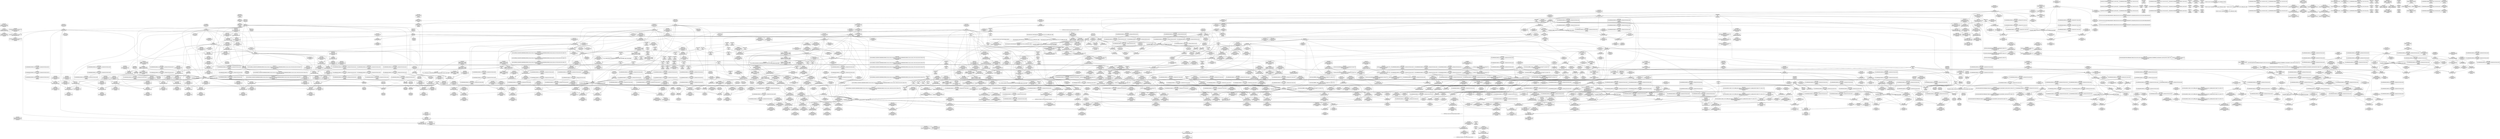 digraph {
	CE0x4fc05b0 [shape=record,shape=Mrecord,label="{CE0x4fc05b0|_ret_void,_!dbg_!27735|include/linux/rcupdate.h,938|*SummSource*}"]
	CE0x4f5de80 [shape=record,shape=Mrecord,label="{CE0x4f5de80|cred_sid:_tmp3|*SummSink*}"]
	CE0x4f78110 [shape=record,shape=Mrecord,label="{CE0x4f78110|current_has_perm:_call1|security/selinux/hooks.c,1543|*SummSink*}"]
	CE0x500f200 [shape=record,shape=Mrecord,label="{CE0x500f200|rcu_read_lock:_tmp|*SummSource*}"]
	CE0x4fd4650 [shape=record,shape=Mrecord,label="{CE0x4fd4650|_call_void_rcu_lock_release(%struct.lockdep_map*_rcu_lock_map)_#10,_!dbg_!27733|include/linux/rcupdate.h,935}"]
	CE0x503b280 [shape=record,shape=Mrecord,label="{CE0x503b280|i64_ptrtoint_(i8*_blockaddress(_rcu_lock_acquire,_%__here)_to_i64)|*Constant*|*SummSink*}"]
	CE0x4f6ce00 [shape=record,shape=Mrecord,label="{CE0x4f6ce00|i64*_getelementptr_inbounds_(_4_x_i64_,_4_x_i64_*___llvm_gcov_ctr128,_i64_0,_i64_1)|*Constant*|*SummSink*}"]
	CE0x4f51ac0 [shape=record,shape=Mrecord,label="{CE0x4f51ac0|i64*_getelementptr_inbounds_(_2_x_i64_,_2_x_i64_*___llvm_gcov_ctr136,_i64_0,_i64_0)|*Constant*}"]
	CE0x4fc22a0 [shape=record,shape=Mrecord,label="{CE0x4fc22a0|task_sid:_tmp15|security/selinux/hooks.c,208|*SummSink*}"]
	CE0x4f7b6f0 [shape=record,shape=Mrecord,label="{CE0x4f7b6f0|_ret_i32_%call1,_!dbg_!27714|security/selinux/hooks.c,3450|*SummSource*}"]
	CE0x4f6f700 [shape=record,shape=Mrecord,label="{CE0x4f6f700|current_sid:_security|security/selinux/hooks.c,218|*SummSource*}"]
	CE0x4f7f1a0 [shape=record,shape=Mrecord,label="{CE0x4f7f1a0|current_has_perm:_tmp|*SummSink*}"]
	CE0x4f6abd0 [shape=record,shape=Mrecord,label="{CE0x4f6abd0|current_sid:_tmp16|security/selinux/hooks.c,218|*SummSink*}"]
	CE0x4fcc300 [shape=record,shape=Mrecord,label="{CE0x4fcc300|_ret_void,_!dbg_!27717|include/linux/rcupdate.h,240}"]
	CE0x4fb7a00 [shape=record,shape=Mrecord,label="{CE0x4fb7a00|task_sid:_tmp11|security/selinux/hooks.c,208|*SummSink*}"]
	CE0x4fbcbc0 [shape=record,shape=Mrecord,label="{CE0x4fbcbc0|task_sid:_call7|security/selinux/hooks.c,208|*SummSource*}"]
	CE0x4fa8b50 [shape=record,shape=Mrecord,label="{CE0x4fa8b50|i8*_getelementptr_inbounds_(_25_x_i8_,_25_x_i8_*_.str45,_i32_0,_i32_0)|*Constant*|*SummSource*}"]
	CE0x4f5f340 [shape=record,shape=Mrecord,label="{CE0x4f5f340|current_sid:_tobool|security/selinux/hooks.c,218}"]
	CE0x4fce340 [shape=record,shape=Mrecord,label="{CE0x4fce340|rcu_read_unlock:_tmp1|*SummSource*}"]
	CE0x4fc06b0 [shape=record,shape=Mrecord,label="{CE0x4fc06b0|i64*_getelementptr_inbounds_(_2_x_i64_,_2_x_i64_*___llvm_gcov_ctr98,_i64_0,_i64_0)|*Constant*}"]
	CE0x503a560 [shape=record,shape=Mrecord,label="{CE0x503a560|rcu_lock_release:_tmp6|*SummSource*}"]
	CE0x4f5f3e0 [shape=record,shape=Mrecord,label="{CE0x4f5f3e0|i64_0|*Constant*}"]
	CE0x4f8b0a0 [shape=record,shape=Mrecord,label="{CE0x4f8b0a0|i64*_getelementptr_inbounds_(_11_x_i64_,_11_x_i64_*___llvm_gcov_ctr125,_i64_0,_i64_0)|*Constant*|*SummSink*}"]
	CE0x4fddc40 [shape=record,shape=Mrecord,label="{CE0x4fddc40|i64_1|*Constant*}"]
	CE0x5001b40 [shape=record,shape=Mrecord,label="{CE0x5001b40|i64*_getelementptr_inbounds_(_4_x_i64_,_4_x_i64_*___llvm_gcov_ctr130,_i64_0,_i64_1)|*Constant*|*SummSource*}"]
	CE0x4fc3870 [shape=record,shape=Mrecord,label="{CE0x4fc3870|rcu_read_lock:_tmp4|include/linux/rcupdate.h,882|*SummSource*}"]
	CE0x503c580 [shape=record,shape=Mrecord,label="{CE0x503c580|i8*_undef|*Constant*}"]
	CE0x4f73910 [shape=record,shape=Mrecord,label="{CE0x4f73910|_call_void_mcount()_#3}"]
	CE0x4f60340 [shape=record,shape=Mrecord,label="{CE0x4f60340|i64*_getelementptr_inbounds_(_11_x_i64_,_11_x_i64_*___llvm_gcov_ctr125,_i64_0,_i64_8)|*Constant*}"]
	CE0x504c550 [shape=record,shape=Mrecord,label="{CE0x504c550|__rcu_read_unlock:_tmp|*SummSource*}"]
	CE0x4f8d2b0 [shape=record,shape=Mrecord,label="{CE0x4f8d2b0|i64*_getelementptr_inbounds_(_11_x_i64_,_11_x_i64_*___llvm_gcov_ctr125,_i64_0,_i64_1)|*Constant*}"]
	CE0x5004bc0 [shape=record,shape=Mrecord,label="{CE0x5004bc0|rcu_read_unlock:_tobool1|include/linux/rcupdate.h,933|*SummSink*}"]
	CE0x4f61fa0 [shape=record,shape=Mrecord,label="{CE0x4f61fa0|i64*_getelementptr_inbounds_(_11_x_i64_,_11_x_i64_*___llvm_gcov_ctr125,_i64_0,_i64_6)|*Constant*|*SummSink*}"]
	CE0x4fc9270 [shape=record,shape=Mrecord,label="{CE0x4fc9270|rcu_read_lock:_tmp8|include/linux/rcupdate.h,882|*SummSink*}"]
	CE0x4f6ef30 [shape=record,shape=Mrecord,label="{CE0x4f6ef30|rcu_read_lock:_tmp13|include/linux/rcupdate.h,882}"]
	CE0x4febf70 [shape=record,shape=Mrecord,label="{CE0x4febf70|rcu_read_lock:_tmp11|include/linux/rcupdate.h,882}"]
	CE0x4fa62a0 [shape=record,shape=Mrecord,label="{CE0x4fa62a0|rcu_read_lock:_tmp15|include/linux/rcupdate.h,882}"]
	CE0x4fa5750 [shape=record,shape=Mrecord,label="{CE0x4fa5750|rcu_read_unlock:_call3|include/linux/rcupdate.h,933|*SummSource*}"]
	CE0x4fc8910 [shape=record,shape=Mrecord,label="{CE0x4fc8910|task_sid:_tmp13|security/selinux/hooks.c,208}"]
	CE0x5015880 [shape=record,shape=Mrecord,label="{CE0x5015880|rcu_read_unlock:_tmp21|include/linux/rcupdate.h,935|*SummSource*}"]
	CE0x50051b0 [shape=record,shape=Mrecord,label="{CE0x50051b0|__preempt_count_add:_entry|*SummSink*}"]
	CE0x4f818e0 [shape=record,shape=Mrecord,label="{CE0x4f818e0|task_sid:_tmp3|*SummSink*}"]
	CE0x4fb6e20 [shape=record,shape=Mrecord,label="{CE0x4fb6e20|rcu_lock_acquire:_tmp3|*SummSource*}"]
	CE0x4f89a50 [shape=record,shape=Mrecord,label="{CE0x4f89a50|i8*_getelementptr_inbounds_(_45_x_i8_,_45_x_i8_*_.str12,_i32_0,_i32_0)|*Constant*}"]
	CE0x4fa0e10 [shape=record,shape=Mrecord,label="{CE0x4fa0e10|_ret_i32_%tmp24,_!dbg_!27742|security/selinux/hooks.c,220}"]
	CE0x4ffa9d0 [shape=record,shape=Mrecord,label="{CE0x4ffa9d0|GLOBAL:___llvm_gcov_ctr132|Global_var:__llvm_gcov_ctr132|*SummSource*}"]
	CE0x4fba050 [shape=record,shape=Mrecord,label="{CE0x4fba050|task_sid:_tmp22|security/selinux/hooks.c,208|*SummSink*}"]
	CE0x4fc90a0 [shape=record,shape=Mrecord,label="{CE0x4fc90a0|rcu_lock_release:_tmp|*SummSource*}"]
	CE0x4f71f10 [shape=record,shape=Mrecord,label="{CE0x4f71f10|current_sid:_tmp4|security/selinux/hooks.c,218|*SummSink*}"]
	CE0x4fb9c60 [shape=record,shape=Mrecord,label="{CE0x4fb9c60|i64*_getelementptr_inbounds_(_13_x_i64_,_13_x_i64_*___llvm_gcov_ctr126,_i64_0,_i64_10)|*Constant*}"]
	CE0x500c980 [shape=record,shape=Mrecord,label="{CE0x500c980|rcu_read_unlock:_tmp2}"]
	CE0x5002640 [shape=record,shape=Mrecord,label="{CE0x5002640|rcu_read_unlock:_land.lhs.true|*SummSink*}"]
	CE0x4fca950 [shape=record,shape=Mrecord,label="{CE0x4fca950|rcu_read_lock:_do.body}"]
	CE0x4f69830 [shape=record,shape=Mrecord,label="{CE0x4f69830|COLLAPSED:_GCMRE___llvm_gcov_ctr125_internal_global_11_x_i64_zeroinitializer:_elem_0:default:}"]
	CE0x503ea50 [shape=record,shape=Mrecord,label="{CE0x503ea50|rcu_lock_acquire:_indirectgoto}"]
	CE0x4fbe260 [shape=record,shape=Mrecord,label="{CE0x4fbe260|__preempt_count_sub:_tmp|*SummSink*}"]
	CE0x5003920 [shape=record,shape=Mrecord,label="{CE0x5003920|rcu_lock_release:_tmp|*SummSink*}"]
	CE0x4f7dbc0 [shape=record,shape=Mrecord,label="{CE0x4f7dbc0|i64_5|*Constant*|*SummSource*}"]
	CE0x4f7e720 [shape=record,shape=Mrecord,label="{CE0x4f7e720|current_sid:_land.lhs.true|*SummSource*}"]
	CE0x4fa9680 [shape=record,shape=Mrecord,label="{CE0x4fa9680|cred_sid:_tmp5|security/selinux/hooks.c,196|*SummSource*}"]
	CE0x4fbc440 [shape=record,shape=Mrecord,label="{CE0x4fbc440|task_sid:_tmp27|security/selinux/hooks.c,208|*SummSource*}"]
	CE0x4fbdab0 [shape=record,shape=Mrecord,label="{CE0x4fbdab0|_ret_i32_%tmp6,_!dbg_!27716|security/selinux/hooks.c,197|*SummSource*}"]
	CE0x5044270 [shape=record,shape=Mrecord,label="{CE0x5044270|__preempt_count_add:_tmp4|./arch/x86/include/asm/preempt.h,72|*SummSource*}"]
	CE0x4f678f0 [shape=record,shape=Mrecord,label="{CE0x4f678f0|current_has_perm:_tsk|Function::current_has_perm&Arg::tsk::|*SummSource*}"]
	CE0x4fc9ff0 [shape=record,shape=Mrecord,label="{CE0x4fc9ff0|GLOBAL:___llvm_gcov_ctr127|Global_var:__llvm_gcov_ctr127|*SummSource*}"]
	CE0x4ffac70 [shape=record,shape=Mrecord,label="{CE0x4ffac70|rcu_read_unlock:_tmp4|include/linux/rcupdate.h,933|*SummSource*}"]
	CE0x4f82690 [shape=record,shape=Mrecord,label="{CE0x4f82690|cred_sid:_tmp1|*SummSink*}"]
	CE0x4f542d0 [shape=record,shape=Mrecord,label="{CE0x4f542d0|selinux_task_create:_bb|*SummSource*}"]
	CE0x50057e0 [shape=record,shape=Mrecord,label="{CE0x50057e0|i64*_getelementptr_inbounds_(_4_x_i64_,_4_x_i64_*___llvm_gcov_ctr129,_i64_0,_i64_3)|*Constant*|*SummSink*}"]
	CE0x4fc99b0 [shape=record,shape=Mrecord,label="{CE0x4fc99b0|i64_5|*Constant*}"]
	CE0x4f52470 [shape=record,shape=Mrecord,label="{CE0x4f52470|current_sid:_land.lhs.true2}"]
	CE0x4f618d0 [shape=record,shape=Mrecord,label="{CE0x4f618d0|rcu_read_unlock:_tmp|*SummSink*}"]
	CE0x4fbbcc0 [shape=record,shape=Mrecord,label="{CE0x4fbbcc0|i64*_getelementptr_inbounds_(_13_x_i64_,_13_x_i64_*___llvm_gcov_ctr126,_i64_0,_i64_12)|*Constant*}"]
	CE0x4fbde70 [shape=record,shape=Mrecord,label="{CE0x4fbde70|i64*_getelementptr_inbounds_(_4_x_i64_,_4_x_i64_*___llvm_gcov_ctr135,_i64_0,_i64_1)|*Constant*|*SummSink*}"]
	CE0x4ff1880 [shape=record,shape=Mrecord,label="{CE0x4ff1880|__preempt_count_add:_tmp1|*SummSink*}"]
	CE0x4ffd090 [shape=record,shape=Mrecord,label="{CE0x4ffd090|i64*_getelementptr_inbounds_(_11_x_i64_,_11_x_i64_*___llvm_gcov_ctr132,_i64_0,_i64_8)|*Constant*}"]
	CE0x4fd29a0 [shape=record,shape=Mrecord,label="{CE0x4fd29a0|i64_ptrtoint_(i8*_blockaddress(_rcu_lock_release,_%__here)_to_i64)|*Constant*|*SummSource*}"]
	CE0x500a810 [shape=record,shape=Mrecord,label="{CE0x500a810|rcu_read_lock:_tmp21|include/linux/rcupdate.h,884|*SummSource*}"]
	CE0x5050b80 [shape=record,shape=Mrecord,label="{CE0x5050b80|rcu_lock_release:_tmp6}"]
	CE0x4fc4020 [shape=record,shape=Mrecord,label="{CE0x4fc4020|_ret_void,_!dbg_!27717|include/linux/rcupdate.h,419}"]
	CE0x4f7c6f0 [shape=record,shape=Mrecord,label="{CE0x4f7c6f0|_ret_i32_%retval.0,_!dbg_!27728|security/selinux/avc.c,775}"]
	CE0x4fa7350 [shape=record,shape=Mrecord,label="{CE0x4fa7350|rcu_read_lock:_tmp17|include/linux/rcupdate.h,882}"]
	CE0x4fa4ce0 [shape=record,shape=Mrecord,label="{CE0x4fa4ce0|current_sid:_tmp13|security/selinux/hooks.c,218|*SummSink*}"]
	CE0x4f82b50 [shape=record,shape=Mrecord,label="{CE0x4f82b50|i64_6|*Constant*}"]
	CE0x4fd59e0 [shape=record,shape=Mrecord,label="{CE0x4fd59e0|rcu_lock_release:_entry|*SummSink*}"]
	CE0x4fbdee0 [shape=record,shape=Mrecord,label="{CE0x4fbdee0|i64_1|*Constant*}"]
	CE0x4f50d30 [shape=record,shape=Mrecord,label="{CE0x4f50d30|task_sid:_entry}"]
	CE0x4f862e0 [shape=record,shape=Mrecord,label="{CE0x4f862e0|GLOBAL:___llvm_gcov_ctr125|Global_var:__llvm_gcov_ctr125}"]
	CE0x5004ec0 [shape=record,shape=Mrecord,label="{CE0x5004ec0|__preempt_count_add:_val|Function::__preempt_count_add&Arg::val::|*SummSink*}"]
	CE0x4fe4080 [shape=record,shape=Mrecord,label="{CE0x4fe4080|i64*_getelementptr_inbounds_(_4_x_i64_,_4_x_i64_*___llvm_gcov_ctr128,_i64_0,_i64_2)|*Constant*|*SummSource*}"]
	CE0x4f72430 [shape=record,shape=Mrecord,label="{CE0x4f72430|i32_2|*Constant*|*SummSource*}"]
	CE0x4ff11e0 [shape=record,shape=Mrecord,label="{CE0x4ff11e0|__preempt_count_sub:_do.body|*SummSource*}"]
	CE0x4f52960 [shape=record,shape=Mrecord,label="{CE0x4f52960|%struct.task_struct*_(%struct.task_struct**)*_asm_movq_%gs:$_1:P_,$0_,_r,im,_dirflag_,_fpsr_,_flags_|*SummSource*}"]
	CE0x4f88c10 [shape=record,shape=Mrecord,label="{CE0x4f88c10|task_sid:_land.lhs.true}"]
	CE0x4fb8c30 [shape=record,shape=Mrecord,label="{CE0x4fb8c30|i64*_getelementptr_inbounds_(_13_x_i64_,_13_x_i64_*___llvm_gcov_ctr126,_i64_0,_i64_9)|*Constant*|*SummSink*}"]
	CE0x4fc4b80 [shape=record,shape=Mrecord,label="{CE0x4fc4b80|task_sid:_tmp5|security/selinux/hooks.c,208}"]
	CE0x500fc40 [shape=record,shape=Mrecord,label="{CE0x500fc40|i64*_getelementptr_inbounds_(_11_x_i64_,_11_x_i64_*___llvm_gcov_ctr127,_i64_0,_i64_1)|*Constant*|*SummSource*}"]
	CE0x4fd1c80 [shape=record,shape=Mrecord,label="{CE0x4fd1c80|GLOBAL:_lock_release|*Constant*}"]
	CE0x4fa0c80 [shape=record,shape=Mrecord,label="{CE0x4fa0c80|current_sid:_entry}"]
	CE0x4fecb80 [shape=record,shape=Mrecord,label="{CE0x4fecb80|GLOBAL:_rcu_read_lock.__warned|Global_var:rcu_read_lock.__warned|*SummSink*}"]
	CE0x4f51b90 [shape=record,shape=Mrecord,label="{CE0x4f51b90|i64*_getelementptr_inbounds_(_2_x_i64_,_2_x_i64_*___llvm_gcov_ctr136,_i64_0,_i64_0)|*Constant*|*SummSource*}"]
	CE0x4f9b300 [shape=record,shape=Mrecord,label="{CE0x4f9b300|current_has_perm:_tmp1|*SummSink*}"]
	CE0x4ff0090 [shape=record,shape=Mrecord,label="{CE0x4ff0090|i64*_getelementptr_inbounds_(_11_x_i64_,_11_x_i64_*___llvm_gcov_ctr127,_i64_0,_i64_8)|*Constant*|*SummSink*}"]
	CE0x4fefac0 [shape=record,shape=Mrecord,label="{CE0x4fefac0|_call_void___preempt_count_add(i32_1)_#10,_!dbg_!27711|include/linux/rcupdate.h,239|*SummSource*}"]
	CE0x5038100 [shape=record,shape=Mrecord,label="{CE0x5038100|__rcu_read_lock:_tmp1|*SummSource*}"]
	CE0x4f86530 [shape=record,shape=Mrecord,label="{CE0x4f86530|current_sid:_tmp5|security/selinux/hooks.c,218}"]
	CE0x4f83660 [shape=record,shape=Mrecord,label="{CE0x4f83660|rcu_read_lock:_tmp3|*SummSource*}"]
	CE0x504c1f0 [shape=record,shape=Mrecord,label="{CE0x504c1f0|__rcu_read_lock:_do.end|*SummSource*}"]
	CE0x4fa16d0 [shape=record,shape=Mrecord,label="{CE0x4fa16d0|i32_208|*Constant*|*SummSource*}"]
	CE0x4ff0c70 [shape=record,shape=Mrecord,label="{CE0x4ff0c70|void_(i32*,_i32,_i32*)*_asm_addl_$1,_%gs:$0_,_*m,ri,*m,_dirflag_,_fpsr_,_flags_|*SummSink*}"]
	CE0x4fd1610 [shape=record,shape=Mrecord,label="{CE0x4fd1610|rcu_lock_release:_tmp5|include/linux/rcupdate.h,423|*SummSink*}"]
	CE0x5007850 [shape=record,shape=Mrecord,label="{CE0x5007850|i8*_getelementptr_inbounds_(_42_x_i8_,_42_x_i8_*_.str46,_i32_0,_i32_0)|*Constant*}"]
	CE0x4f7dd30 [shape=record,shape=Mrecord,label="{CE0x4f7dd30|current_sid:_tmp9|security/selinux/hooks.c,218}"]
	CE0x5040760 [shape=record,shape=Mrecord,label="{CE0x5040760|i64*_getelementptr_inbounds_(_4_x_i64_,_4_x_i64_*___llvm_gcov_ctr129,_i64_0,_i64_1)|*Constant*|*SummSource*}"]
	CE0x504d610 [shape=record,shape=Mrecord,label="{CE0x504d610|_call_void_asm_addl_$1,_%gs:$0_,_*m,ri,*m,_dirflag_,_fpsr_,_flags_(i32*___preempt_count,_i32_%val,_i32*___preempt_count)_#3,_!dbg_!27714,_!srcloc_!27717|./arch/x86/include/asm/preempt.h,72|*SummSink*}"]
	CE0x4f79df0 [shape=record,shape=Mrecord,label="{CE0x4f79df0|current_sid:_tmp17|security/selinux/hooks.c,218|*SummSource*}"]
	CE0x4fbdc50 [shape=record,shape=Mrecord,label="{CE0x4fbdc50|__preempt_count_sub:_tmp1}"]
	CE0x4fde220 [shape=record,shape=Mrecord,label="{CE0x4fde220|__rcu_read_lock:_tmp2}"]
	CE0x503c250 [shape=record,shape=Mrecord,label="{CE0x503c250|rcu_lock_acquire:_tmp7|*SummSource*}"]
	CE0x4f7ca20 [shape=record,shape=Mrecord,label="{CE0x4f7ca20|selinux_task_create:_bb|*SummSink*}"]
	CE0x4fc5a10 [shape=record,shape=Mrecord,label="{CE0x4fc5a10|task_sid:_do.end6|*SummSource*}"]
	CE0x4feecc0 [shape=record,shape=Mrecord,label="{CE0x4feecc0|rcu_read_lock:_tmp6|include/linux/rcupdate.h,882}"]
	CE0x4fca5f0 [shape=record,shape=Mrecord,label="{CE0x4fca5f0|task_sid:_tmp8|security/selinux/hooks.c,208}"]
	CE0x4fc03e0 [shape=record,shape=Mrecord,label="{CE0x4fc03e0|get_current:_bb}"]
	CE0x4f87010 [shape=record,shape=Mrecord,label="{CE0x4f87010|i64*_getelementptr_inbounds_(_11_x_i64_,_11_x_i64_*___llvm_gcov_ctr125,_i64_0,_i64_6)|*Constant*}"]
	CE0x4fe2530 [shape=record,shape=Mrecord,label="{CE0x4fe2530|i64*_getelementptr_inbounds_(_4_x_i64_,_4_x_i64_*___llvm_gcov_ctr134,_i64_0,_i64_0)|*Constant*}"]
	CE0x500fa20 [shape=record,shape=Mrecord,label="{CE0x500fa20|rcu_read_lock:_tmp1|*SummSink*}"]
	CE0x4fc7bb0 [shape=record,shape=Mrecord,label="{CE0x4fc7bb0|task_sid:_tobool1|security/selinux/hooks.c,208|*SummSink*}"]
	CE0x500c9f0 [shape=record,shape=Mrecord,label="{CE0x500c9f0|rcu_read_unlock:_tmp2|*SummSource*}"]
	CE0x4ff9150 [shape=record,shape=Mrecord,label="{CE0x4ff9150|GLOBAL:_rcu_read_unlock.__warned|Global_var:rcu_read_unlock.__warned}"]
	CE0x4f77860 [shape=record,shape=Mrecord,label="{CE0x4f77860|get_current:_bb|*SummSource*}"]
	CE0x4f722a0 [shape=record,shape=Mrecord,label="{CE0x4f722a0|i64*_getelementptr_inbounds_(_2_x_i64_,_2_x_i64_*___llvm_gcov_ctr271,_i64_0,_i64_0)|*Constant*|*SummSource*}"]
	CE0x4fd3310 [shape=record,shape=Mrecord,label="{CE0x4fd3310|task_sid:_tmp19|security/selinux/hooks.c,208|*SummSource*}"]
	CE0x5010050 [shape=record,shape=Mrecord,label="{CE0x5010050|cred_sid:_sid|security/selinux/hooks.c,197|*SummSink*}"]
	CE0x4f5af90 [shape=record,shape=Mrecord,label="{CE0x4f5af90|avc_has_perm:_entry|*SummSink*}"]
	CE0x4f70a00 [shape=record,shape=Mrecord,label="{CE0x4f70a00|current_sid:_sid|security/selinux/hooks.c,220|*SummSource*}"]
	CE0x4f69de0 [shape=record,shape=Mrecord,label="{CE0x4f69de0|current_has_perm:_tmp|*SummSource*}"]
	CE0x4fd2d80 [shape=record,shape=Mrecord,label="{CE0x4fd2d80|rcu_lock_acquire:_bb|*SummSource*}"]
	CE0x4f789a0 [shape=record,shape=Mrecord,label="{CE0x4f789a0|i64*_getelementptr_inbounds_(_2_x_i64_,_2_x_i64_*___llvm_gcov_ctr271,_i64_0,_i64_1)|*Constant*|*SummSink*}"]
	CE0x4fc2f80 [shape=record,shape=Mrecord,label="{CE0x4fc2f80|cred_sid:_tmp2|*SummSink*}"]
	CE0x4f53fd0 [shape=record,shape=Mrecord,label="{CE0x4f53fd0|current_has_perm:_tmp2|*SummSource*}"]
	CE0x4f79a30 [shape=record,shape=Mrecord,label="{CE0x4f79a30|current_sid:_tmp17|security/selinux/hooks.c,218}"]
	CE0x500de00 [shape=record,shape=Mrecord,label="{CE0x500de00|rcu_read_unlock:_tmp14|include/linux/rcupdate.h,933|*SummSource*}"]
	CE0x4fc7c20 [shape=record,shape=Mrecord,label="{CE0x4fc7c20|task_sid:_tmp12|security/selinux/hooks.c,208|*SummSink*}"]
	CE0x4fa78e0 [shape=record,shape=Mrecord,label="{CE0x4fa78e0|rcu_read_lock:_tmp18|include/linux/rcupdate.h,882}"]
	CE0x4f833c0 [shape=record,shape=Mrecord,label="{CE0x4f833c0|cred_sid:_tmp4|*LoadInst*|security/selinux/hooks.c,196}"]
	CE0x4f7d7f0 [shape=record,shape=Mrecord,label="{CE0x4f7d7f0|current_sid:_do.end}"]
	CE0x4fa9510 [shape=record,shape=Mrecord,label="{CE0x4fa9510|i32_1|*Constant*}"]
	CE0x4fc7780 [shape=record,shape=Mrecord,label="{CE0x4fc7780|__rcu_read_lock:_tmp6|include/linux/rcupdate.h,240|*SummSink*}"]
	CE0x5053930 [shape=record,shape=Mrecord,label="{CE0x5053930|__preempt_count_sub:_tmp|*SummSource*}"]
	CE0x4f7db20 [shape=record,shape=Mrecord,label="{CE0x4f7db20|i64_5|*Constant*}"]
	CE0x5002530 [shape=record,shape=Mrecord,label="{CE0x5002530|rcu_read_unlock:_land.lhs.true|*SummSource*}"]
	CE0x4fa7b80 [shape=record,shape=Mrecord,label="{CE0x4fa7b80|rcu_read_lock:_tmp18|include/linux/rcupdate.h,882|*SummSink*}"]
	CE0x4ff0f90 [shape=record,shape=Mrecord,label="{CE0x4ff0f90|void_(i32*,_i32,_i32*)*_asm_addl_$1,_%gs:$0_,_*m,ri,*m,_dirflag_,_fpsr_,_flags_}"]
	CE0x4fd3c80 [shape=record,shape=Mrecord,label="{CE0x4fd3c80|i8*_getelementptr_inbounds_(_41_x_i8_,_41_x_i8_*_.str44,_i32_0,_i32_0)|*Constant*}"]
	CE0x504eba0 [shape=record,shape=Mrecord,label="{CE0x504eba0|__rcu_read_lock:_do.body|*SummSource*}"]
	CE0x4fbac90 [shape=record,shape=Mrecord,label="{CE0x4fbac90|i64*_getelementptr_inbounds_(_13_x_i64_,_13_x_i64_*___llvm_gcov_ctr126,_i64_0,_i64_11)|*Constant*}"]
	CE0x4fd6c10 [shape=record,shape=Mrecord,label="{CE0x4fd6c10|_ret_void,_!dbg_!27717|include/linux/rcupdate.h,245|*SummSink*}"]
	CE0x4fa6780 [shape=record,shape=Mrecord,label="{CE0x4fa6780|rcu_read_lock:_tmp16|include/linux/rcupdate.h,882}"]
	CE0x4ffb750 [shape=record,shape=Mrecord,label="{CE0x4ffb750|i64*_getelementptr_inbounds_(_4_x_i64_,_4_x_i64_*___llvm_gcov_ctr130,_i64_0,_i64_2)|*Constant*|*SummSource*}"]
	CE0x4fcae20 [shape=record,shape=Mrecord,label="{CE0x4fcae20|task_sid:_land.lhs.true2|*SummSink*}"]
	CE0x4fd5a50 [shape=record,shape=Mrecord,label="{CE0x4fd5a50|_ret_void,_!dbg_!27717|include/linux/rcupdate.h,424|*SummSink*}"]
	CE0x4fdea90 [shape=record,shape=Mrecord,label="{CE0x4fdea90|__rcu_read_unlock:_tmp4|include/linux/rcupdate.h,244|*SummSink*}"]
	"CONST[source:0(mediator),value:0(static)][purpose:{operation}]"
	CE0x4f79330 [shape=record,shape=Mrecord,label="{CE0x4f79330|get_current:_entry|*SummSink*}"]
	CE0x4f7be20 [shape=record,shape=Mrecord,label="{CE0x4f7be20|selinux_task_create:_call1|security/selinux/hooks.c,3450|*SummSource*}"]
	CE0x5054e20 [shape=record,shape=Mrecord,label="{CE0x5054e20|__rcu_read_unlock:_tmp3|*SummSource*}"]
	CE0x4fb9220 [shape=record,shape=Mrecord,label="{CE0x4fb9220|task_sid:_tmp20|security/selinux/hooks.c,208|*SummSink*}"]
	CE0x4fec4a0 [shape=record,shape=Mrecord,label="{CE0x4fec4a0|rcu_read_lock:_tmp12|include/linux/rcupdate.h,882}"]
	CE0x4fc8470 [shape=record,shape=Mrecord,label="{CE0x4fc8470|rcu_read_lock:_tobool|include/linux/rcupdate.h,882|*SummSink*}"]
	CE0x4f8b270 [shape=record,shape=Mrecord,label="{CE0x4f8b270|current_sid:_do.body|*SummSink*}"]
	CE0x4fc5d10 [shape=record,shape=Mrecord,label="{CE0x4fc5d10|task_sid:_if.then|*SummSource*}"]
	CE0x4f57db0 [shape=record,shape=Mrecord,label="{CE0x4f57db0|i8_1|*Constant*|*SummSink*}"]
	CE0x50130c0 [shape=record,shape=Mrecord,label="{CE0x50130c0|rcu_read_unlock:_tmp16|include/linux/rcupdate.h,933|*SummSource*}"]
	CE0x4f8cbf0 [shape=record,shape=Mrecord,label="{CE0x4f8cbf0|_call_void_mcount()_#3}"]
	CE0x4fa8900 [shape=record,shape=Mrecord,label="{CE0x4fa8900|i8*_getelementptr_inbounds_(_25_x_i8_,_25_x_i8_*_.str45,_i32_0,_i32_0)|*Constant*}"]
	CE0x5002a30 [shape=record,shape=Mrecord,label="{CE0x5002a30|_call_void_asm_addl_$1,_%gs:$0_,_*m,ri,*m,_dirflag_,_fpsr_,_flags_(i32*___preempt_count,_i32_%sub,_i32*___preempt_count)_#3,_!dbg_!27717,_!srcloc_!27718|./arch/x86/include/asm/preempt.h,77|*SummSource*}"]
	CE0x4f7e3c0 [shape=record,shape=Mrecord,label="{CE0x4f7e3c0|rcu_read_lock:_do.end|*SummSink*}"]
	CE0x5006d90 [shape=record,shape=Mrecord,label="{CE0x5006d90|rcu_read_lock:_do.end}"]
	CE0x5016800 [shape=record,shape=Mrecord,label="{CE0x5016800|_call_void_lockdep_rcu_suspicious(i8*_getelementptr_inbounds_(_25_x_i8_,_25_x_i8_*_.str45,_i32_0,_i32_0),_i32_934,_i8*_getelementptr_inbounds_(_44_x_i8_,_44_x_i8_*_.str47,_i32_0,_i32_0))_#10,_!dbg_!27726|include/linux/rcupdate.h,933|*SummSource*}"]
	CE0x4fe3690 [shape=record,shape=Mrecord,label="{CE0x4fe3690|_call_void_asm_addl_$1,_%gs:$0_,_*m,ri,*m,_dirflag_,_fpsr_,_flags_(i32*___preempt_count,_i32_%sub,_i32*___preempt_count)_#3,_!dbg_!27717,_!srcloc_!27718|./arch/x86/include/asm/preempt.h,77}"]
	CE0x4f54e90 [shape=record,shape=Mrecord,label="{CE0x4f54e90|selinux_task_create:_tmp2|*SummSource*}"]
	CE0x4fc6010 [shape=record,shape=Mrecord,label="{CE0x4fc6010|_call_void___preempt_count_sub(i32_1)_#10,_!dbg_!27715|include/linux/rcupdate.h,244|*SummSource*}"]
	CE0x4fd5930 [shape=record,shape=Mrecord,label="{CE0x4fd5930|rcu_lock_release:_entry}"]
	CE0x5050a60 [shape=record,shape=Mrecord,label="{CE0x5050a60|i64*_getelementptr_inbounds_(_4_x_i64_,_4_x_i64_*___llvm_gcov_ctr133,_i64_0,_i64_3)|*Constant*|*SummSource*}"]
	CE0x4f50da0 [shape=record,shape=Mrecord,label="{CE0x4f50da0|GLOBAL:_task_sid|*Constant*|*SummSource*}"]
	CE0x4f63690 [shape=record,shape=Mrecord,label="{CE0x4f63690|_ret_%struct.task_struct*_%tmp4,_!dbg_!27714|./arch/x86/include/asm/current.h,14|*SummSource*}"]
	CE0x4f5e190 [shape=record,shape=Mrecord,label="{CE0x4f5e190|_call_void_mcount()_#3|*SummSource*}"]
	CE0x4fc5b20 [shape=record,shape=Mrecord,label="{CE0x4fc5b20|task_sid:_do.end6|*SummSink*}"]
	CE0x5069160 [shape=record,shape=Mrecord,label="{CE0x5069160|__preempt_count_add:_tmp7|./arch/x86/include/asm/preempt.h,73|*SummSource*}"]
	CE0x4f651e0 [shape=record,shape=Mrecord,label="{CE0x4f651e0|selinux_task_create:_tmp}"]
	CE0x4fef990 [shape=record,shape=Mrecord,label="{CE0x4fef990|_call_void___preempt_count_add(i32_1)_#10,_!dbg_!27711|include/linux/rcupdate.h,239}"]
	CE0x4fd5030 [shape=record,shape=Mrecord,label="{CE0x4fd5030|_call_void_rcu_lock_release(%struct.lockdep_map*_rcu_lock_map)_#10,_!dbg_!27733|include/linux/rcupdate.h,935|*SummSink*}"]
	CE0x50549f0 [shape=record,shape=Mrecord,label="{CE0x50549f0|__preempt_count_sub:_val|Function::__preempt_count_sub&Arg::val::|*SummSink*}"]
	CE0x503f960 [shape=record,shape=Mrecord,label="{CE0x503f960|__preempt_count_add:_bb|*SummSource*}"]
	CE0x4fd1e20 [shape=record,shape=Mrecord,label="{CE0x4fd1e20|_call_void_lock_release(%struct.lockdep_map*_%map,_i32_1,_i64_ptrtoint_(i8*_blockaddress(_rcu_lock_release,_%__here)_to_i64))_#10,_!dbg_!27716|include/linux/rcupdate.h,423|*SummSink*}"]
	CE0x4fa9d80 [shape=record,shape=Mrecord,label="{CE0x4fa9d80|i64*_getelementptr_inbounds_(_11_x_i64_,_11_x_i64_*___llvm_gcov_ctr127,_i64_0,_i64_0)|*Constant*|*SummSource*}"]
	CE0x4f6e6c0 [shape=record,shape=Mrecord,label="{CE0x4f6e6c0|rcu_read_lock:_call3|include/linux/rcupdate.h,882|*SummSource*}"]
	CE0x503d790 [shape=record,shape=Mrecord,label="{CE0x503d790|rcu_lock_release:_indirectgoto}"]
	CE0x4fc1500 [shape=record,shape=Mrecord,label="{CE0x4fc1500|task_sid:_tobool|security/selinux/hooks.c,208|*SummSource*}"]
	CE0x4f8ada0 [shape=record,shape=Mrecord,label="{CE0x4f8ada0|rcu_read_lock:_land.lhs.true}"]
	CE0x4f8ba50 [shape=record,shape=Mrecord,label="{CE0x4f8ba50|current_sid:_tobool1|security/selinux/hooks.c,218}"]
	CE0x5044d30 [shape=record,shape=Mrecord,label="{CE0x5044d30|__preempt_count_sub:_tmp2}"]
	CE0x4fcd2a0 [shape=record,shape=Mrecord,label="{CE0x4fcd2a0|__rcu_read_lock:_tmp5|include/linux/rcupdate.h,239|*SummSink*}"]
	CE0x503afe0 [shape=record,shape=Mrecord,label="{CE0x503afe0|i64_ptrtoint_(i8*_blockaddress(_rcu_lock_acquire,_%__here)_to_i64)|*Constant*}"]
	CE0x4f9dd00 [shape=record,shape=Mrecord,label="{CE0x4f9dd00|0:_i8,_:_GCMR_current_sid.__warned_internal_global_i8_0,_section_.data.unlikely_,_align_1:_elem_0:default:}"]
	CE0x4f64a50 [shape=record,shape=Mrecord,label="{CE0x4f64a50|get_current:_tmp1|*SummSource*}"]
	CE0x5014c20 [shape=record,shape=Mrecord,label="{CE0x5014c20|rcu_read_unlock:_tmp20|include/linux/rcupdate.h,933}"]
	CE0x4f6b2f0 [shape=record,shape=Mrecord,label="{CE0x4f6b2f0|GLOBAL:_get_current|*Constant*|*SummSource*}"]
	CE0x4fbdd60 [shape=record,shape=Mrecord,label="{CE0x4fbdd60|__preempt_count_add:_do.end}"]
	CE0x4f6d720 [shape=record,shape=Mrecord,label="{CE0x4f6d720|rcu_read_lock:_tmp|*SummSink*}"]
	CE0x4f54ab0 [shape=record,shape=Mrecord,label="{CE0x4f54ab0|selinux_task_create:_tmp3|*SummSource*}"]
	CE0x4f801c0 [shape=record,shape=Mrecord,label="{CE0x4f801c0|avc_has_perm:_tclass|Function::avc_has_perm&Arg::tclass::|*SummSource*}"]
	CE0x4fbca60 [shape=record,shape=Mrecord,label="{CE0x4fbca60|task_sid:_call7|security/selinux/hooks.c,208}"]
	CE0x4fddf10 [shape=record,shape=Mrecord,label="{CE0x4fddf10|_call_void_mcount()_#3|*SummSource*}"]
	CE0x4f5be70 [shape=record,shape=Mrecord,label="{CE0x4f5be70|i64_2|*Constant*|*SummSink*}"]
	CE0x4f5ee50 [shape=record,shape=Mrecord,label="{CE0x4f5ee50|__rcu_read_lock:_tmp1|*SummSink*}"]
	CE0x4ffa100 [shape=record,shape=Mrecord,label="{CE0x4ffa100|rcu_read_unlock:_tmp}"]
	CE0x4fc82e0 [shape=record,shape=Mrecord,label="{CE0x4fc82e0|cred_sid:_security|security/selinux/hooks.c,196|*SummSink*}"]
	CE0x4fc8020 [shape=record,shape=Mrecord,label="{CE0x4fc8020|cred_sid:_security|security/selinux/hooks.c,196}"]
	CE0x5054db0 [shape=record,shape=Mrecord,label="{CE0x5054db0|__rcu_read_unlock:_tmp3}"]
	CE0x4fe21c0 [shape=record,shape=Mrecord,label="{CE0x4fe21c0|__preempt_count_add:_tmp|*SummSink*}"]
	CE0x5049e90 [shape=record,shape=Mrecord,label="{CE0x5049e90|__preempt_count_sub:_tmp6|./arch/x86/include/asm/preempt.h,78|*SummSink*}"]
	CE0x4f6d160 [shape=record,shape=Mrecord,label="{CE0x4f6d160|GLOBAL:_rcu_lock_map|Global_var:rcu_lock_map|*SummSource*}"]
	CE0x4fff060 [shape=record,shape=Mrecord,label="{CE0x4fff060|rcu_lock_release:___here|*SummSink*}"]
	CE0x4f9bf20 [shape=record,shape=Mrecord,label="{CE0x4f9bf20|current_sid:_tmp24|security/selinux/hooks.c,220}"]
	CE0x4fa5d50 [shape=record,shape=Mrecord,label="{CE0x4fa5d50|rcu_read_lock:_tmp14|include/linux/rcupdate.h,882}"]
	CE0x4f6edc0 [shape=record,shape=Mrecord,label="{CE0x4f6edc0|i64_7|*Constant*}"]
	CE0x503fc00 [shape=record,shape=Mrecord,label="{CE0x503fc00|__preempt_count_add:_do.body|*SummSource*}"]
	CE0x503b120 [shape=record,shape=Mrecord,label="{CE0x503b120|i64_ptrtoint_(i8*_blockaddress(_rcu_lock_acquire,_%__here)_to_i64)|*Constant*|*SummSource*}"]
	CE0x4fcc240 [shape=record,shape=Mrecord,label="{CE0x4fcc240|_call_void_rcu_lock_acquire(%struct.lockdep_map*_rcu_lock_map)_#10,_!dbg_!27711|include/linux/rcupdate.h,881}"]
	CE0x4fff110 [shape=record,shape=Mrecord,label="{CE0x4fff110|i64*_getelementptr_inbounds_(_4_x_i64_,_4_x_i64_*___llvm_gcov_ctr133,_i64_0,_i64_0)|*Constant*}"]
	CE0x5038790 [shape=record,shape=Mrecord,label="{CE0x5038790|i64*_getelementptr_inbounds_(_4_x_i64_,_4_x_i64_*___llvm_gcov_ctr129,_i64_0,_i64_3)|*Constant*|*SummSource*}"]
	CE0x50449d0 [shape=record,shape=Mrecord,label="{CE0x50449d0|__rcu_read_unlock:_tmp7|include/linux/rcupdate.h,245|*SummSource*}"]
	CE0x4fc6290 [shape=record,shape=Mrecord,label="{CE0x4fc6290|task_sid:_tmp|*SummSource*}"]
	CE0x4fcaad0 [shape=record,shape=Mrecord,label="{CE0x4fcaad0|task_sid:_do.body|*SummSink*}"]
	CE0x500de70 [shape=record,shape=Mrecord,label="{CE0x500de70|rcu_read_unlock:_tmp14|include/linux/rcupdate.h,933|*SummSink*}"]
	CE0x500ab20 [shape=record,shape=Mrecord,label="{CE0x500ab20|rcu_read_lock:_tmp20|include/linux/rcupdate.h,882|*SummSource*}"]
	CE0x4feda60 [shape=record,shape=Mrecord,label="{CE0x4feda60|rcu_lock_acquire:_tmp4|include/linux/rcupdate.h,418}"]
	CE0x4fd1140 [shape=record,shape=Mrecord,label="{CE0x4fd1140|rcu_lock_release:_tmp4|include/linux/rcupdate.h,423}"]
	CE0x4fe20c0 [shape=record,shape=Mrecord,label="{CE0x4fe20c0|__rcu_read_unlock:_do.end}"]
	CE0x4f66860 [shape=record,shape=Mrecord,label="{CE0x4f66860|i32_(i32,_i32,_i16,_i32,_%struct.common_audit_data*)*_bitcast_(i32_(i32,_i32,_i16,_i32,_%struct.common_audit_data.495*)*_avc_has_perm_to_i32_(i32,_i32,_i16,_i32,_%struct.common_audit_data*)*)|*Constant*}"]
	CE0x503ef10 [shape=record,shape=Mrecord,label="{CE0x503ef10|_call_void_mcount()_#3}"]
	CE0x4f511d0 [shape=record,shape=Mrecord,label="{CE0x4f511d0|task_sid:_entry|*SummSource*}"]
	CE0x4f82e00 [shape=record,shape=Mrecord,label="{CE0x4f82e00|i64_6|*Constant*|*SummSink*}"]
	CE0x4fd10a0 [shape=record,shape=Mrecord,label="{CE0x4fd10a0|i64*_getelementptr_inbounds_(_4_x_i64_,_4_x_i64_*___llvm_gcov_ctr133,_i64_0,_i64_2)|*Constant*|*SummSink*}"]
	CE0x4ffc130 [shape=record,shape=Mrecord,label="{CE0x4ffc130|rcu_lock_release:_tmp1}"]
	CE0x4f8c7a0 [shape=record,shape=Mrecord,label="{CE0x4f8c7a0|current_has_perm:_tmp3}"]
	CE0x4fc25f0 [shape=record,shape=Mrecord,label="{CE0x4fc25f0|_call_void_rcu_lock_acquire(%struct.lockdep_map*_rcu_lock_map)_#10,_!dbg_!27711|include/linux/rcupdate.h,881|*SummSource*}"]
	CE0x50108a0 [shape=record,shape=Mrecord,label="{CE0x50108a0|cred_sid:_tmp6|security/selinux/hooks.c,197}"]
	CE0x4fbdbe0 [shape=record,shape=Mrecord,label="{CE0x4fbdbe0|_ret_i32_%tmp6,_!dbg_!27716|security/selinux/hooks.c,197|*SummSink*}"]
	CE0x4fbd0f0 [shape=record,shape=Mrecord,label="{CE0x4fbd0f0|GLOBAL:_cred_sid|*Constant*|*SummSource*}"]
	CE0x4fbb410 [shape=record,shape=Mrecord,label="{CE0x4fbb410|task_sid:_tmp25|security/selinux/hooks.c,208|*SummSource*}"]
	CE0x4fd57b0 [shape=record,shape=Mrecord,label="{CE0x4fd57b0|GLOBAL:_rcu_lock_release|*Constant*|*SummSource*}"]
	CE0x4fbd380 [shape=record,shape=Mrecord,label="{CE0x4fbd380|cred_sid:_entry|*SummSource*}"]
	CE0x4fb99d0 [shape=record,shape=Mrecord,label="{CE0x4fb99d0|task_sid:_tmp22|security/selinux/hooks.c,208}"]
	CE0x5002bb0 [shape=record,shape=Mrecord,label="{CE0x5002bb0|_call_void_asm_addl_$1,_%gs:$0_,_*m,ri,*m,_dirflag_,_fpsr_,_flags_(i32*___preempt_count,_i32_%sub,_i32*___preempt_count)_#3,_!dbg_!27717,_!srcloc_!27718|./arch/x86/include/asm/preempt.h,77|*SummSink*}"]
	CE0x5013230 [shape=record,shape=Mrecord,label="{CE0x5013230|rcu_read_unlock:_tmp16|include/linux/rcupdate.h,933|*SummSink*}"]
	CE0x4f7d1a0 [shape=record,shape=Mrecord,label="{CE0x4f7d1a0|_ret_i32_%retval.0,_!dbg_!27728|security/selinux/avc.c,775|*SummSink*}"]
	CE0x4fccd60 [shape=record,shape=Mrecord,label="{CE0x4fccd60|task_sid:_tmp7|security/selinux/hooks.c,208|*SummSource*}"]
	CE0x4f53a70 [shape=record,shape=Mrecord,label="{CE0x4f53a70|i64*_getelementptr_inbounds_(_2_x_i64_,_2_x_i64_*___llvm_gcov_ctr136,_i64_0,_i64_1)|*Constant*}"]
	CE0x4f5fff0 [shape=record,shape=Mrecord,label="{CE0x4f5fff0|i1_true|*Constant*|*SummSource*}"]
	CE0x503f8f0 [shape=record,shape=Mrecord,label="{CE0x503f8f0|__preempt_count_add:_do.body}"]
	CE0x4fcd0b0 [shape=record,shape=Mrecord,label="{CE0x4fcd0b0|task_sid:_tmp8|security/selinux/hooks.c,208|*SummSource*}"]
	CE0x4ff9f40 [shape=record,shape=Mrecord,label="{CE0x4ff9f40|i64*_getelementptr_inbounds_(_4_x_i64_,_4_x_i64_*___llvm_gcov_ctr128,_i64_0,_i64_3)|*Constant*}"]
	CE0x5091b50 [shape=record,shape=Mrecord,label="{CE0x5091b50|i64*_getelementptr_inbounds_(_4_x_i64_,_4_x_i64_*___llvm_gcov_ctr129,_i64_0,_i64_2)|*Constant*|*SummSource*}"]
	CE0x4f9b000 [shape=record,shape=Mrecord,label="{CE0x4f9b000|i64*_getelementptr_inbounds_(_2_x_i64_,_2_x_i64_*___llvm_gcov_ctr136,_i64_0,_i64_1)|*Constant*|*SummSink*}"]
	CE0x50158f0 [shape=record,shape=Mrecord,label="{CE0x50158f0|rcu_read_unlock:_tmp21|include/linux/rcupdate.h,935|*SummSink*}"]
	CE0x503a310 [shape=record,shape=Mrecord,label="{CE0x503a310|_call_void_mcount()_#3}"]
	CE0x6276240 [shape=record,shape=Mrecord,label="{CE0x6276240|selinux_task_create:_tmp|*SummSink*}"]
	CE0x4f9d6c0 [shape=record,shape=Mrecord,label="{CE0x4f9d6c0|task_sid:_do.end6}"]
	CE0x4ffff50 [shape=record,shape=Mrecord,label="{CE0x4ffff50|rcu_read_unlock:_tmp11|include/linux/rcupdate.h,933|*SummSource*}"]
	CE0x4ffe950 [shape=record,shape=Mrecord,label="{CE0x4ffe950|rcu_read_unlock:_tmp10|include/linux/rcupdate.h,933}"]
	CE0x50046a0 [shape=record,shape=Mrecord,label="{CE0x50046a0|rcu_lock_acquire:_tmp2|*SummSink*}"]
	CE0x4ff06a0 [shape=record,shape=Mrecord,label="{CE0x4ff06a0|rcu_read_lock:_tmp10|include/linux/rcupdate.h,882}"]
	CE0x5016280 [shape=record,shape=Mrecord,label="{CE0x5016280|rcu_read_unlock:_tmp18|include/linux/rcupdate.h,933}"]
	CE0x4f580d0 [shape=record,shape=Mrecord,label="{CE0x4f580d0|_call_void_lockdep_rcu_suspicious(i8*_getelementptr_inbounds_(_25_x_i8_,_25_x_i8_*_.str3,_i32_0,_i32_0),_i32_218,_i8*_getelementptr_inbounds_(_45_x_i8_,_45_x_i8_*_.str12,_i32_0,_i32_0))_#10,_!dbg_!27727|security/selinux/hooks.c,218|*SummSource*}"]
	CE0x4f7c760 [shape=record,shape=Mrecord,label="{CE0x4f7c760|%struct.common_audit_data*_null|*Constant*|*SummSource*}"]
	CE0x5007980 [shape=record,shape=Mrecord,label="{CE0x5007980|i8*_getelementptr_inbounds_(_42_x_i8_,_42_x_i8_*_.str46,_i32_0,_i32_0)|*Constant*|*SummSink*}"]
	CE0x4fc8a70 [shape=record,shape=Mrecord,label="{CE0x4fc8a70|task_sid:_tmp13|security/selinux/hooks.c,208|*SummSource*}"]
	CE0x4f885e0 [shape=record,shape=Mrecord,label="{CE0x4f885e0|i64_1|*Constant*}"]
	CE0x4fa0660 [shape=record,shape=Mrecord,label="{CE0x4fa0660|task_sid:_tobool4|security/selinux/hooks.c,208|*SummSource*}"]
	CE0x4f624b0 [shape=record,shape=Mrecord,label="{CE0x4f624b0|current_has_perm:_call|security/selinux/hooks.c,1542|*SummSource*}"]
	CE0x503d310 [shape=record,shape=Mrecord,label="{CE0x503d310|rcu_lock_release:_bb}"]
	CE0x4fbb7a0 [shape=record,shape=Mrecord,label="{CE0x4fbb7a0|task_sid:_tmp25|security/selinux/hooks.c,208|*SummSink*}"]
	CE0x4fd7b10 [shape=record,shape=Mrecord,label="{CE0x4fd7b10|__rcu_read_lock:_bb|*SummSink*}"]
	CE0x4f839b0 [shape=record,shape=Mrecord,label="{CE0x4f839b0|task_sid:_if.then|*SummSink*}"]
	CE0x5050e30 [shape=record,shape=Mrecord,label="{CE0x5050e30|__rcu_read_unlock:_do.body}"]
	CE0x503fa90 [shape=record,shape=Mrecord,label="{CE0x503fa90|__preempt_count_add:_bb|*SummSink*}"]
	CE0x4f60550 [shape=record,shape=Mrecord,label="{CE0x4f60550|task_sid:_tmp16|security/selinux/hooks.c,208|*SummSource*}"]
	CE0x4fd4f00 [shape=record,shape=Mrecord,label="{CE0x4fd4f00|_call_void_rcu_lock_release(%struct.lockdep_map*_rcu_lock_map)_#10,_!dbg_!27733|include/linux/rcupdate.h,935|*SummSource*}"]
	CE0x504f220 [shape=record,shape=Mrecord,label="{CE0x504f220|__rcu_read_lock:_tmp4|include/linux/rcupdate.h,239|*SummSink*}"]
	CE0x5000c50 [shape=record,shape=Mrecord,label="{CE0x5000c50|rcu_read_unlock:_tmp12|include/linux/rcupdate.h,933|*SummSource*}"]
	CE0x4f9c0b0 [shape=record,shape=Mrecord,label="{CE0x4f9c0b0|current_sid:_tmp24|security/selinux/hooks.c,220|*SummSource*}"]
	CE0x4f6de90 [shape=record,shape=Mrecord,label="{CE0x4f6de90|i64*_getelementptr_inbounds_(_11_x_i64_,_11_x_i64_*___llvm_gcov_ctr125,_i64_0,_i64_10)|*Constant*}"]
	CE0x4f5f260 [shape=record,shape=Mrecord,label="{CE0x4f5f260|i32_0|*Constant*|*SummSink*}"]
	CE0x4fbc0b0 [shape=record,shape=Mrecord,label="{CE0x4fbc0b0|task_sid:_tmp26|security/selinux/hooks.c,208|*SummSink*}"]
	CE0x500f820 [shape=record,shape=Mrecord,label="{CE0x500f820|_call_void_mcount()_#3}"]
	CE0x4ffdb90 [shape=record,shape=Mrecord,label="{CE0x4ffdb90|rcu_lock_acquire:_tmp1|*SummSource*}"]
	CE0x4f66cb0 [shape=record,shape=Mrecord,label="{CE0x4f66cb0|current_sid:_tmp2|*SummSink*}"]
	CE0x4f710f0 [shape=record,shape=Mrecord,label="{CE0x4f710f0|current_has_perm:_call2|security/selinux/hooks.c,1544|*SummSource*}"]
	CE0x4f7f770 [shape=record,shape=Mrecord,label="{CE0x4f7f770|avc_has_perm:_ssid|Function::avc_has_perm&Arg::ssid::|*SummSink*}"]
	CE0x4f8a020 [shape=record,shape=Mrecord,label="{CE0x4f8a020|task_sid:_tobool1|security/selinux/hooks.c,208}"]
	CE0x4fbc7d0 [shape=record,shape=Mrecord,label="{CE0x4fbc7d0|task_sid:_tmp27|security/selinux/hooks.c,208|*SummSink*}"]
	CE0x4f51540 [shape=record,shape=Mrecord,label="{CE0x4f51540|task_sid:_task|Function::task_sid&Arg::task::|*SummSource*}"]
	CE0x50516e0 [shape=record,shape=Mrecord,label="{CE0x50516e0|__preempt_count_add:_tmp3}"]
	CE0x4ff95f0 [shape=record,shape=Mrecord,label="{CE0x4ff95f0|rcu_lock_acquire:___here|*SummSink*}"]
	CE0x4f81b80 [shape=record,shape=Mrecord,label="{CE0x4f81b80|_call_void_mcount()_#3}"]
	"CONST[source:2(external),value:2(dynamic)][purpose:{subject}]"
	CE0x4fe2630 [shape=record,shape=Mrecord,label="{CE0x4fe2630|__preempt_count_add:_tmp}"]
	CE0x5038340 [shape=record,shape=Mrecord,label="{CE0x5038340|i64*_getelementptr_inbounds_(_4_x_i64_,_4_x_i64_*___llvm_gcov_ctr128,_i64_0,_i64_0)|*Constant*|*SummSink*}"]
	CE0x5007b20 [shape=record,shape=Mrecord,label="{CE0x5007b20|rcu_read_lock:_tmp21|include/linux/rcupdate.h,884|*SummSink*}"]
	CE0x4f88450 [shape=record,shape=Mrecord,label="{CE0x4f88450|COLLAPSED:_GCMRE___llvm_gcov_ctr98_internal_global_2_x_i64_zeroinitializer:_elem_0:default:}"]
	CE0x4f8b5b0 [shape=record,shape=Mrecord,label="{CE0x4f8b5b0|current_sid:_tmp5|security/selinux/hooks.c,218|*SummSink*}"]
	CE0x4fc6220 [shape=record,shape=Mrecord,label="{CE0x4fc6220|COLLAPSED:_GCMRE___llvm_gcov_ctr126_internal_global_13_x_i64_zeroinitializer:_elem_0:default:}"]
	CE0x4fc7f80 [shape=record,shape=Mrecord,label="{CE0x4fc7f80|i32_22|*Constant*}"]
	CE0x4ffdab0 [shape=record,shape=Mrecord,label="{CE0x4ffdab0|i64*_getelementptr_inbounds_(_4_x_i64_,_4_x_i64_*___llvm_gcov_ctr130,_i64_0,_i64_1)|*Constant*|*SummSink*}"]
	CE0x4fd41f0 [shape=record,shape=Mrecord,label="{CE0x4fd41f0|_call_void_mcount()_#3|*SummSink*}"]
	CE0x4f84b60 [shape=record,shape=Mrecord,label="{CE0x4f84b60|i64*_getelementptr_inbounds_(_13_x_i64_,_13_x_i64_*___llvm_gcov_ctr126,_i64_0,_i64_8)|*Constant*|*SummSource*}"]
	CE0x4f85ad0 [shape=record,shape=Mrecord,label="{CE0x4f85ad0|current_sid:_if.end|*SummSink*}"]
	CE0x4f72bf0 [shape=record,shape=Mrecord,label="{CE0x4f72bf0|%struct.lockdep_map*_null|*Constant*|*SummSink*}"]
	CE0x4fb6a70 [shape=record,shape=Mrecord,label="{CE0x4fb6a70|_ret_void,_!dbg_!27735|include/linux/rcupdate.h,884}"]
	CE0x4ffe530 [shape=record,shape=Mrecord,label="{CE0x4ffe530|GLOBAL:___preempt_count_add|*Constant*|*SummSink*}"]
	CE0x4f79490 [shape=record,shape=Mrecord,label="{CE0x4f79490|get_current:_entry|*SummSource*}"]
	CE0x4f6a8e0 [shape=record,shape=Mrecord,label="{CE0x4f6a8e0|current_sid:_tmp16|security/selinux/hooks.c,218}"]
	CE0x4f85c20 [shape=record,shape=Mrecord,label="{CE0x4f85c20|current_sid:_bb}"]
	CE0x4f9ff20 [shape=record,shape=Mrecord,label="{CE0x4f9ff20|task_sid:_call3|security/selinux/hooks.c,208}"]
	CE0x4f7e600 [shape=record,shape=Mrecord,label="{CE0x4f7e600|current_sid:_land.lhs.true}"]
	CE0x4fd22a0 [shape=record,shape=Mrecord,label="{CE0x4fd22a0|GLOBAL:_lock_release|*Constant*|*SummSource*}"]
	CE0x4fc6be0 [shape=record,shape=Mrecord,label="{CE0x4fc6be0|GLOBAL:___llvm_gcov_ctr126|Global_var:__llvm_gcov_ctr126}"]
	CE0x4f6cc90 [shape=record,shape=Mrecord,label="{CE0x4f6cc90|__rcu_read_lock:_tmp}"]
	"CONST[source:2(external),value:2(dynamic)][purpose:{object}]"
	CE0x5006950 [shape=record,shape=Mrecord,label="{CE0x5006950|i64*_getelementptr_inbounds_(_11_x_i64_,_11_x_i64_*___llvm_gcov_ctr127,_i64_0,_i64_0)|*Constant*|*SummSink*}"]
	CE0x4fa5e80 [shape=record,shape=Mrecord,label="{CE0x4fa5e80|rcu_read_lock:_tmp14|include/linux/rcupdate.h,882|*SummSource*}"]
	CE0x5014f10 [shape=record,shape=Mrecord,label="{CE0x5014f10|rcu_read_unlock:_tmp20|include/linux/rcupdate.h,933|*SummSink*}"]
	CE0x4f63760 [shape=record,shape=Mrecord,label="{CE0x4f63760|_ret_%struct.task_struct*_%tmp4,_!dbg_!27714|./arch/x86/include/asm/current.h,14}"]
	CE0x50518a0 [shape=record,shape=Mrecord,label="{CE0x50518a0|i64*_getelementptr_inbounds_(_4_x_i64_,_4_x_i64_*___llvm_gcov_ctr134,_i64_0,_i64_2)|*Constant*|*SummSource*}"]
	CE0x4fff8e0 [shape=record,shape=Mrecord,label="{CE0x4fff8e0|__rcu_read_lock:_tmp5|include/linux/rcupdate.h,239}"]
	CE0x4f7b200 [shape=record,shape=Mrecord,label="{CE0x4f7b200|GLOBAL:_current_task|Global_var:current_task|*SummSink*}"]
	CE0x503efb0 [shape=record,shape=Mrecord,label="{CE0x503efb0|_call_void_mcount()_#3|*SummSource*}"]
	CE0x4f9b070 [shape=record,shape=Mrecord,label="{CE0x4f9b070|current_has_perm:_tmp1}"]
	CE0x4f9d5a0 [shape=record,shape=Mrecord,label="{CE0x4f9d5a0|task_sid:_if.end|*SummSink*}"]
	CE0x4fc7710 [shape=record,shape=Mrecord,label="{CE0x4fc7710|__rcu_read_lock:_tmp6|include/linux/rcupdate.h,240|*SummSource*}"]
	CE0x4f59160 [shape=record,shape=Mrecord,label="{CE0x4f59160|GLOBAL:_current_sid.__warned|Global_var:current_sid.__warned|*SummSink*}"]
	CE0x4f89e50 [shape=record,shape=Mrecord,label="{CE0x4f89e50|i64*_getelementptr_inbounds_(_11_x_i64_,_11_x_i64_*___llvm_gcov_ctr125,_i64_0,_i64_9)|*Constant*}"]
	CE0x4fd0ee0 [shape=record,shape=Mrecord,label="{CE0x4fd0ee0|i64*_getelementptr_inbounds_(_4_x_i64_,_4_x_i64_*___llvm_gcov_ctr133,_i64_0,_i64_2)|*Constant*|*SummSource*}"]
	CE0x4f7f5b0 [shape=record,shape=Mrecord,label="{CE0x4f7f5b0|avc_has_perm:_ssid|Function::avc_has_perm&Arg::ssid::}"]
	CE0x4f515e0 [shape=record,shape=Mrecord,label="{CE0x4f515e0|task_sid:_task|Function::task_sid&Arg::task::|*SummSink*}"]
	CE0x4f863c0 [shape=record,shape=Mrecord,label="{CE0x4f863c0|GLOBAL:___llvm_gcov_ctr125|Global_var:__llvm_gcov_ctr125|*SummSink*}"]
	CE0x5017990 [shape=record,shape=Mrecord,label="{CE0x5017990|i8*_getelementptr_inbounds_(_44_x_i8_,_44_x_i8_*_.str47,_i32_0,_i32_0)|*Constant*}"]
	CE0x4fe2810 [shape=record,shape=Mrecord,label="{CE0x4fe2810|__preempt_count_add:_tmp|*SummSource*}"]
	CE0x4f5b200 [shape=record,shape=Mrecord,label="{CE0x4f5b200|avc_has_perm:_requested|Function::avc_has_perm&Arg::requested::|*SummSink*}"]
	CE0x4fb9f30 [shape=record,shape=Mrecord,label="{CE0x4fb9f30|i64*_getelementptr_inbounds_(_13_x_i64_,_13_x_i64_*___llvm_gcov_ctr126,_i64_0,_i64_10)|*Constant*|*SummSource*}"]
	CE0x4fcfb90 [shape=record,shape=Mrecord,label="{CE0x4fcfb90|cred_sid:_tmp|*SummSource*}"]
	CE0x4fd4950 [shape=record,shape=Mrecord,label="{CE0x4fd4950|rcu_read_unlock:_tmp22|include/linux/rcupdate.h,935}"]
	CE0x4fa1e00 [shape=record,shape=Mrecord,label="{CE0x4fa1e00|i8*_getelementptr_inbounds_(_41_x_i8_,_41_x_i8_*_.str44,_i32_0,_i32_0)|*Constant*|*SummSink*}"]
	CE0x4fe84b0 [shape=record,shape=Mrecord,label="{CE0x4fe84b0|i64*_getelementptr_inbounds_(_4_x_i64_,_4_x_i64_*___llvm_gcov_ctr135,_i64_0,_i64_2)|*Constant*}"]
	CE0x5056d50 [shape=record,shape=Mrecord,label="{CE0x5056d50|i64*_getelementptr_inbounds_(_4_x_i64_,_4_x_i64_*___llvm_gcov_ctr129,_i64_0,_i64_0)|*Constant*|*SummSink*}"]
	CE0x4f56b10 [shape=record,shape=Mrecord,label="{CE0x4f56b10|i32_77|*Constant*|*SummSource*}"]
	CE0x4fefbb0 [shape=record,shape=Mrecord,label="{CE0x4fefbb0|rcu_read_lock:_bb}"]
	CE0x4fd6ba0 [shape=record,shape=Mrecord,label="{CE0x4fd6ba0|GLOBAL:___rcu_read_unlock|*Constant*|*SummSink*}"]
	CE0x4fc29f0 [shape=record,shape=Mrecord,label="{CE0x4fc29f0|task_sid:_tobool|security/selinux/hooks.c,208}"]
	CE0x4fe2920 [shape=record,shape=Mrecord,label="{CE0x4fe2920|i64*_getelementptr_inbounds_(_4_x_i64_,_4_x_i64_*___llvm_gcov_ctr134,_i64_0,_i64_0)|*Constant*|*SummSource*}"]
	CE0x4fa0fc0 [shape=record,shape=Mrecord,label="{CE0x4fa0fc0|_ret_i32_%tmp24,_!dbg_!27742|security/selinux/hooks.c,220|*SummSink*}"]
	CE0x4f6ada0 [shape=record,shape=Mrecord,label="{CE0x4f6ada0|i8_1|*Constant*}"]
	CE0x5016210 [shape=record,shape=Mrecord,label="{CE0x5016210|i32_934|*Constant*}"]
	CE0x4f57c10 [shape=record,shape=Mrecord,label="{CE0x4f57c10|get_current:_tmp2}"]
	CE0x4f8bef0 [shape=record,shape=Mrecord,label="{CE0x4f8bef0|i64_4|*Constant*}"]
	CE0x4fab740 [shape=record,shape=Mrecord,label="{CE0x4fab740|i32_22|*Constant*|*SummSource*}"]
	CE0x5007280 [shape=record,shape=Mrecord,label="{CE0x5007280|i32_883|*Constant*|*SummSource*}"]
	CE0x4f52160 [shape=record,shape=Mrecord,label="{CE0x4f52160|get_current:_tmp3|*SummSource*}"]
	CE0x4f52880 [shape=record,shape=Mrecord,label="{CE0x4f52880|%struct.task_struct*_(%struct.task_struct**)*_asm_movq_%gs:$_1:P_,$0_,_r,im,_dirflag_,_fpsr_,_flags_}"]
	CE0x4fcbd30 [shape=record,shape=Mrecord,label="{CE0x4fcbd30|task_sid:_tmp10|security/selinux/hooks.c,208|*SummSink*}"]
	CE0x4f6c470 [shape=record,shape=Mrecord,label="{CE0x4f6c470|rcu_read_unlock:_if.then|*SummSource*}"]
	CE0x4fcdb50 [shape=record,shape=Mrecord,label="{CE0x4fcdb50|i64*_getelementptr_inbounds_(_2_x_i64_,_2_x_i64_*___llvm_gcov_ctr131,_i64_0,_i64_0)|*Constant*|*SummSource*}"]
	CE0x4ff9480 [shape=record,shape=Mrecord,label="{CE0x4ff9480|rcu_lock_acquire:___here|*SummSource*}"]
	CE0x4fa6ef0 [shape=record,shape=Mrecord,label="{CE0x4fa6ef0|i64*_getelementptr_inbounds_(_11_x_i64_,_11_x_i64_*___llvm_gcov_ctr127,_i64_0,_i64_8)|*Constant*|*SummSource*}"]
	CE0x5013f80 [shape=record,shape=Mrecord,label="{CE0x5013f80|i64*_getelementptr_inbounds_(_11_x_i64_,_11_x_i64_*___llvm_gcov_ctr132,_i64_0,_i64_9)|*Constant*|*SummSource*}"]
	CE0x4f75c50 [shape=record,shape=Mrecord,label="{CE0x4f75c50|selinux_task_create:_entry}"]
	CE0x4f9d4e0 [shape=record,shape=Mrecord,label="{CE0x4f9d4e0|task_sid:_if.end|*SummSource*}"]
	CE0x5006ba0 [shape=record,shape=Mrecord,label="{CE0x5006ba0|rcu_read_lock:_do.body|*SummSource*}"]
	CE0x503e9e0 [shape=record,shape=Mrecord,label="{CE0x503e9e0|i64*_getelementptr_inbounds_(_4_x_i64_,_4_x_i64_*___llvm_gcov_ctr133,_i64_0,_i64_1)|*Constant*|*SummSource*}"]
	CE0x4f888e0 [shape=record,shape=Mrecord,label="{CE0x4f888e0|rcu_read_lock:_tmp2|*SummSink*}"]
	CE0x4f8c020 [shape=record,shape=Mrecord,label="{CE0x4f8c020|i64_4|*Constant*|*SummSource*}"]
	CE0x4fb84f0 [shape=record,shape=Mrecord,label="{CE0x4fb84f0|GLOBAL:_rcu_read_lock|*Constant*|*SummSink*}"]
	CE0x4fba240 [shape=record,shape=Mrecord,label="{CE0x4fba240|task_sid:_tmp23|security/selinux/hooks.c,208}"]
	CE0x50141a0 [shape=record,shape=Mrecord,label="{CE0x50141a0|i64*_getelementptr_inbounds_(_11_x_i64_,_11_x_i64_*___llvm_gcov_ctr132,_i64_0,_i64_9)|*Constant*|*SummSink*}"]
	CE0x4f9e4c0 [shape=record,shape=Mrecord,label="{CE0x4f9e4c0|current_sid:_tmp7|security/selinux/hooks.c,218}"]
	CE0x4f6f640 [shape=record,shape=Mrecord,label="{CE0x4f6f640|current_sid:_security|security/selinux/hooks.c,218}"]
	CE0x500e390 [shape=record,shape=Mrecord,label="{CE0x500e390|GLOBAL:_rcu_read_lock.__warned|Global_var:rcu_read_lock.__warned|*SummSource*}"]
	CE0x4fbf570 [shape=record,shape=Mrecord,label="{CE0x4fbf570|__preempt_count_add:_tmp6|./arch/x86/include/asm/preempt.h,73|*SummSource*}"]
	CE0x4f55040 [shape=record,shape=Mrecord,label="{CE0x4f55040|selinux_task_create:_bb}"]
	CE0x4f6c370 [shape=record,shape=Mrecord,label="{CE0x4f6c370|rcu_read_unlock:_if.then}"]
	CE0x4f61940 [shape=record,shape=Mrecord,label="{CE0x4f61940|i64*_getelementptr_inbounds_(_11_x_i64_,_11_x_i64_*___llvm_gcov_ctr132,_i64_0,_i64_1)|*Constant*|*SummSink*}"]
	CE0x4fbf5e0 [shape=record,shape=Mrecord,label="{CE0x4fbf5e0|__preempt_count_add:_tmp6|./arch/x86/include/asm/preempt.h,73|*SummSink*}"]
	CE0x4f7f970 [shape=record,shape=Mrecord,label="{CE0x4f7f970|avc_has_perm:_tsid|Function::avc_has_perm&Arg::tsid::}"]
	CE0x4f576d0 [shape=record,shape=Mrecord,label="{CE0x4f576d0|task_sid:_do.end|*SummSink*}"]
	CE0x4fa7ff0 [shape=record,shape=Mrecord,label="{CE0x4fa7ff0|_call_void_lockdep_rcu_suspicious(i8*_getelementptr_inbounds_(_25_x_i8_,_25_x_i8_*_.str45,_i32_0,_i32_0),_i32_883,_i8*_getelementptr_inbounds_(_42_x_i8_,_42_x_i8_*_.str46,_i32_0,_i32_0))_#10,_!dbg_!27728|include/linux/rcupdate.h,882}"]
	CE0x50517b0 [shape=record,shape=Mrecord,label="{CE0x50517b0|__preempt_count_add:_tmp3|*SummSource*}"]
	CE0x5057e90 [shape=record,shape=Mrecord,label="{CE0x5057e90|__preempt_count_sub:_do.end|*SummSink*}"]
	CE0x4f8da90 [shape=record,shape=Mrecord,label="{CE0x4f8da90|get_current:_tmp4|./arch/x86/include/asm/current.h,14}"]
	CE0x4fbfcd0 [shape=record,shape=Mrecord,label="{CE0x4fbfcd0|_call_void_rcu_read_unlock()_#10,_!dbg_!27748|security/selinux/hooks.c,209|*SummSource*}"]
	CE0x4f7a410 [shape=record,shape=Mrecord,label="{CE0x4f7a410|current_sid:_tmp18|security/selinux/hooks.c,218|*SummSource*}"]
	CE0x4ffe5a0 [shape=record,shape=Mrecord,label="{CE0x4ffe5a0|GLOBAL:___preempt_count_add|*Constant*|*SummSource*}"]
	CE0x5004c30 [shape=record,shape=Mrecord,label="{CE0x5004c30|rcu_read_unlock:_tmp4|include/linux/rcupdate.h,933|*SummSink*}"]
	CE0x4fb7400 [shape=record,shape=Mrecord,label="{CE0x4fb7400|task_sid:_tmp9|security/selinux/hooks.c,208|*SummSink*}"]
	CE0x4f639c0 [shape=record,shape=Mrecord,label="{CE0x4f639c0|COLLAPSED:_GCMRE_current_task_external_global_%struct.task_struct*:_elem_0:default:}"]
	CE0x4fff210 [shape=record,shape=Mrecord,label="{CE0x4fff210|i64*_getelementptr_inbounds_(_4_x_i64_,_4_x_i64_*___llvm_gcov_ctr133,_i64_0,_i64_0)|*Constant*|*SummSource*}"]
	CE0x500b270 [shape=record,shape=Mrecord,label="{CE0x500b270|i64*_getelementptr_inbounds_(_11_x_i64_,_11_x_i64_*___llvm_gcov_ctr127,_i64_0,_i64_10)|*Constant*}"]
	CE0x4fc57b0 [shape=record,shape=Mrecord,label="{CE0x4fc57b0|_call_void___rcu_read_lock()_#10,_!dbg_!27710|include/linux/rcupdate.h,879}"]
	CE0x4fa73c0 [shape=record,shape=Mrecord,label="{CE0x4fa73c0|rcu_read_lock:_tmp17|include/linux/rcupdate.h,882|*SummSource*}"]
	CE0x500fe40 [shape=record,shape=Mrecord,label="{CE0x500fe40|cred_sid:_tmp5|security/selinux/hooks.c,196|*SummSink*}"]
	CE0x5017250 [shape=record,shape=Mrecord,label="{CE0x5017250|i32_934|*Constant*|*SummSource*}"]
	CE0x4ff93f0 [shape=record,shape=Mrecord,label="{CE0x4ff93f0|GLOBAL:_rcu_read_unlock.__warned|Global_var:rcu_read_unlock.__warned|*SummSink*}"]
	CE0x4ffcd50 [shape=record,shape=Mrecord,label="{CE0x4ffcd50|rcu_lock_acquire:___here}"]
	CE0x4fb5950 [shape=record,shape=Mrecord,label="{CE0x4fb5950|0:_i8,_:_GCMR_rcu_read_unlock.__warned_internal_global_i8_0,_section_.data.unlikely_,_align_1:_elem_0:default:}"]
	CE0x4f71280 [shape=record,shape=Mrecord,label="{CE0x4f71280|avc_has_perm:_entry|*SummSource*}"]
	CE0x5004560 [shape=record,shape=Mrecord,label="{CE0x5004560|rcu_read_unlock:_do.end|*SummSink*}"]
	CE0x4f6f160 [shape=record,shape=Mrecord,label="{CE0x4f6f160|rcu_read_lock:_tmp13|include/linux/rcupdate.h,882|*SummSink*}"]
	CE0x5051580 [shape=record,shape=Mrecord,label="{CE0x5051580|__rcu_read_unlock:_tmp4|include/linux/rcupdate.h,244}"]
	CE0x4faae20 [shape=record,shape=Mrecord,label="{CE0x4faae20|current_sid:_cred|security/selinux/hooks.c,218|*SummSink*}"]
	CE0x4f8cf30 [shape=record,shape=Mrecord,label="{CE0x4f8cf30|current_sid:_tmp1|*SummSource*}"]
	CE0x503d8f0 [shape=record,shape=Mrecord,label="{CE0x503d8f0|rcu_lock_release:_indirectgoto|*SummSink*}"]
	CE0x4faa7b0 [shape=record,shape=Mrecord,label="{CE0x4faa7b0|i32_78|*Constant*}"]
	CE0x4f8a340 [shape=record,shape=Mrecord,label="{CE0x4f8a340|task_sid:_tmp9|security/selinux/hooks.c,208|*SummSource*}"]
	CE0x4fbc120 [shape=record,shape=Mrecord,label="{CE0x4fbc120|_call_void_rcu_read_unlock()_#10,_!dbg_!27748|security/selinux/hooks.c,209|*SummSink*}"]
	CE0x4f799c0 [shape=record,shape=Mrecord,label="{CE0x4f799c0|i64*_getelementptr_inbounds_(_11_x_i64_,_11_x_i64_*___llvm_gcov_ctr125,_i64_0,_i64_9)|*Constant*|*SummSink*}"]
	CE0x4f5f1b0 [shape=record,shape=Mrecord,label="{CE0x4f5f1b0|rcu_read_lock:_if.end}"]
	CE0x4ffe0b0 [shape=record,shape=Mrecord,label="{CE0x4ffe0b0|rcu_read_unlock:_tobool1|include/linux/rcupdate.h,933}"]
	CE0x5005550 [shape=record,shape=Mrecord,label="{CE0x5005550|rcu_read_unlock:_bb|*SummSource*}"]
	CE0x4f88870 [shape=record,shape=Mrecord,label="{CE0x4f88870|rcu_read_lock:_tmp2|*SummSource*}"]
	CE0x4fee2e0 [shape=record,shape=Mrecord,label="{CE0x4fee2e0|__rcu_read_unlock:_tmp5|include/linux/rcupdate.h,244|*SummSource*}"]
	CE0x4fedb30 [shape=record,shape=Mrecord,label="{CE0x4fedb30|rcu_read_lock:_tobool|include/linux/rcupdate.h,882|*SummSource*}"]
	CE0x4fbe720 [shape=record,shape=Mrecord,label="{CE0x4fbe720|GLOBAL:___preempt_count|Global_var:__preempt_count}"]
	CE0x4fb78d0 [shape=record,shape=Mrecord,label="{CE0x4fb78d0|task_sid:_tmp11|security/selinux/hooks.c,208|*SummSource*}"]
	CE0x4f7cfc0 [shape=record,shape=Mrecord,label="{CE0x4f7cfc0|_ret_i32_%retval.0,_!dbg_!27728|security/selinux/avc.c,775|*SummSource*}"]
	CE0x4fef920 [shape=record,shape=Mrecord,label="{CE0x4fef920|GLOBAL:___preempt_count_add|*Constant*}"]
	CE0x4f5b850 [shape=record,shape=Mrecord,label="{CE0x4f5b850|current_sid:_tmp11|security/selinux/hooks.c,218}"]
	CE0x4ffee20 [shape=record,shape=Mrecord,label="{CE0x4ffee20|rcu_lock_acquire:_tmp|*SummSink*}"]
	CE0x4f53ae0 [shape=record,shape=Mrecord,label="{CE0x4f53ae0|i64*_getelementptr_inbounds_(_2_x_i64_,_2_x_i64_*___llvm_gcov_ctr136,_i64_0,_i64_1)|*Constant*|*SummSource*}"]
	CE0x4f6fa60 [shape=record,shape=Mrecord,label="{CE0x4f6fa60|COLLAPSED:_CMRE:_elem_0::|security/selinux/hooks.c,218}"]
	CE0x4fc2010 [shape=record,shape=Mrecord,label="{CE0x4fc2010|task_sid:_tmp15|security/selinux/hooks.c,208}"]
	CE0x4fa7a10 [shape=record,shape=Mrecord,label="{CE0x4fa7a10|rcu_read_lock:_tmp18|include/linux/rcupdate.h,882|*SummSource*}"]
	CE0x4f82f70 [shape=record,shape=Mrecord,label="{CE0x4f82f70|i64_7|*Constant*|*SummSink*}"]
	CE0x5054980 [shape=record,shape=Mrecord,label="{CE0x5054980|__preempt_count_sub:_entry}"]
	CE0x4fc52d0 [shape=record,shape=Mrecord,label="{CE0x4fc52d0|task_sid:_tmp1|*SummSource*}"]
	CE0x5008d50 [shape=record,shape=Mrecord,label="{CE0x5008d50|rcu_read_unlock:_tmp3|*SummSource*}"]
	CE0x4ff02d0 [shape=record,shape=Mrecord,label="{CE0x4ff02d0|rcu_read_lock:_tmp9|include/linux/rcupdate.h,882|*SummSink*}"]
	CE0x4f5b980 [shape=record,shape=Mrecord,label="{CE0x4f5b980|current_sid:_tmp11|security/selinux/hooks.c,218|*SummSource*}"]
	CE0x4fa7430 [shape=record,shape=Mrecord,label="{CE0x4fa7430|rcu_read_lock:_tmp17|include/linux/rcupdate.h,882|*SummSink*}"]
	CE0x503a060 [shape=record,shape=Mrecord,label="{CE0x503a060|i64*_getelementptr_inbounds_(_4_x_i64_,_4_x_i64_*___llvm_gcov_ctr134,_i64_0,_i64_0)|*Constant*|*SummSink*}"]
	CE0x4fc5400 [shape=record,shape=Mrecord,label="{CE0x4fc5400|task_sid:_tmp1|*SummSink*}"]
	CE0x504fe80 [shape=record,shape=Mrecord,label="{CE0x504fe80|_call_void_mcount()_#3}"]
	CE0x4fe3910 [shape=record,shape=Mrecord,label="{CE0x4fe3910|rcu_lock_release:___here|*SummSource*}"]
	CE0x4f75780 [shape=record,shape=Mrecord,label="{CE0x4f75780|selinux_task_create:_call1|security/selinux/hooks.c,3450|*SummSink*}"]
	CE0x4ffa560 [shape=record,shape=Mrecord,label="{CE0x4ffa560|i64*_getelementptr_inbounds_(_4_x_i64_,_4_x_i64_*___llvm_gcov_ctr128,_i64_0,_i64_2)|*Constant*}"]
	CE0x4fdfe40 [shape=record,shape=Mrecord,label="{CE0x4fdfe40|__rcu_read_lock:_tmp3|*SummSource*}"]
	CE0x4f6c150 [shape=record,shape=Mrecord,label="{CE0x4f6c150|rcu_lock_acquire:_map|Function::rcu_lock_acquire&Arg::map::|*SummSource*}"]
	CE0x4ffeac0 [shape=record,shape=Mrecord,label="{CE0x4ffeac0|rcu_read_unlock:_tmp10|include/linux/rcupdate.h,933|*SummSource*}"]
	CE0x5000130 [shape=record,shape=Mrecord,label="{CE0x5000130|rcu_read_unlock:_tmp12|include/linux/rcupdate.h,933}"]
	CE0x4fcde30 [shape=record,shape=Mrecord,label="{CE0x4fcde30|GLOBAL:_task_sid.__warned|Global_var:task_sid.__warned|*SummSink*}"]
	CE0x4f84a00 [shape=record,shape=Mrecord,label="{CE0x4f84a00|i64*_getelementptr_inbounds_(_13_x_i64_,_13_x_i64_*___llvm_gcov_ctr126,_i64_0,_i64_8)|*Constant*}"]
	CE0x500a5c0 [shape=record,shape=Mrecord,label="{CE0x500a5c0|rcu_read_lock:_tmp19|include/linux/rcupdate.h,882}"]
	CE0x4fffaa0 [shape=record,shape=Mrecord,label="{CE0x4fffaa0|__rcu_read_lock:_tmp5|include/linux/rcupdate.h,239|*SummSource*}"]
	CE0x4fe83c0 [shape=record,shape=Mrecord,label="{CE0x4fe83c0|__preempt_count_sub:_tmp2|*SummSink*}"]
	CE0x4ff9280 [shape=record,shape=Mrecord,label="{CE0x4ff9280|GLOBAL:_rcu_read_unlock.__warned|Global_var:rcu_read_unlock.__warned|*SummSource*}"]
	CE0x4fbccf0 [shape=record,shape=Mrecord,label="{CE0x4fbccf0|task_sid:_call7|security/selinux/hooks.c,208|*SummSink*}"]
	CE0x4fb64c0 [shape=record,shape=Mrecord,label="{CE0x4fb64c0|rcu_read_lock:_land.lhs.true2|*SummSource*}"]
	CE0x5058a30 [shape=record,shape=Mrecord,label="{CE0x5058a30|i64*_getelementptr_inbounds_(_4_x_i64_,_4_x_i64_*___llvm_gcov_ctr134,_i64_0,_i64_1)|*Constant*}"]
	CE0x50574e0 [shape=record,shape=Mrecord,label="{CE0x50574e0|i64*_getelementptr_inbounds_(_4_x_i64_,_4_x_i64_*___llvm_gcov_ctr135,_i64_0,_i64_2)|*Constant*|*SummSource*}"]
	CE0x4f80050 [shape=record,shape=Mrecord,label="{CE0x4f80050|i16_2|*Constant*|*SummSink*}"]
	CE0x4f5ea40 [shape=record,shape=Mrecord,label="{CE0x4f5ea40|current_sid:_bb|*SummSink*}"]
	CE0x50694e0 [shape=record,shape=Mrecord,label="{CE0x50694e0|__preempt_count_sub:_do.body}"]
	CE0x4f855d0 [shape=record,shape=Mrecord,label="{CE0x4f855d0|_call_void_rcu_read_lock()_#10,_!dbg_!27712|security/selinux/hooks.c,207}"]
	CE0x4faad80 [shape=record,shape=Mrecord,label="{CE0x4faad80|current_sid:_cred|security/selinux/hooks.c,218|*SummSource*}"]
	CE0x4f621a0 [shape=record,shape=Mrecord,label="{CE0x4f621a0|_call_void_mcount()_#3|*SummSink*}"]
	CE0x5091a60 [shape=record,shape=Mrecord,label="{CE0x5091a60|__preempt_count_sub:_tmp3|*SummSink*}"]
	CE0x5038890 [shape=record,shape=Mrecord,label="{CE0x5038890|__rcu_read_unlock:_tmp1|*SummSource*}"]
	CE0x50103f0 [shape=record,shape=Mrecord,label="{CE0x50103f0|rcu_read_lock:_tmp5|include/linux/rcupdate.h,882|*SummSink*}"]
	CE0x4f64bd0 [shape=record,shape=Mrecord,label="{CE0x4f64bd0|selinux_task_create:_call|security/selinux/hooks.c,3450|*SummSource*}"]
	CE0x4f7b7b0 [shape=record,shape=Mrecord,label="{CE0x4f7b7b0|_ret_i32_%call1,_!dbg_!27714|security/selinux/hooks.c,3450|*SummSink*}"]
	CE0x4fd1680 [shape=record,shape=Mrecord,label="{CE0x4fd1680|_call_void_lock_release(%struct.lockdep_map*_%map,_i32_1,_i64_ptrtoint_(i8*_blockaddress(_rcu_lock_release,_%__here)_to_i64))_#10,_!dbg_!27716|include/linux/rcupdate.h,423}"]
	CE0x4fa6a20 [shape=record,shape=Mrecord,label="{CE0x4fa6a20|rcu_read_lock:_tmp16|include/linux/rcupdate.h,882|*SummSink*}"]
	CE0x4f787f0 [shape=record,shape=Mrecord,label="{CE0x4f787f0|current_sid:_tmp3}"]
	CE0x4f9fce0 [shape=record,shape=Mrecord,label="{CE0x4f9fce0|task_sid:_tmp2|*SummSource*}"]
	CE0x4fba0c0 [shape=record,shape=Mrecord,label="{CE0x4fba0c0|task_sid:_tmp24|security/selinux/hooks.c,208|*SummSource*}"]
	CE0x4fc4c80 [shape=record,shape=Mrecord,label="{CE0x4fc4c80|GLOBAL:___llvm_gcov_ctr126|Global_var:__llvm_gcov_ctr126|*SummSource*}"]
	CE0x4fd6d70 [shape=record,shape=Mrecord,label="{CE0x4fd6d70|__rcu_read_unlock:_entry}"]
	CE0x4fdfd80 [shape=record,shape=Mrecord,label="{CE0x4fdfd80|i64*_getelementptr_inbounds_(_4_x_i64_,_4_x_i64_*___llvm_gcov_ctr130,_i64_0,_i64_0)|*Constant*|*SummSource*}"]
	CE0x4fb6840 [shape=record,shape=Mrecord,label="{CE0x4fb6840|rcu_read_lock:_entry|*SummSink*}"]
	CE0x5016520 [shape=record,shape=Mrecord,label="{CE0x5016520|rcu_read_unlock:_tmp18|include/linux/rcupdate.h,933|*SummSink*}"]
	CE0x4f7fdb0 [shape=record,shape=Mrecord,label="{CE0x4f7fdb0|i16_2|*Constant*}"]
	CE0x4fcc020 [shape=record,shape=Mrecord,label="{CE0x4fcc020|task_sid:_tmp11|security/selinux/hooks.c,208}"]
	CE0x4fa58c0 [shape=record,shape=Mrecord,label="{CE0x4fa58c0|rcu_read_unlock:_call3|include/linux/rcupdate.h,933|*SummSink*}"]
	CE0x4f76630 [shape=record,shape=Mrecord,label="{CE0x4f76630|i64*_getelementptr_inbounds_(_2_x_i64_,_2_x_i64_*___llvm_gcov_ctr98,_i64_0,_i64_0)|*Constant*|*SummSink*}"]
	CE0x4f80f10 [shape=record,shape=Mrecord,label="{CE0x4f80f10|avc_has_perm:_requested|Function::avc_has_perm&Arg::requested::|*SummSource*}"]
	CE0x5008a10 [shape=record,shape=Mrecord,label="{CE0x5008a10|cred_sid:_bb|*SummSink*}"]
	CE0x4f7b390 [shape=record,shape=Mrecord,label="{CE0x4f7b390|current_has_perm:_bb|*SummSource*}"]
	CE0x4f6db70 [shape=record,shape=Mrecord,label="{CE0x4f6db70|current_sid:_tmp19|security/selinux/hooks.c,218}"]
	CE0x4fa1d90 [shape=record,shape=Mrecord,label="{CE0x4fa1d90|i8*_getelementptr_inbounds_(_41_x_i8_,_41_x_i8_*_.str44,_i32_0,_i32_0)|*Constant*|*SummSource*}"]
	CE0x46d6fd0 [shape=record,shape=Mrecord,label="{CE0x46d6fd0|_call_void_mcount()_#3}"]
	CE0x4fd69f0 [shape=record,shape=Mrecord,label="{CE0x4fd69f0|GLOBAL:___rcu_read_unlock|*Constant*|*SummSource*}"]
	CE0x5015490 [shape=record,shape=Mrecord,label="{CE0x5015490|rcu_read_unlock:_tmp21|include/linux/rcupdate.h,935}"]
	CE0x4f69d00 [shape=record,shape=Mrecord,label="{CE0x4f69d00|current_has_perm:_tmp}"]
	CE0x4f54d30 [shape=record,shape=Mrecord,label="{CE0x4f54d30|selinux_task_create:_entry|*SummSink*}"]
	CE0x4f88d70 [shape=record,shape=Mrecord,label="{CE0x4f88d70|task_sid:_land.lhs.true|*SummSink*}"]
	CE0x4fc9580 [shape=record,shape=Mrecord,label="{CE0x4fc9580|rcu_read_lock:_tobool1|include/linux/rcupdate.h,882}"]
	CE0x4fecfa0 [shape=record,shape=Mrecord,label="{CE0x4fecfa0|rcu_read_lock:_tmp8|include/linux/rcupdate.h,882}"]
	CE0x4f54b50 [shape=record,shape=Mrecord,label="{CE0x4f54b50|selinux_task_create:_tmp3|*SummSink*}"]
	CE0x4fc19c0 [shape=record,shape=Mrecord,label="{CE0x4fc19c0|i64*_getelementptr_inbounds_(_2_x_i64_,_2_x_i64_*___llvm_gcov_ctr131,_i64_0,_i64_1)|*Constant*|*SummSource*}"]
	CE0x4f80730 [shape=record,shape=Mrecord,label="{CE0x4f80730|current_sid:_tmp20|security/selinux/hooks.c,218|*SummSource*}"]
	CE0x5013840 [shape=record,shape=Mrecord,label="{CE0x5013840|i64*_getelementptr_inbounds_(_11_x_i64_,_11_x_i64_*___llvm_gcov_ctr132,_i64_0,_i64_8)|*Constant*|*SummSink*}"]
	CE0x4fc51f0 [shape=record,shape=Mrecord,label="{CE0x4fc51f0|i64*_getelementptr_inbounds_(_13_x_i64_,_13_x_i64_*___llvm_gcov_ctr126,_i64_0,_i64_1)|*Constant*|*SummSink*}"]
	CE0x4f89860 [shape=record,shape=Mrecord,label="{CE0x4f89860|i32_218|*Constant*|*SummSink*}"]
	CE0x5054880 [shape=record,shape=Mrecord,label="{CE0x5054880|GLOBAL:___preempt_count_sub|*Constant*|*SummSink*}"]
	CE0x4fd1800 [shape=record,shape=Mrecord,label="{CE0x4fd1800|rcu_lock_release:_tmp5|include/linux/rcupdate.h,423}"]
	CE0x4fc1820 [shape=record,shape=Mrecord,label="{CE0x4fc1820|task_sid:_call|security/selinux/hooks.c,208}"]
	CE0x4fdfbf0 [shape=record,shape=Mrecord,label="{CE0x4fdfbf0|rcu_lock_acquire:_bb|*SummSink*}"]
	CE0x4fcc540 [shape=record,shape=Mrecord,label="{CE0x4fcc540|i64*_getelementptr_inbounds_(_13_x_i64_,_13_x_i64_*___llvm_gcov_ctr126,_i64_0,_i64_0)|*Constant*|*SummSink*}"]
	CE0x4fb5c80 [shape=record,shape=Mrecord,label="{CE0x4fb5c80|rcu_read_lock:_tmp1}"]
	CE0x50052a0 [shape=record,shape=Mrecord,label="{CE0x50052a0|rcu_read_unlock:_if.end|*SummSource*}"]
	CE0x4fc3170 [shape=record,shape=Mrecord,label="{CE0x4fc3170|i64*_getelementptr_inbounds_(_13_x_i64_,_13_x_i64_*___llvm_gcov_ctr126,_i64_0,_i64_1)|*Constant*}"]
	CE0x4f83ad0 [shape=record,shape=Mrecord,label="{CE0x4f83ad0|task_sid:_do.end}"]
	CE0x4fc16a0 [shape=record,shape=Mrecord,label="{CE0x4fc16a0|task_sid:_tmp4|*LoadInst*|security/selinux/hooks.c,208|*SummSink*}"]
	CE0x504e500 [shape=record,shape=Mrecord,label="{CE0x504e500|_call_void___preempt_count_sub(i32_1)_#10,_!dbg_!27715|include/linux/rcupdate.h,244|*SummSink*}"]
	CE0x4f7e2e0 [shape=record,shape=Mrecord,label="{CE0x4f7e2e0|rcu_read_lock:_do.end|*SummSource*}"]
	CE0x4fd63a0 [shape=record,shape=Mrecord,label="{CE0x4fd63a0|_ret_void,_!dbg_!27717|include/linux/rcupdate.h,424|*SummSource*}"]
	CE0x4f5e320 [shape=record,shape=Mrecord,label="{CE0x4f5e320|i32_0|*Constant*}"]
	CE0x500ffc0 [shape=record,shape=Mrecord,label="{CE0x500ffc0|cred_sid:_sid|security/selinux/hooks.c,197}"]
	CE0x504f530 [shape=record,shape=Mrecord,label="{CE0x504f530|__preempt_count_add:_tmp3|*SummSink*}"]
	CE0x4fb9fe0 [shape=record,shape=Mrecord,label="{CE0x4fb9fe0|i64*_getelementptr_inbounds_(_13_x_i64_,_13_x_i64_*___llvm_gcov_ctr126,_i64_0,_i64_10)|*Constant*|*SummSink*}"]
	CE0x4fdfce0 [shape=record,shape=Mrecord,label="{CE0x4fdfce0|i64*_getelementptr_inbounds_(_4_x_i64_,_4_x_i64_*___llvm_gcov_ctr130,_i64_0,_i64_0)|*Constant*}"]
	CE0x500a6a0 [shape=record,shape=Mrecord,label="{CE0x500a6a0|rcu_read_lock:_tmp19|include/linux/rcupdate.h,882|*SummSink*}"]
	CE0x4fe34c0 [shape=record,shape=Mrecord,label="{CE0x4fe34c0|__preempt_count_sub:_sub|./arch/x86/include/asm/preempt.h,77|*SummSink*}"]
	CE0x4f607f0 [shape=record,shape=Mrecord,label="{CE0x4f607f0|task_sid:_tmp17|security/selinux/hooks.c,208}"]
	"CONST[source:1(input),value:2(dynamic)][purpose:{subject}]"
	CE0x503aaf0 [shape=record,shape=Mrecord,label="{CE0x503aaf0|rcu_lock_release:_tmp7|*SummSource*}"]
	CE0x503db00 [shape=record,shape=Mrecord,label="{CE0x503db00|_call_void_lock_acquire(%struct.lockdep_map*_%map,_i32_0,_i32_0,_i32_2,_i32_0,_%struct.lockdep_map*_null,_i64_ptrtoint_(i8*_blockaddress(_rcu_lock_acquire,_%__here)_to_i64))_#10,_!dbg_!27716|include/linux/rcupdate.h,418}"]
	CE0x5038050 [shape=record,shape=Mrecord,label="{CE0x5038050|__rcu_read_unlock:_tmp2|*SummSource*}"]
	CE0x4fd13d0 [shape=record,shape=Mrecord,label="{CE0x4fd13d0|rcu_lock_release:_tmp4|include/linux/rcupdate.h,423|*SummSink*}"]
	CE0x4ff62b0 [shape=record,shape=Mrecord,label="{CE0x4ff62b0|__rcu_read_unlock:_tmp6|include/linux/rcupdate.h,245}"]
	CE0x4f6a460 [shape=record,shape=Mrecord,label="{CE0x4f6a460|GLOBAL:_current_task|Global_var:current_task}"]
	CE0x50094a0 [shape=record,shape=Mrecord,label="{CE0x50094a0|rcu_lock_acquire:_indirectgoto|*SummSource*}"]
	CE0x4fa1480 [shape=record,shape=Mrecord,label="{CE0x4fa1480|i32_208|*Constant*}"]
	CE0x4fd7380 [shape=record,shape=Mrecord,label="{CE0x4fd7380|_ret_void,_!dbg_!27717|include/linux/rcupdate.h,245}"]
	CE0x500f890 [shape=record,shape=Mrecord,label="{CE0x500f890|GLOBAL:_current_task|Global_var:current_task}"]
	CE0x4fa4c00 [shape=record,shape=Mrecord,label="{CE0x4fa4c00|current_sid:_tmp13|security/selinux/hooks.c,218}"]
	CE0x5050000 [shape=record,shape=Mrecord,label="{CE0x5050000|_call_void_mcount()_#3|*SummSink*}"]
	CE0x504c280 [shape=record,shape=Mrecord,label="{CE0x504c280|__rcu_read_lock:_do.end|*SummSink*}"]
	CE0x4f71e10 [shape=record,shape=Mrecord,label="{CE0x4f71e10|current_sid:_tmp4|security/selinux/hooks.c,218|*SummSource*}"]
	CE0x4fbbf90 [shape=record,shape=Mrecord,label="{CE0x4fbbf90|i64*_getelementptr_inbounds_(_13_x_i64_,_13_x_i64_*___llvm_gcov_ctr126,_i64_0,_i64_12)|*Constant*|*SummSource*}"]
	CE0x5015760 [shape=record,shape=Mrecord,label="{CE0x5015760|i64*_getelementptr_inbounds_(_11_x_i64_,_11_x_i64_*___llvm_gcov_ctr132,_i64_0,_i64_10)|*Constant*|*SummSource*}"]
	CE0x4fc3240 [shape=record,shape=Mrecord,label="{CE0x4fc3240|i64*_getelementptr_inbounds_(_13_x_i64_,_13_x_i64_*___llvm_gcov_ctr126,_i64_0,_i64_1)|*Constant*|*SummSource*}"]
	CE0x4f6f090 [shape=record,shape=Mrecord,label="{CE0x4f6f090|rcu_read_lock:_tmp13|include/linux/rcupdate.h,882|*SummSource*}"]
	CE0x504c450 [shape=record,shape=Mrecord,label="{CE0x504c450|i64*_getelementptr_inbounds_(_4_x_i64_,_4_x_i64_*___llvm_gcov_ctr128,_i64_0,_i64_0)|*Constant*}"]
	CE0x4fab610 [shape=record,shape=Mrecord,label="{CE0x4fab610|i32_22|*Constant*}"]
	CE0x4fa1140 [shape=record,shape=Mrecord,label="{CE0x4fa1140|GLOBAL:_task_sid|*Constant*}"]
	CE0x4f8b410 [shape=record,shape=Mrecord,label="{CE0x4f8b410|current_sid:_tmp5|security/selinux/hooks.c,218|*SummSource*}"]
	CE0x4f65640 [shape=record,shape=Mrecord,label="{CE0x4f65640|selinux_task_create:_tmp|*SummSource*}"]
	CE0x4fa5620 [shape=record,shape=Mrecord,label="{CE0x4fa5620|rcu_read_unlock:_call3|include/linux/rcupdate.h,933}"]
	CE0x4fc8100 [shape=record,shape=Mrecord,label="{CE0x4fc8100|cred_sid:_security|security/selinux/hooks.c,196|*SummSource*}"]
	CE0x4fb96d0 [shape=record,shape=Mrecord,label="{CE0x4fb96d0|task_sid:_tmp21|security/selinux/hooks.c,208|*SummSource*}"]
	CE0x4fed590 [shape=record,shape=Mrecord,label="{CE0x4fed590|GLOBAL:___llvm_gcov_ctr132|Global_var:__llvm_gcov_ctr132|*SummSink*}"]
	CE0x4f6e270 [shape=record,shape=Mrecord,label="{CE0x4f6e270|i32_78|*Constant*|*SummSink*}"]
	CE0x4fd9710 [shape=record,shape=Mrecord,label="{CE0x4fd9710|i64*_getelementptr_inbounds_(_4_x_i64_,_4_x_i64_*___llvm_gcov_ctr134,_i64_0,_i64_1)|*Constant*|*SummSink*}"]
	CE0x4fc4bf0 [shape=record,shape=Mrecord,label="{CE0x4fc4bf0|task_sid:_tobool|security/selinux/hooks.c,208|*SummSink*}"]
	CE0x4fef590 [shape=record,shape=Mrecord,label="{CE0x4fef590|GLOBAL:_rcu_lock_acquire|*Constant*|*SummSource*}"]
	CE0x4f52780 [shape=record,shape=Mrecord,label="{CE0x4f52780|get_current:_tmp4|./arch/x86/include/asm/current.h,14|*SummSink*}"]
	CE0x4f7cd80 [shape=record,shape=Mrecord,label="{CE0x4f7cd80|avc_has_perm:_auditdata|Function::avc_has_perm&Arg::auditdata::|*SummSource*}"]
	CE0x4fa1210 [shape=record,shape=Mrecord,label="{CE0x4fa1210|current_has_perm:_call1|security/selinux/hooks.c,1543}"]
	CE0x4fd2710 [shape=record,shape=Mrecord,label="{CE0x4fd2710|i32_1|*Constant*}"]
	CE0x4f8c970 [shape=record,shape=Mrecord,label="{CE0x4f8c970|current_has_perm:_tmp3|*SummSink*}"]
	CE0x4f736a0 [shape=record,shape=Mrecord,label="{CE0x4f736a0|current_sid:_tmp3|*SummSink*}"]
	CE0x4fa68b0 [shape=record,shape=Mrecord,label="{CE0x4fa68b0|rcu_read_lock:_tmp16|include/linux/rcupdate.h,882|*SummSource*}"]
	CE0x4fc3c40 [shape=record,shape=Mrecord,label="{CE0x4fc3c40|task_sid:_real_cred|security/selinux/hooks.c,208|*SummSource*}"]
	CE0x4f5ebe0 [shape=record,shape=Mrecord,label="{CE0x4f5ebe0|current_sid:_if.then|*SummSource*}"]
	CE0x4f640b0 [shape=record,shape=Mrecord,label="{CE0x4f640b0|i64*_getelementptr_inbounds_(_2_x_i64_,_2_x_i64_*___llvm_gcov_ctr271,_i64_0,_i64_0)|*Constant*|*SummSink*}"]
	CE0x4fc6550 [shape=record,shape=Mrecord,label="{CE0x4fc6550|task_sid:_tmp|*SummSink*}"]
	CE0x50511a0 [shape=record,shape=Mrecord,label="{CE0x50511a0|__rcu_read_unlock:_do.body|*SummSource*}"]
	CE0x4f73550 [shape=record,shape=Mrecord,label="{CE0x4f73550|i64*_getelementptr_inbounds_(_2_x_i64_,_2_x_i64_*___llvm_gcov_ctr271,_i64_0,_i64_1)|*Constant*}"]
	CE0x504cd70 [shape=record,shape=Mrecord,label="{CE0x504cd70|rcu_lock_release:_tmp3|*SummSource*}"]
	CE0x4fa63d0 [shape=record,shape=Mrecord,label="{CE0x4fa63d0|rcu_read_lock:_tmp15|include/linux/rcupdate.h,882|*SummSource*}"]
	CE0x4f81bf0 [shape=record,shape=Mrecord,label="{CE0x4f81bf0|_call_void_mcount()_#3|*SummSource*}"]
	CE0x4f51040 [shape=record,shape=Mrecord,label="{CE0x4f51040|current_has_perm:_call2|security/selinux/hooks.c,1544|*SummSink*}"]
	CE0x5003320 [shape=record,shape=Mrecord,label="{CE0x5003320|rcu_lock_acquire:_tmp4|include/linux/rcupdate.h,418|*SummSink*}"]
	CE0x5051cc0 [shape=record,shape=Mrecord,label="{CE0x5051cc0|__preempt_count_add:_tmp2|*SummSource*}"]
	CE0x4f9c240 [shape=record,shape=Mrecord,label="{CE0x4f9c240|current_sid:_tmp24|security/selinux/hooks.c,220|*SummSink*}"]
	CE0x4fab310 [shape=record,shape=Mrecord,label="{CE0x4fab310|current_sid:_tmp21|security/selinux/hooks.c,218|*SummSource*}"]
	CE0x4fd5f00 [shape=record,shape=Mrecord,label="{CE0x4fd5f00|rcu_lock_release:_map|Function::rcu_lock_release&Arg::map::|*SummSink*}"]
	CE0x4f7ccf0 [shape=record,shape=Mrecord,label="{CE0x4f7ccf0|avc_has_perm:_auditdata|Function::avc_has_perm&Arg::auditdata::}"]
	CE0x4fb8750 [shape=record,shape=Mrecord,label="{CE0x4fb8750|i64*_getelementptr_inbounds_(_2_x_i64_,_2_x_i64_*___llvm_gcov_ctr131,_i64_0,_i64_1)|*Constant*|*SummSink*}"]
	CE0x504ccb0 [shape=record,shape=Mrecord,label="{CE0x504ccb0|rcu_lock_release:_tmp3}"]
	CE0x4fd2840 [shape=record,shape=Mrecord,label="{CE0x4fd2840|i64_ptrtoint_(i8*_blockaddress(_rcu_lock_release,_%__here)_to_i64)|*Constant*}"]
	CE0x4fc61b0 [shape=record,shape=Mrecord,label="{CE0x4fc61b0|task_sid:_tmp}"]
	CE0x4f50bd0 [shape=record,shape=Mrecord,label="{CE0x4f50bd0|current_has_perm:_call1|security/selinux/hooks.c,1543|*SummSource*}"]
	CE0x4f837b0 [shape=record,shape=Mrecord,label="{CE0x4f837b0|rcu_read_lock:_tmp3|*SummSink*}"]
	CE0x4fb6b80 [shape=record,shape=Mrecord,label="{CE0x4fb6b80|_ret_void,_!dbg_!27735|include/linux/rcupdate.h,884|*SummSource*}"]
	CE0x4f5bc80 [shape=record,shape=Mrecord,label="{CE0x4f5bc80|get_current:_tmp4|./arch/x86/include/asm/current.h,14}"]
	CE0x4fc5c40 [shape=record,shape=Mrecord,label="{CE0x4fc5c40|task_sid:_if.then}"]
	CE0x4f83fe0 [shape=record,shape=Mrecord,label="{CE0x4f83fe0|rcu_read_lock:_land.lhs.true2}"]
	CE0x4f783b0 [shape=record,shape=Mrecord,label="{CE0x4f783b0|current_sid:_entry|*SummSink*}"]
	CE0x50002f0 [shape=record,shape=Mrecord,label="{CE0x50002f0|__preempt_count_sub:_sub|./arch/x86/include/asm/preempt.h,77}"]
	CE0x4f64cc0 [shape=record,shape=Mrecord,label="{CE0x4f64cc0|selinux_task_create:_call|security/selinux/hooks.c,3450|*SummSink*}"]
	CE0x4f6e0e0 [shape=record,shape=Mrecord,label="{CE0x4f6e0e0|i64*_getelementptr_inbounds_(_11_x_i64_,_11_x_i64_*___llvm_gcov_ctr125,_i64_0,_i64_10)|*Constant*|*SummSource*}"]
	CE0x4f56ff0 [shape=record,shape=Mrecord,label="{CE0x4f56ff0|i64*_getelementptr_inbounds_(_11_x_i64_,_11_x_i64_*___llvm_gcov_ctr125,_i64_0,_i64_0)|*Constant*|*SummSource*}"]
	CE0x4ffa040 [shape=record,shape=Mrecord,label="{CE0x4ffa040|i64*_getelementptr_inbounds_(_4_x_i64_,_4_x_i64_*___llvm_gcov_ctr128,_i64_0,_i64_3)|*Constant*|*SummSource*}"]
	CE0x4f54f70 [shape=record,shape=Mrecord,label="{CE0x4f54f70|i64*_getelementptr_inbounds_(_2_x_i64_,_2_x_i64_*___llvm_gcov_ctr271,_i64_0,_i64_1)|*Constant*|*SummSource*}"]
	CE0x4f60a80 [shape=record,shape=Mrecord,label="{CE0x4f60a80|task_sid:_tmp17|security/selinux/hooks.c,208|*SummSink*}"]
	CE0x4f85090 [shape=record,shape=Mrecord,label="{CE0x4f85090|task_sid:_tmp18|security/selinux/hooks.c,208}"]
	CE0x4f58eb0 [shape=record,shape=Mrecord,label="{CE0x4f58eb0|GLOBAL:_current_sid.__warned|Global_var:current_sid.__warned}"]
	CE0x4f85cc0 [shape=record,shape=Mrecord,label="{CE0x4f85cc0|current_sid:_bb|*SummSource*}"]
	CE0x4fcecc0 [shape=record,shape=Mrecord,label="{CE0x4fcecc0|rcu_read_lock:_tobool|include/linux/rcupdate.h,882}"]
	CE0x5008e70 [shape=record,shape=Mrecord,label="{CE0x5008e70|rcu_read_unlock:_tmp3|*SummSink*}"]
	CE0x4fbd660 [shape=record,shape=Mrecord,label="{CE0x4fbd660|cred_sid:_cred|Function::cred_sid&Arg::cred::}"]
	CE0x4fd77b0 [shape=record,shape=Mrecord,label="{CE0x4fd77b0|_ret_void,_!dbg_!27717|include/linux/rcupdate.h,245|*SummSource*}"]
	CE0x5011ce0 [shape=record,shape=Mrecord,label="{CE0x5011ce0|_call_void___preempt_count_sub(i32_1)_#10,_!dbg_!27715|include/linux/rcupdate.h,244}"]
	CE0x5009e10 [shape=record,shape=Mrecord,label="{CE0x5009e10|i64*_getelementptr_inbounds_(_11_x_i64_,_11_x_i64_*___llvm_gcov_ctr127,_i64_0,_i64_9)|*Constant*|*SummSource*}"]
	CE0x5058700 [shape=record,shape=Mrecord,label="{CE0x5058700|GLOBAL:___preempt_count|Global_var:__preempt_count|*SummSource*}"]
	CE0x4fbee90 [shape=record,shape=Mrecord,label="{CE0x4fbee90|i64*_getelementptr_inbounds_(_4_x_i64_,_4_x_i64_*___llvm_gcov_ctr135,_i64_0,_i64_3)|*Constant*|*SummSink*}"]
	CE0x4fee170 [shape=record,shape=Mrecord,label="{CE0x4fee170|__rcu_read_unlock:_tmp5|include/linux/rcupdate.h,244}"]
	CE0x503f730 [shape=record,shape=Mrecord,label="{CE0x503f730|rcu_lock_acquire:_indirectgoto|*SummSink*}"]
	CE0x5058190 [shape=record,shape=Mrecord,label="{CE0x5058190|_ret_void,_!dbg_!27720|./arch/x86/include/asm/preempt.h,78|*SummSink*}"]
	CE0x4ffa780 [shape=record,shape=Mrecord,label="{CE0x4ffa780|__rcu_read_lock:_tmp|*SummSource*}"]
	CE0x4fd70e0 [shape=record,shape=Mrecord,label="{CE0x4fd70e0|__rcu_read_unlock:_entry|*SummSink*}"]
	CE0x4f5ecb0 [shape=record,shape=Mrecord,label="{CE0x4f5ecb0|current_sid:_if.then|*SummSink*}"]
	CE0x4fc3da0 [shape=record,shape=Mrecord,label="{CE0x4fc3da0|rcu_lock_acquire:_map|Function::rcu_lock_acquire&Arg::map::|*SummSink*}"]
	CE0x4fce7f0 [shape=record,shape=Mrecord,label="{CE0x4fce7f0|task_sid:_tmp6|security/selinux/hooks.c,208|*SummSink*}"]
	CE0x4fc6f70 [shape=record,shape=Mrecord,label="{CE0x4fc6f70|i64*_getelementptr_inbounds_(_4_x_i64_,_4_x_i64_*___llvm_gcov_ctr128,_i64_0,_i64_3)|*Constant*|*SummSink*}"]
	CE0x4fc9940 [shape=record,shape=Mrecord,label="{CE0x4fc9940|rcu_read_lock:_tmp9|include/linux/rcupdate.h,882|*SummSource*}"]
	CE0x4f56b80 [shape=record,shape=Mrecord,label="{CE0x4f56b80|i32_77|*Constant*|*SummSink*}"]
	CE0x4f66630 [shape=record,shape=Mrecord,label="{CE0x4f66630|_ret_i32_%call7,_!dbg_!27749|security/selinux/hooks.c,210|*SummSource*}"]
	CE0x4fca560 [shape=record,shape=Mrecord,label="{CE0x4fca560|GLOBAL:___llvm_gcov_ctr126|Global_var:__llvm_gcov_ctr126|*SummSink*}"]
	CE0x4f6e200 [shape=record,shape=Mrecord,label="{CE0x4f6e200|current_sid:_tmp19|security/selinux/hooks.c,218|*SummSink*}"]
	CE0x4feddf0 [shape=record,shape=Mrecord,label="{CE0x4feddf0|i64_3|*Constant*}"]
	CE0x4f7a6a0 [shape=record,shape=Mrecord,label="{CE0x4f7a6a0|current_sid:_tobool|security/selinux/hooks.c,218|*SummSource*}"]
	CE0x504cec0 [shape=record,shape=Mrecord,label="{CE0x504cec0|rcu_lock_release:_tmp3|*SummSink*}"]
	CE0x4ffc050 [shape=record,shape=Mrecord,label="{CE0x4ffc050|i64*_getelementptr_inbounds_(_4_x_i64_,_4_x_i64_*___llvm_gcov_ctr133,_i64_0,_i64_1)|*Constant*|*SummSink*}"]
	CE0x4fd6de0 [shape=record,shape=Mrecord,label="{CE0x4fd6de0|__rcu_read_unlock:_entry|*SummSource*}"]
	CE0x50515f0 [shape=record,shape=Mrecord,label="{CE0x50515f0|__rcu_read_unlock:_tmp4|include/linux/rcupdate.h,244|*SummSource*}"]
	CE0x4f78b70 [shape=record,shape=Mrecord,label="{CE0x4f78b70|i64*_getelementptr_inbounds_(_2_x_i64_,_2_x_i64_*___llvm_gcov_ctr271,_i64_0,_i64_0)|*Constant*}"]
	CE0x4f66f40 [shape=record,shape=Mrecord,label="{CE0x4f66f40|i64_1|*Constant*|*SummSource*}"]
	CE0x4f7b5a0 [shape=record,shape=Mrecord,label="{CE0x4f7b5a0|current_has_perm:_perms|Function::current_has_perm&Arg::perms::|*SummSource*}"]
	CE0x4ffa170 [shape=record,shape=Mrecord,label="{CE0x4ffa170|COLLAPSED:_GCMRE___llvm_gcov_ctr132_internal_global_11_x_i64_zeroinitializer:_elem_0:default:}"]
	CE0x4f5eff0 [shape=record,shape=Mrecord,label="{CE0x4f5eff0|i64*_getelementptr_inbounds_(_4_x_i64_,_4_x_i64_*___llvm_gcov_ctr128,_i64_0,_i64_1)|*Constant*|*SummSource*}"]
	CE0x4ffaf90 [shape=record,shape=Mrecord,label="{CE0x4ffaf90|_ret_void,_!dbg_!27719|./arch/x86/include/asm/preempt.h,73|*SummSource*}"]
	CE0x4f81760 [shape=record,shape=Mrecord,label="{CE0x4f81760|__rcu_read_lock:_entry|*SummSource*}"]
	CE0x4ff5e50 [shape=record,shape=Mrecord,label="{CE0x4ff5e50|i64*_getelementptr_inbounds_(_4_x_i64_,_4_x_i64_*___llvm_gcov_ctr134,_i64_0,_i64_3)|*Constant*|*SummSource*}"]
	CE0x5091970 [shape=record,shape=Mrecord,label="{CE0x5091970|__preempt_count_sub:_tmp3|*SummSource*}"]
	CE0x4fec740 [shape=record,shape=Mrecord,label="{CE0x4fec740|rcu_read_lock:_tmp12|include/linux/rcupdate.h,882|*SummSink*}"]
	CE0x4f70f90 [shape=record,shape=Mrecord,label="{CE0x4f70f90|current_has_perm:_call2|security/selinux/hooks.c,1544}"]
	CE0x5014da0 [shape=record,shape=Mrecord,label="{CE0x5014da0|rcu_read_unlock:_tmp20|include/linux/rcupdate.h,933|*SummSource*}"]
	CE0x4fcd040 [shape=record,shape=Mrecord,label="{CE0x4fcd040|task_sid:_tmp8|security/selinux/hooks.c,208|*SummSink*}"]
	CE0x4ffb0f0 [shape=record,shape=Mrecord,label="{CE0x4ffb0f0|rcu_read_unlock:_do.body}"]
	CE0x50088a0 [shape=record,shape=Mrecord,label="{CE0x50088a0|cred_sid:_bb|*SummSource*}"]
	CE0x4f7a580 [shape=record,shape=Mrecord,label="{CE0x4f7a580|current_sid:_tmp18|security/selinux/hooks.c,218|*SummSink*}"]
	CE0x504d8e0 [shape=record,shape=Mrecord,label="{CE0x504d8e0|GLOBAL:___preempt_count|Global_var:__preempt_count}"]
	CE0x5041290 [shape=record,shape=Mrecord,label="{CE0x5041290|__preempt_count_sub:_tmp7|./arch/x86/include/asm/preempt.h,78|*SummSink*}"]
	CE0x4fe2230 [shape=record,shape=Mrecord,label="{CE0x4fe2230|i64*_getelementptr_inbounds_(_4_x_i64_,_4_x_i64_*___llvm_gcov_ctr129,_i64_0,_i64_1)|*Constant*|*SummSink*}"]
	CE0x500edd0 [shape=record,shape=Mrecord,label="{CE0x500edd0|rcu_read_unlock:_land.lhs.true2|*SummSink*}"]
	CE0x4fff480 [shape=record,shape=Mrecord,label="{CE0x4fff480|COLLAPSED:_GCMRE___llvm_gcov_ctr130_internal_global_4_x_i64_zeroinitializer:_elem_0:default:}"]
	CE0x4f6e590 [shape=record,shape=Mrecord,label="{CE0x4f6e590|rcu_read_lock:_call3|include/linux/rcupdate.h,882}"]
	CE0x4f83ba0 [shape=record,shape=Mrecord,label="{CE0x4f83ba0|task_sid:_do.end|*SummSource*}"]
	CE0x4ff3ae0 [shape=record,shape=Mrecord,label="{CE0x4ff3ae0|__preempt_count_add:_tmp7|./arch/x86/include/asm/preempt.h,73|*SummSink*}"]
	CE0x5008700 [shape=record,shape=Mrecord,label="{CE0x5008700|i64*_getelementptr_inbounds_(_2_x_i64_,_2_x_i64_*___llvm_gcov_ctr131,_i64_0,_i64_0)|*Constant*|*SummSink*}"]
	CE0x5052d70 [shape=record,shape=Mrecord,label="{CE0x5052d70|__rcu_read_lock:_do.end}"]
	CE0x4f6af20 [shape=record,shape=Mrecord,label="{CE0x4f6af20|i8_1|*Constant*|*SummSource*}"]
	CE0x4fa21e0 [shape=record,shape=Mrecord,label="{CE0x4fa21e0|i64*_getelementptr_inbounds_(_13_x_i64_,_13_x_i64_*___llvm_gcov_ctr126,_i64_0,_i64_9)|*Constant*}"]
	CE0x500f190 [shape=record,shape=Mrecord,label="{CE0x500f190|COLLAPSED:_GCMRE___llvm_gcov_ctr127_internal_global_11_x_i64_zeroinitializer:_elem_0:default:}"]
	CE0x5044480 [shape=record,shape=Mrecord,label="{CE0x5044480|__rcu_read_unlock:_tmp6|include/linux/rcupdate.h,245|*SummSink*}"]
	CE0x5040a20 [shape=record,shape=Mrecord,label="{CE0x5040a20|__preempt_count_sub:_tmp5|./arch/x86/include/asm/preempt.h,77|*SummSink*}"]
	CE0x4fedff0 [shape=record,shape=Mrecord,label="{CE0x4fedff0|_call_void_asm_sideeffect_,_memory_,_dirflag_,_fpsr_,_flags_()_#3,_!dbg_!27711,_!srcloc_!27714|include/linux/rcupdate.h,244}"]
	CE0x4f76120 [shape=record,shape=Mrecord,label="{CE0x4f76120|_ret_i32_%call1,_!dbg_!27714|security/selinux/hooks.c,3450}"]
	CE0x4f87310 [shape=record,shape=Mrecord,label="{CE0x4f87310|_call_void_mcount()_#3}"]
	CE0x4fcc730 [shape=record,shape=Mrecord,label="{CE0x4fcc730|task_sid:_bb|*SummSource*}"]
	CE0x503ae20 [shape=record,shape=Mrecord,label="{CE0x503ae20|i8*_undef|*Constant*}"]
	CE0x4ff6000 [shape=record,shape=Mrecord,label="{CE0x4ff6000|i64*_getelementptr_inbounds_(_4_x_i64_,_4_x_i64_*___llvm_gcov_ctr134,_i64_0,_i64_3)|*Constant*|*SummSink*}"]
	CE0x4fddcb0 [shape=record,shape=Mrecord,label="{CE0x4fddcb0|__rcu_read_lock:_tmp1}"]
	CE0x4fa6540 [shape=record,shape=Mrecord,label="{CE0x4fa6540|rcu_read_lock:_tmp15|include/linux/rcupdate.h,882|*SummSink*}"]
	CE0x500fba0 [shape=record,shape=Mrecord,label="{CE0x500fba0|i64*_getelementptr_inbounds_(_11_x_i64_,_11_x_i64_*___llvm_gcov_ctr127,_i64_0,_i64_1)|*Constant*}"]
	CE0x4fc2ea0 [shape=record,shape=Mrecord,label="{CE0x4fc2ea0|cred_sid:_tmp2}"]
	CE0x4f6fbe0 [shape=record,shape=Mrecord,label="{CE0x4f6fbe0|current_sid:_tmp22|security/selinux/hooks.c,218}"]
	CE0x50522e0 [shape=record,shape=Mrecord,label="{CE0x50522e0|COLLAPSED:_GCMRE___llvm_gcov_ctr134_internal_global_4_x_i64_zeroinitializer:_elem_0:default:}"]
	CE0x4f88680 [shape=record,shape=Mrecord,label="{CE0x4f88680|get_current:_tmp4|./arch/x86/include/asm/current.h,14|*SummSource*}"]
	CE0x50060c0 [shape=record,shape=Mrecord,label="{CE0x50060c0|rcu_read_unlock:_tmp15|include/linux/rcupdate.h,933|*SummSink*}"]
	CE0x4f6cd70 [shape=record,shape=Mrecord,label="{CE0x4f6cd70|__rcu_read_lock:_tmp|*SummSink*}"]
	CE0x4f7a0f0 [shape=record,shape=Mrecord,label="{CE0x4f7a0f0|current_sid:_tmp19|security/selinux/hooks.c,218|*SummSource*}"]
	CE0x504de90 [shape=record,shape=Mrecord,label="{CE0x504de90|rcu_lock_release:_tmp2|*SummSource*}"]
	CE0x4f6c6e0 [shape=record,shape=Mrecord,label="{CE0x4f6c6e0|_call_void_rcu_lock_acquire(%struct.lockdep_map*_rcu_lock_map)_#10,_!dbg_!27711|include/linux/rcupdate.h,881|*SummSink*}"]
	CE0x4f58060 [shape=record,shape=Mrecord,label="{CE0x4f58060|_call_void_lockdep_rcu_suspicious(i8*_getelementptr_inbounds_(_25_x_i8_,_25_x_i8_*_.str3,_i32_0,_i32_0),_i32_218,_i8*_getelementptr_inbounds_(_45_x_i8_,_45_x_i8_*_.str12,_i32_0,_i32_0))_#10,_!dbg_!27727|security/selinux/hooks.c,218}"]
	CE0x4f6d0a0 [shape=record,shape=Mrecord,label="{CE0x4f6d0a0|GLOBAL:_rcu_lock_map|Global_var:rcu_lock_map}"]
	CE0x4fc6080 [shape=record,shape=Mrecord,label="{CE0x4fc6080|_call_void_asm_sideeffect_,_memory_,_dirflag_,_fpsr_,_flags_()_#3,_!dbg_!27711,_!srcloc_!27714|include/linux/rcupdate.h,244|*SummSource*}"]
	CE0x4f61380 [shape=record,shape=Mrecord,label="{CE0x4f61380|GLOBAL:_lockdep_rcu_suspicious|*Constant*}"]
	CE0x4fc09b0 [shape=record,shape=Mrecord,label="{CE0x4fc09b0|i64_1|*Constant*}"]
	CE0x4fefca0 [shape=record,shape=Mrecord,label="{CE0x4fefca0|rcu_read_lock:_bb|*SummSource*}"]
	CE0x4fe04a0 [shape=record,shape=Mrecord,label="{CE0x4fe04a0|__preempt_count_sub:_do.end|*SummSource*}"]
	CE0x4ffa1e0 [shape=record,shape=Mrecord,label="{CE0x4ffa1e0|rcu_read_unlock:_tmp|*SummSource*}"]
	CE0x5044860 [shape=record,shape=Mrecord,label="{CE0x5044860|__rcu_read_unlock:_tmp7|include/linux/rcupdate.h,245}"]
	CE0x4f81fc0 [shape=record,shape=Mrecord,label="{CE0x4f81fc0|_call_void_mcount()_#3|*SummSink*}"]
	CE0x504c720 [shape=record,shape=Mrecord,label="{CE0x504c720|void_(i32*,_i32,_i32*)*_asm_addl_$1,_%gs:$0_,_*m,ri,*m,_dirflag_,_fpsr_,_flags_}"]
	CE0x5017ad0 [shape=record,shape=Mrecord,label="{CE0x5017ad0|rcu_lock_acquire:_tmp5|include/linux/rcupdate.h,418|*SummSource*}"]
	CE0x4f79200 [shape=record,shape=Mrecord,label="{CE0x4f79200|GLOBAL:_get_current|*Constant*|*SummSink*}"]
	CE0x4f62db0 [shape=record,shape=Mrecord,label="{CE0x4f62db0|selinux_task_create:_tmp1|*SummSource*}"]
	CE0x4f5e730 [shape=record,shape=Mrecord,label="{CE0x4f5e730|i64*_getelementptr_inbounds_(_13_x_i64_,_13_x_i64_*___llvm_gcov_ctr126,_i64_0,_i64_0)|*Constant*|*SummSource*}"]
	CE0x4f5bee0 [shape=record,shape=Mrecord,label="{CE0x4f5bee0|current_sid:_tmp4|security/selinux/hooks.c,218}"]
	CE0x4f62410 [shape=record,shape=Mrecord,label="{CE0x4f62410|current_has_perm:_call|security/selinux/hooks.c,1542}"]
	CE0x4fe2130 [shape=record,shape=Mrecord,label="{CE0x4fe2130|__rcu_read_unlock:_do.end|*SummSource*}"]
	CE0x4fcfab0 [shape=record,shape=Mrecord,label="{CE0x4fcfab0|cred_sid:_tmp}"]
	CE0x4f59030 [shape=record,shape=Mrecord,label="{CE0x4f59030|GLOBAL:_current_sid.__warned|Global_var:current_sid.__warned|*SummSource*}"]
	CE0x4f5baf0 [shape=record,shape=Mrecord,label="{CE0x4f5baf0|current_sid:_tmp11|security/selinux/hooks.c,218|*SummSink*}"]
	CE0x4f8ae40 [shape=record,shape=Mrecord,label="{CE0x4f8ae40|rcu_read_lock:_land.lhs.true|*SummSource*}"]
	CE0x4f72710 [shape=record,shape=Mrecord,label="{CE0x4f72710|i32_2|*Constant*|*SummSink*}"]
	CE0x4fa4a30 [shape=record,shape=Mrecord,label="{CE0x4fa4a30|_ret_void,_!dbg_!27735|include/linux/rcupdate.h,938|*SummSink*}"]
	CE0x4fff4f0 [shape=record,shape=Mrecord,label="{CE0x4fff4f0|rcu_lock_acquire:_tmp|*SummSource*}"]
	CE0x5013f10 [shape=record,shape=Mrecord,label="{CE0x5013f10|i64*_getelementptr_inbounds_(_11_x_i64_,_11_x_i64_*___llvm_gcov_ctr132,_i64_0,_i64_9)|*Constant*}"]
	CE0x4f88730 [shape=record,shape=Mrecord,label="{CE0x4f88730|i64*_getelementptr_inbounds_(_2_x_i64_,_2_x_i64_*___llvm_gcov_ctr98,_i64_0,_i64_0)|*Constant*}"]
	CE0x4ffdde0 [shape=record,shape=Mrecord,label="{CE0x4ffdde0|rcu_lock_acquire:_tmp1|*SummSink*}"]
	CE0x500ac90 [shape=record,shape=Mrecord,label="{CE0x500ac90|rcu_read_lock:_tmp20|include/linux/rcupdate.h,882|*SummSink*}"]
	CE0x4ffd7c0 [shape=record,shape=Mrecord,label="{CE0x4ffd7c0|i64*_getelementptr_inbounds_(_11_x_i64_,_11_x_i64_*___llvm_gcov_ctr132,_i64_0,_i64_0)|*Constant*|*SummSource*}"]
	CE0x503cfa0 [shape=record,shape=Mrecord,label="{CE0x503cfa0|i8*_undef|*Constant*|*SummSink*}"]
	CE0x5044300 [shape=record,shape=Mrecord,label="{CE0x5044300|__rcu_read_unlock:_tmp6|include/linux/rcupdate.h,245|*SummSource*}"]
	CE0x4fedd80 [shape=record,shape=Mrecord,label="{CE0x4fedd80|rcu_read_lock:_tobool1|include/linux/rcupdate.h,882|*SummSink*}"]
	CE0x500df00 [shape=record,shape=Mrecord,label="{CE0x500df00|rcu_read_lock:_tmp7|include/linux/rcupdate.h,882|*SummSink*}"]
	CE0x4fa4c70 [shape=record,shape=Mrecord,label="{CE0x4fa4c70|current_sid:_tmp13|security/selinux/hooks.c,218|*SummSource*}"]
	CE0x4f5a400 [shape=record,shape=Mrecord,label="{CE0x4f5a400|current_sid:_tmp15|security/selinux/hooks.c,218}"]
	CE0x4fc48d0 [shape=record,shape=Mrecord,label="{CE0x4fc48d0|cred_sid:_tmp|*SummSink*}"]
	CE0x4fd11b0 [shape=record,shape=Mrecord,label="{CE0x4fd11b0|rcu_lock_release:_tmp4|include/linux/rcupdate.h,423|*SummSource*}"]
	CE0x4fed240 [shape=record,shape=Mrecord,label="{CE0x4fed240|i64*_getelementptr_inbounds_(_2_x_i64_,_2_x_i64_*___llvm_gcov_ctr98,_i64_0,_i64_1)|*Constant*}"]
	CE0x50053c0 [shape=record,shape=Mrecord,label="{CE0x50053c0|rcu_read_unlock:_if.end|*SummSink*}"]
	CE0x4f76b70 [shape=record,shape=Mrecord,label="{CE0x4f76b70|_call_void_mcount()_#3|*SummSink*}"]
	CE0x50109c0 [shape=record,shape=Mrecord,label="{CE0x50109c0|rcu_read_lock:_if.end|*SummSource*}"]
	CE0x4f73020 [shape=record,shape=Mrecord,label="{CE0x4f73020|i32_1|*Constant*}"]
	CE0x4fd96a0 [shape=record,shape=Mrecord,label="{CE0x4fd96a0|__rcu_read_unlock:_tmp|*SummSink*}"]
	CE0x4f6fe50 [shape=record,shape=Mrecord,label="{CE0x4f6fe50|current_sid:_tmp22|security/selinux/hooks.c,218|*SummSink*}"]
	CE0x4ffd730 [shape=record,shape=Mrecord,label="{CE0x4ffd730|i64*_getelementptr_inbounds_(_11_x_i64_,_11_x_i64_*___llvm_gcov_ctr132,_i64_0,_i64_0)|*Constant*}"]
	CE0x4fbd2f0 [shape=record,shape=Mrecord,label="{CE0x4fbd2f0|cred_sid:_entry}"]
	CE0x4fec260 [shape=record,shape=Mrecord,label="{CE0x4fec260|rcu_read_lock:_tmp11|include/linux/rcupdate.h,882|*SummSink*}"]
	CE0x500c220 [shape=record,shape=Mrecord,label="{CE0x500c220|rcu_read_lock:_tmp6|include/linux/rcupdate.h,882|*SummSink*}"]
	CE0x504df00 [shape=record,shape=Mrecord,label="{CE0x504df00|rcu_lock_release:_tmp2|*SummSink*}"]
	CE0x503a850 [shape=record,shape=Mrecord,label="{CE0x503a850|__rcu_read_unlock:_do.body|*SummSink*}"]
	CE0x4f54040 [shape=record,shape=Mrecord,label="{CE0x4f54040|current_has_perm:_tmp2|*SummSink*}"]
	CE0x4fca4f0 [shape=record,shape=Mrecord,label="{CE0x4fca4f0|task_sid:_tmp6|security/selinux/hooks.c,208}"]
	CE0x4f82cd0 [shape=record,shape=Mrecord,label="{CE0x4f82cd0|i64_6|*Constant*|*SummSource*}"]
	CE0x4f51dc0 [shape=record,shape=Mrecord,label="{CE0x4f51dc0|i64_1|*Constant*}"]
	CE0x4f611a0 [shape=record,shape=Mrecord,label="{CE0x4f611a0|i8*_getelementptr_inbounds_(_25_x_i8_,_25_x_i8_*_.str3,_i32_0,_i32_0)|*Constant*|*SummSource*}"]
	CE0x4f70200 [shape=record,shape=Mrecord,label="{CE0x4f70200|current_sid:_tmp23|security/selinux/hooks.c,218|*SummSource*}"]
	CE0x4fd3770 [shape=record,shape=Mrecord,label="{CE0x4fd3770|_call_void_lockdep_rcu_suspicious(i8*_getelementptr_inbounds_(_25_x_i8_,_25_x_i8_*_.str3,_i32_0,_i32_0),_i32_208,_i8*_getelementptr_inbounds_(_41_x_i8_,_41_x_i8_*_.str44,_i32_0,_i32_0))_#10,_!dbg_!27732|security/selinux/hooks.c,208|*SummSource*}"]
	CE0x5010b30 [shape=record,shape=Mrecord,label="{CE0x5010b30|rcu_read_unlock:_tmp7|include/linux/rcupdate.h,933|*SummSource*}"]
	CE0x4fca6c0 [shape=record,shape=Mrecord,label="{CE0x4fca6c0|get_current:_tmp1}"]
	CE0x4f7e7e0 [shape=record,shape=Mrecord,label="{CE0x4f7e7e0|current_sid:_land.lhs.true|*SummSink*}"]
	CE0x4f8ccb0 [shape=record,shape=Mrecord,label="{CE0x4f8ccb0|_call_void_mcount()_#3|*SummSource*}"]
	CE0x5052b10 [shape=record,shape=Mrecord,label="{CE0x5052b10|_call_void_mcount()_#3|*SummSink*}"]
	CE0x4faac60 [shape=record,shape=Mrecord,label="{CE0x4faac60|current_sid:_sid|security/selinux/hooks.c,220|*SummSink*}"]
	CE0x4f9f700 [shape=record,shape=Mrecord,label="{CE0x4f9f700|_call_void_mcount()_#3|*SummSink*}"]
	CE0x50098b0 [shape=record,shape=Mrecord,label="{CE0x50098b0|rcu_read_unlock:_do.body|*SummSource*}"]
	CE0x504c000 [shape=record,shape=Mrecord,label="{CE0x504c000|__rcu_read_lock:_do.body|*SummSink*}"]
	CE0x4f8af30 [shape=record,shape=Mrecord,label="{CE0x4f8af30|rcu_read_lock:_land.lhs.true|*SummSink*}"]
	CE0x5004240 [shape=record,shape=Mrecord,label="{CE0x5004240|rcu_read_unlock:_bb|*SummSink*}"]
	CE0x50149d0 [shape=record,shape=Mrecord,label="{CE0x50149d0|rcu_read_unlock:_tmp19|include/linux/rcupdate.h,933|*SummSink*}"]
	CE0x504fef0 [shape=record,shape=Mrecord,label="{CE0x504fef0|_call_void_mcount()_#3|*SummSource*}"]
	CE0x5006cb0 [shape=record,shape=Mrecord,label="{CE0x5006cb0|rcu_read_lock:_do.body|*SummSink*}"]
	CE0x4f67530 [shape=record,shape=Mrecord,label="{CE0x4f67530|current_has_perm:_entry}"]
	CE0x4f60680 [shape=record,shape=Mrecord,label="{CE0x4f60680|task_sid:_tmp16|security/selinux/hooks.c,208|*SummSink*}"]
	CE0x4fc0d10 [shape=record,shape=Mrecord,label="{CE0x4fc0d10|_call_void_mcount()_#3|*SummSink*}"]
	CE0x4fe1440 [shape=record,shape=Mrecord,label="{CE0x4fe1440|__preempt_count_sub:_bb|*SummSink*}"]
	CE0x4fbdf80 [shape=record,shape=Mrecord,label="{CE0x4fbdf80|i64*_getelementptr_inbounds_(_4_x_i64_,_4_x_i64_*___llvm_gcov_ctr129,_i64_0,_i64_0)|*Constant*|*SummSource*}"]
	CE0x4f6c640 [shape=record,shape=Mrecord,label="{CE0x4f6c640|rcu_read_unlock:_land.lhs.true}"]
	CE0x5015320 [shape=record,shape=Mrecord,label="{CE0x5015320|i64*_getelementptr_inbounds_(_11_x_i64_,_11_x_i64_*___llvm_gcov_ctr132,_i64_0,_i64_10)|*Constant*}"]
	CE0x4fce490 [shape=record,shape=Mrecord,label="{CE0x4fce490|rcu_read_unlock:_tmp1|*SummSink*}"]
	CE0x4f7faa0 [shape=record,shape=Mrecord,label="{CE0x4f7faa0|avc_has_perm:_tsid|Function::avc_has_perm&Arg::tsid::|*SummSource*}"]
	CE0x503c350 [shape=record,shape=Mrecord,label="{CE0x503c350|rcu_lock_acquire:_tmp7|*SummSink*}"]
	CE0x5039fc0 [shape=record,shape=Mrecord,label="{CE0x5039fc0|i64*_getelementptr_inbounds_(_4_x_i64_,_4_x_i64_*___llvm_gcov_ctr135,_i64_0,_i64_0)|*Constant*|*SummSink*}"]
	CE0x4fc3bd0 [shape=record,shape=Mrecord,label="{CE0x4fc3bd0|task_sid:_real_cred|security/selinux/hooks.c,208}"]
	CE0x4fd3440 [shape=record,shape=Mrecord,label="{CE0x4fd3440|task_sid:_tmp19|security/selinux/hooks.c,208|*SummSink*}"]
	CE0x4f7b040 [shape=record,shape=Mrecord,label="{CE0x4f7b040|get_current:_tmp2}"]
	CE0x50021c0 [shape=record,shape=Mrecord,label="{CE0x50021c0|i32_1|*Constant*}"]
	CE0x4fcc950 [shape=record,shape=Mrecord,label="{CE0x4fcc950|__rcu_read_lock:_entry}"]
	CE0x4fa7ec0 [shape=record,shape=Mrecord,label="{CE0x4fa7ec0|i8_1|*Constant*}"]
	CE0x4f734e0 [shape=record,shape=Mrecord,label="{CE0x4f734e0|selinux_task_create:_tmp2}"]
	CE0x4fbd6d0 [shape=record,shape=Mrecord,label="{CE0x4fbd6d0|cred_sid:_cred|Function::cred_sid&Arg::cred::|*SummSource*}"]
	CE0x4fde300 [shape=record,shape=Mrecord,label="{CE0x4fde300|__rcu_read_lock:_tmp2|*SummSink*}"]
	CE0x4f5bd90 [shape=record,shape=Mrecord,label="{CE0x4f5bd90|i64_2|*Constant*}"]
	CE0x4fcdda0 [shape=record,shape=Mrecord,label="{CE0x4fcdda0|GLOBAL:_task_sid.__warned|Global_var:task_sid.__warned|*SummSource*}"]
	CE0x4f69f80 [shape=record,shape=Mrecord,label="{CE0x4f69f80|i64*_getelementptr_inbounds_(_2_x_i64_,_2_x_i64_*___llvm_gcov_ctr98,_i64_0,_i64_0)|*Constant*|*SummSource*}"]
	CE0x50050a0 [shape=record,shape=Mrecord,label="{CE0x50050a0|__preempt_count_add:_entry|*SummSource*}"]
	CE0x504c980 [shape=record,shape=Mrecord,label="{CE0x504c980|_call_void_asm_addl_$1,_%gs:$0_,_*m,ri,*m,_dirflag_,_fpsr_,_flags_(i32*___preempt_count,_i32_%val,_i32*___preempt_count)_#3,_!dbg_!27714,_!srcloc_!27717|./arch/x86/include/asm/preempt.h,72|*SummSource*}"]
	CE0x500e5e0 [shape=record,shape=Mrecord,label="{CE0x500e5e0|i64*_getelementptr_inbounds_(_11_x_i64_,_11_x_i64_*___llvm_gcov_ctr132,_i64_0,_i64_1)|*Constant*}"]
	CE0x4f731e0 [shape=record,shape=Mrecord,label="{CE0x4f731e0|i32_1|*Constant*|*SummSource*}"]
	CE0x4fc7f10 [shape=record,shape=Mrecord,label="{CE0x4fc7f10|task_sid:_tmp9|security/selinux/hooks.c,208}"]
	CE0x4fc87a0 [shape=record,shape=Mrecord,label="{CE0x4fc87a0|i64*_getelementptr_inbounds_(_13_x_i64_,_13_x_i64_*___llvm_gcov_ctr126,_i64_0,_i64_8)|*Constant*|*SummSink*}"]
	CE0x500ff50 [shape=record,shape=Mrecord,label="{CE0x500ff50|cred_sid:_sid|security/selinux/hooks.c,197|*SummSource*}"]
	CE0x4fc2f10 [shape=record,shape=Mrecord,label="{CE0x4fc2f10|cred_sid:_tmp2|*SummSource*}"]
	CE0x4fbd7a0 [shape=record,shape=Mrecord,label="{CE0x4fbd7a0|cred_sid:_cred|Function::cred_sid&Arg::cred::|*SummSink*}"]
	CE0x4f86c10 [shape=record,shape=Mrecord,label="{CE0x4f86c10|current_sid:_tmp12|security/selinux/hooks.c,218|*SummSource*}"]
	CE0x4f614b0 [shape=record,shape=Mrecord,label="{CE0x4f614b0|GLOBAL:_lockdep_rcu_suspicious|*Constant*|*SummSource*}"]
	CE0x4f6d270 [shape=record,shape=Mrecord,label="{CE0x4f6d270|GLOBAL:_rcu_lock_map|Global_var:rcu_lock_map|*SummSink*}"]
	CE0x4fcdae0 [shape=record,shape=Mrecord,label="{CE0x4fcdae0|i64*_getelementptr_inbounds_(_2_x_i64_,_2_x_i64_*___llvm_gcov_ctr131,_i64_0,_i64_0)|*Constant*}"]
	CE0x4fb9570 [shape=record,shape=Mrecord,label="{CE0x4fb9570|task_sid:_tmp21|security/selinux/hooks.c,208}"]
	CE0x5038cb0 [shape=record,shape=Mrecord,label="{CE0x5038cb0|__preempt_count_sub:_tmp5|./arch/x86/include/asm/preempt.h,77|*SummSource*}"]
	CE0x4fd4060 [shape=record,shape=Mrecord,label="{CE0x4fd4060|_call_void_mcount()_#3}"]
	CE0x5007910 [shape=record,shape=Mrecord,label="{CE0x5007910|i8*_getelementptr_inbounds_(_42_x_i8_,_42_x_i8_*_.str46,_i32_0,_i32_0)|*Constant*|*SummSource*}"]
	CE0x4f58140 [shape=record,shape=Mrecord,label="{CE0x4f58140|_call_void_lockdep_rcu_suspicious(i8*_getelementptr_inbounds_(_25_x_i8_,_25_x_i8_*_.str3,_i32_0,_i32_0),_i32_218,_i8*_getelementptr_inbounds_(_45_x_i8_,_45_x_i8_*_.str12,_i32_0,_i32_0))_#10,_!dbg_!27727|security/selinux/hooks.c,218|*SummSink*}"]
	CE0x4f852d0 [shape=record,shape=Mrecord,label="{CE0x4f852d0|current_sid:_tobool|security/selinux/hooks.c,218|*SummSink*}"]
	CE0x4fd4e90 [shape=record,shape=Mrecord,label="{CE0x4fd4e90|GLOBAL:_rcu_lock_release|*Constant*}"]
	CE0x506e950 [shape=record,shape=Mrecord,label="{CE0x506e950|__preempt_count_add:_tmp1|*SummSource*}"]
	CE0x4fc4a70 [shape=record,shape=Mrecord,label="{CE0x4fc4a70|task_sid:_call|security/selinux/hooks.c,208|*SummSink*}"]
	CE0x4fcb200 [shape=record,shape=Mrecord,label="{CE0x4fcb200|cred_sid:_tmp5|security/selinux/hooks.c,196}"]
	CE0x5051a40 [shape=record,shape=Mrecord,label="{CE0x5051a40|i64*_getelementptr_inbounds_(_4_x_i64_,_4_x_i64_*___llvm_gcov_ctr134,_i64_0,_i64_2)|*Constant*|*SummSink*}"]
	CE0x4f80ba0 [shape=record,shape=Mrecord,label="{CE0x4f80ba0|current_sid:_tmp20|security/selinux/hooks.c,218|*SummSink*}"]
	CE0x5050570 [shape=record,shape=Mrecord,label="{CE0x5050570|i64_ptrtoint_(i8*_blockaddress(_rcu_lock_release,_%__here)_to_i64)|*Constant*|*SummSink*}"]
	CE0x4f6e3f0 [shape=record,shape=Mrecord,label="{CE0x4f6e3f0|current_sid:_tmp20|security/selinux/hooks.c,218}"]
	CE0x4fd7bf0 [shape=record,shape=Mrecord,label="{CE0x4fd7bf0|__rcu_read_lock:_do.body}"]
	CE0x5003ed0 [shape=record,shape=Mrecord,label="{CE0x5003ed0|_ret_void,_!dbg_!27719|./arch/x86/include/asm/preempt.h,73|*SummSink*}"]
	CE0x4f7c180 [shape=record,shape=Mrecord,label="{CE0x4f7c180|GLOBAL:_current_has_perm|*Constant*|*SummSink*}"]
	CE0x4f60160 [shape=record,shape=Mrecord,label="{CE0x4f60160|i1_true|*Constant*|*SummSink*}"]
	CE0x4f762c0 [shape=record,shape=Mrecord,label="{CE0x4f762c0|_ret_i32_%call2,_!dbg_!27718|security/selinux/hooks.c,1544|*SummSink*}"]
	CE0x500f120 [shape=record,shape=Mrecord,label="{CE0x500f120|rcu_read_lock:_tmp}"]
	CE0x4f63850 [shape=record,shape=Mrecord,label="{CE0x4f63850|_ret_%struct.task_struct*_%tmp4,_!dbg_!27714|./arch/x86/include/asm/current.h,14|*SummSink*}"]
	CE0x4f80590 [shape=record,shape=Mrecord,label="{CE0x4f80590|avc_has_perm:_requested|Function::avc_has_perm&Arg::requested::}"]
	CE0x50530d0 [shape=record,shape=Mrecord,label="{CE0x50530d0|i64*_getelementptr_inbounds_(_4_x_i64_,_4_x_i64_*___llvm_gcov_ctr135,_i64_0,_i64_0)|*Constant*}"]
	CE0x4fc76a0 [shape=record,shape=Mrecord,label="{CE0x4fc76a0|__rcu_read_lock:_tmp6|include/linux/rcupdate.h,240}"]
	CE0x4fd64e0 [shape=record,shape=Mrecord,label="{CE0x4fd64e0|_call_void___rcu_read_unlock()_#10,_!dbg_!27734|include/linux/rcupdate.h,937}"]
	CE0x4f71780 [shape=record,shape=Mrecord,label="{CE0x4f71780|i64*_getelementptr_inbounds_(_2_x_i64_,_2_x_i64_*___llvm_gcov_ctr98,_i64_0,_i64_1)|*Constant*|*SummSink*}"]
	CE0x4fb7570 [shape=record,shape=Mrecord,label="{CE0x4fb7570|_call_void___rcu_read_lock()_#10,_!dbg_!27710|include/linux/rcupdate.h,879|*SummSink*}"]
	CE0x4f7d3e0 [shape=record,shape=Mrecord,label="{CE0x4f7d3e0|current_sid:_do.end|*SummSource*}"]
	CE0x4fba770 [shape=record,shape=Mrecord,label="{CE0x4fba770|task_sid:_tmp23|security/selinux/hooks.c,208|*SummSink*}"]
	CE0x4fbee20 [shape=record,shape=Mrecord,label="{CE0x4fbee20|__preempt_count_sub:_tmp6|./arch/x86/include/asm/preempt.h,78}"]
	CE0x4ffad40 [shape=record,shape=Mrecord,label="{CE0x4ffad40|__preempt_count_add:_val|Function::__preempt_count_add&Arg::val::|*SummSource*}"]
	CE0x503dc80 [shape=record,shape=Mrecord,label="{CE0x503dc80|rcu_lock_acquire:_tmp5|include/linux/rcupdate.h,418}"]
	CE0x4fbb080 [shape=record,shape=Mrecord,label="{CE0x4fbb080|task_sid:_tmp24|security/selinux/hooks.c,208|*SummSink*}"]
	CE0x4fdde50 [shape=record,shape=Mrecord,label="{CE0x4fdde50|_call_void_mcount()_#3}"]
	CE0x5007e90 [shape=record,shape=Mrecord,label="{CE0x5007e90|rcu_read_lock:_tmp22|include/linux/rcupdate.h,884}"]
	CE0x504c790 [shape=record,shape=Mrecord,label="{CE0x504c790|_call_void_asm_addl_$1,_%gs:$0_,_*m,ri,*m,_dirflag_,_fpsr_,_flags_(i32*___preempt_count,_i32_%val,_i32*___preempt_count)_#3,_!dbg_!27714,_!srcloc_!27717|./arch/x86/include/asm/preempt.h,72}"]
	CE0x503ce50 [shape=record,shape=Mrecord,label="{CE0x503ce50|i8*_undef|*Constant*|*SummSource*}"]
	CE0x4ffcce0 [shape=record,shape=Mrecord,label="{CE0x4ffcce0|i64*_getelementptr_inbounds_(_4_x_i64_,_4_x_i64_*___llvm_gcov_ctr130,_i64_0,_i64_0)|*Constant*|*SummSink*}"]
	CE0x4f79830 [shape=record,shape=Mrecord,label="{CE0x4f79830|i64*_getelementptr_inbounds_(_11_x_i64_,_11_x_i64_*___llvm_gcov_ctr125,_i64_0,_i64_9)|*Constant*|*SummSource*}"]
	CE0x4f61520 [shape=record,shape=Mrecord,label="{CE0x4f61520|GLOBAL:_lockdep_rcu_suspicious|*Constant*|*SummSink*}"]
	CE0x5003aa0 [shape=record,shape=Mrecord,label="{CE0x5003aa0|rcu_read_unlock:_call|include/linux/rcupdate.h,933|*SummSink*}"]
	CE0x4fc01a0 [shape=record,shape=Mrecord,label="{CE0x4fc01a0|_call_void_rcu_read_unlock()_#10,_!dbg_!27748|security/selinux/hooks.c,209}"]
	CE0x4fca3e0 [shape=record,shape=Mrecord,label="{CE0x4fca3e0|task_sid:_tmp5|security/selinux/hooks.c,208|*SummSink*}"]
	CE0x4fa91f0 [shape=record,shape=Mrecord,label="{CE0x4fa91f0|GLOBAL:_lockdep_rcu_suspicious|*Constant*}"]
	"CONST[source:0(mediator),value:2(dynamic)][purpose:{object}]"
	CE0x4f6d7b0 [shape=record,shape=Mrecord,label="{CE0x4f6d7b0|i64*_getelementptr_inbounds_(_11_x_i64_,_11_x_i64_*___llvm_gcov_ctr127,_i64_0,_i64_1)|*Constant*|*SummSink*}"]
	CE0x4f76190 [shape=record,shape=Mrecord,label="{CE0x4f76190|_ret_i32_%call2,_!dbg_!27718|security/selinux/hooks.c,1544|*SummSource*}"]
	CE0x4f514d0 [shape=record,shape=Mrecord,label="{CE0x4f514d0|task_sid:_task|Function::task_sid&Arg::task::}"]
	CE0x4f80150 [shape=record,shape=Mrecord,label="{CE0x4f80150|avc_has_perm:_tclass|Function::avc_has_perm&Arg::tclass::}"]
	CE0x4ffa650 [shape=record,shape=Mrecord,label="{CE0x4ffa650|__rcu_read_lock:_tmp3}"]
	CE0x4f9fc70 [shape=record,shape=Mrecord,label="{CE0x4f9fc70|task_sid:_tmp2}"]
	CE0x4fc8390 [shape=record,shape=Mrecord,label="{CE0x4fc8390|rcu_read_lock:_call|include/linux/rcupdate.h,882|*SummSink*}"]
	CE0x4fab190 [shape=record,shape=Mrecord,label="{CE0x4fab190|current_sid:_tmp21|security/selinux/hooks.c,218}"]
	CE0x4fc2170 [shape=record,shape=Mrecord,label="{CE0x4fc2170|task_sid:_tmp15|security/selinux/hooks.c,208|*SummSource*}"]
	CE0x4f57570 [shape=record,shape=Mrecord,label="{CE0x4f57570|task_sid:_do.body5|*SummSource*}"]
	CE0x5005e20 [shape=record,shape=Mrecord,label="{CE0x5005e20|rcu_read_unlock:_tmp15|include/linux/rcupdate.h,933}"]
	CE0x4fa8160 [shape=record,shape=Mrecord,label="{CE0x4fa8160|_call_void_lockdep_rcu_suspicious(i8*_getelementptr_inbounds_(_25_x_i8_,_25_x_i8_*_.str45,_i32_0,_i32_0),_i32_883,_i8*_getelementptr_inbounds_(_42_x_i8_,_42_x_i8_*_.str46,_i32_0,_i32_0))_#10,_!dbg_!27728|include/linux/rcupdate.h,882|*SummSource*}"]
	CE0x4f5e4a0 [shape=record,shape=Mrecord,label="{CE0x4f5e4a0|i32_0|*Constant*|*SummSource*}"]
	CE0x4f9dab0 [shape=record,shape=Mrecord,label="{CE0x4f9dab0|current_sid:_tmp8|security/selinux/hooks.c,218}"]
	CE0x4ff9a40 [shape=record,shape=Mrecord,label="{CE0x4ff9a40|rcu_read_unlock:_tmp8|include/linux/rcupdate.h,933|*SummSink*}"]
	CE0x4f86200 [shape=record,shape=Mrecord,label="{CE0x4f86200|i64_0|*Constant*|*SummSink*}"]
	CE0x4fa48b0 [shape=record,shape=Mrecord,label="{CE0x4fa48b0|rcu_read_unlock:_entry|*SummSink*}"]
	CE0x4fcad10 [shape=record,shape=Mrecord,label="{CE0x4fcad10|task_sid:_land.lhs.true2|*SummSource*}"]
	CE0x4f782d0 [shape=record,shape=Mrecord,label="{CE0x4f782d0|current_sid:_entry|*SummSource*}"]
	CE0x4f6ca80 [shape=record,shape=Mrecord,label="{CE0x4f6ca80|GLOBAL:_rcu_lock_acquire|*Constant*}"]
	CE0x4f82f00 [shape=record,shape=Mrecord,label="{CE0x4f82f00|i64_7|*Constant*|*SummSource*}"]
	CE0x5058890 [shape=record,shape=Mrecord,label="{CE0x5058890|GLOBAL:___preempt_count|Global_var:__preempt_count|*SummSink*}"]
	CE0x4fb67a0 [shape=record,shape=Mrecord,label="{CE0x4fb67a0|get_current:_tmp3}"]
	CE0x500eb20 [shape=record,shape=Mrecord,label="{CE0x500eb20|_ret_void,_!dbg_!27717|include/linux/rcupdate.h,419|*SummSink*}"]
	CE0x5005490 [shape=record,shape=Mrecord,label="{CE0x5005490|rcu_read_unlock:_bb}"]
	CE0x4f75be0 [shape=record,shape=Mrecord,label="{CE0x4f75be0|i64*_getelementptr_inbounds_(_2_x_i64_,_2_x_i64_*___llvm_gcov_ctr136,_i64_0,_i64_0)|*Constant*|*SummSink*}"]
	CE0x5017df0 [shape=record,shape=Mrecord,label="{CE0x5017df0|_call_void_lock_acquire(%struct.lockdep_map*_%map,_i32_0,_i32_0,_i32_2,_i32_0,_%struct.lockdep_map*_null,_i64_ptrtoint_(i8*_blockaddress(_rcu_lock_acquire,_%__here)_to_i64))_#10,_!dbg_!27716|include/linux/rcupdate.h,418|*SummSource*}"]
	CE0x4f6bfd0 [shape=record,shape=Mrecord,label="{CE0x4f6bfd0|rcu_lock_acquire:_map|Function::rcu_lock_acquire&Arg::map::}"]
	CE0x4f7da20 [shape=record,shape=Mrecord,label="{CE0x4f7da20|i64_4|*Constant*|*SummSink*}"]
	CE0x4fd1970 [shape=record,shape=Mrecord,label="{CE0x4fd1970|rcu_lock_release:_tmp5|include/linux/rcupdate.h,423|*SummSource*}"]
	CE0x4ffe220 [shape=record,shape=Mrecord,label="{CE0x4ffe220|rcu_read_unlock:_tobool1|include/linux/rcupdate.h,933|*SummSource*}"]
	CE0x4f698a0 [shape=record,shape=Mrecord,label="{CE0x4f698a0|current_sid:_tmp|*SummSource*}"]
	CE0x4fa44d0 [shape=record,shape=Mrecord,label="{CE0x4fa44d0|GLOBAL:_rcu_read_unlock|*Constant*|*SummSink*}"]
	CE0x4ffb520 [shape=record,shape=Mrecord,label="{CE0x4ffb520|__rcu_read_lock:_tmp7|include/linux/rcupdate.h,240|*SummSource*}"]
	CE0x4faa220 [shape=record,shape=Mrecord,label="{CE0x4faa220|current_sid:_call4|security/selinux/hooks.c,218|*SummSink*}"]
	CE0x4fedf80 [shape=record,shape=Mrecord,label="{CE0x4fedf80|__rcu_read_unlock:_tmp5|include/linux/rcupdate.h,244|*SummSink*}"]
	CE0x4fd44b0 [shape=record,shape=Mrecord,label="{CE0x4fd44b0|rcu_read_unlock:_tmp22|include/linux/rcupdate.h,935|*SummSink*}"]
	CE0x503c190 [shape=record,shape=Mrecord,label="{CE0x503c190|rcu_lock_acquire:_tmp7}"]
	CE0x4fc7b40 [shape=record,shape=Mrecord,label="{CE0x4fc7b40|task_sid:_tmp10|security/selinux/hooks.c,208}"]
	CE0x4fed800 [shape=record,shape=Mrecord,label="{CE0x4fed800|i64*_getelementptr_inbounds_(_4_x_i64_,_4_x_i64_*___llvm_gcov_ctr130,_i64_0,_i64_2)|*Constant*|*SummSink*}"]
	CE0x4fa0500 [shape=record,shape=Mrecord,label="{CE0x4fa0500|task_sid:_tobool4|security/selinux/hooks.c,208}"]
	CE0x4f616b0 [shape=record,shape=Mrecord,label="{CE0x4f616b0|i32_218|*Constant*}"]
	CE0x4f7cb50 [shape=record,shape=Mrecord,label="{CE0x4f7cb50|avc_has_perm:_auditdata|Function::avc_has_perm&Arg::auditdata::|*SummSink*}"]
	CE0x4ff8850 [shape=record,shape=Mrecord,label="{CE0x4ff8850|rcu_read_unlock:_tmp2|*SummSink*}"]
	CE0x4f67610 [shape=record,shape=Mrecord,label="{CE0x4f67610|current_has_perm:_perms|Function::current_has_perm&Arg::perms::|*SummSink*}"]
	CE0x4fb6f30 [shape=record,shape=Mrecord,label="{CE0x4fb6f30|rcu_lock_acquire:_tmp3|*SummSink*}"]
	CE0x4fb5b60 [shape=record,shape=Mrecord,label="{CE0x4fb5b60|rcu_read_unlock:_tmp8|include/linux/rcupdate.h,933|*SummSource*}"]
	CE0x4f8b920 [shape=record,shape=Mrecord,label="{CE0x4f8b920|current_sid:_tmp8|security/selinux/hooks.c,218|*SummSink*}"]
	CE0x4fcd750 [shape=record,shape=Mrecord,label="{CE0x4fcd750|task_sid:_tmp7|security/selinux/hooks.c,208}"]
	CE0x4fffe20 [shape=record,shape=Mrecord,label="{CE0x4fffe20|rcu_read_unlock:_tmp11|include/linux/rcupdate.h,933}"]
	CE0x4f84490 [shape=record,shape=Mrecord,label="{CE0x4f84490|rcu_read_lock:_entry|*SummSource*}"]
	CE0x4f9d2a0 [shape=record,shape=Mrecord,label="{CE0x4f9d2a0|COLLAPSED:_GCMRE___llvm_gcov_ctr128_internal_global_4_x_i64_zeroinitializer:_elem_0:default:}"]
	CE0x5037fe0 [shape=record,shape=Mrecord,label="{CE0x5037fe0|__rcu_read_unlock:_tmp2}"]
	CE0x4f652e0 [shape=record,shape=Mrecord,label="{CE0x4f652e0|i64*_getelementptr_inbounds_(_2_x_i64_,_2_x_i64_*___llvm_gcov_ctr98,_i64_0,_i64_1)|*Constant*|*SummSource*}"]
	CE0x4fb9800 [shape=record,shape=Mrecord,label="{CE0x4fb9800|task_sid:_tmp21|security/selinux/hooks.c,208|*SummSink*}"]
	CE0x4f78890 [shape=record,shape=Mrecord,label="{CE0x4f78890|current_sid:_tmp3|*SummSource*}"]
	CE0x4fb87c0 [shape=record,shape=Mrecord,label="{CE0x4fb87c0|cred_sid:_tmp1}"]
	CE0x4fd38a0 [shape=record,shape=Mrecord,label="{CE0x4fd38a0|_call_void_lockdep_rcu_suspicious(i8*_getelementptr_inbounds_(_25_x_i8_,_25_x_i8_*_.str3,_i32_0,_i32_0),_i32_208,_i8*_getelementptr_inbounds_(_41_x_i8_,_41_x_i8_*_.str44,_i32_0,_i32_0))_#10,_!dbg_!27732|security/selinux/hooks.c,208|*SummSink*}"]
	CE0x4f81de0 [shape=record,shape=Mrecord,label="{CE0x4f81de0|_call_void_mcount()_#3}"]
	CE0x4f5a0b0 [shape=record,shape=Mrecord,label="{CE0x4f5a0b0|i64*_getelementptr_inbounds_(_11_x_i64_,_11_x_i64_*___llvm_gcov_ctr125,_i64_0,_i64_8)|*Constant*|*SummSource*}"]
	CE0x4f54a10 [shape=record,shape=Mrecord,label="{CE0x4f54a10|GLOBAL:_get_current|*Constant*}"]
	CE0x4f77030 [shape=record,shape=Mrecord,label="{CE0x4f77030|current_has_perm:_perms|Function::current_has_perm&Arg::perms::}"]
	CE0x5017a00 [shape=record,shape=Mrecord,label="{CE0x5017a00|i8*_getelementptr_inbounds_(_44_x_i8_,_44_x_i8_*_.str47,_i32_0,_i32_0)|*Constant*|*SummSource*}"]
	CE0x4f8b1d0 [shape=record,shape=Mrecord,label="{CE0x4f8b1d0|current_sid:_do.body|*SummSource*}"]
	CE0x4f7fee0 [shape=record,shape=Mrecord,label="{CE0x4f7fee0|i16_2|*Constant*|*SummSource*}"]
	CE0x4fbaf60 [shape=record,shape=Mrecord,label="{CE0x4fbaf60|i64*_getelementptr_inbounds_(_13_x_i64_,_13_x_i64_*___llvm_gcov_ctr126,_i64_0,_i64_11)|*Constant*|*SummSource*}"]
	CE0x5051d30 [shape=record,shape=Mrecord,label="{CE0x5051d30|__preempt_count_add:_tmp2|*SummSink*}"]
	CE0x4fc96f0 [shape=record,shape=Mrecord,label="{CE0x4fc96f0|rcu_read_lock:_tobool1|include/linux/rcupdate.h,882|*SummSource*}"]
	CE0x4f60950 [shape=record,shape=Mrecord,label="{CE0x4f60950|task_sid:_tmp17|security/selinux/hooks.c,208|*SummSource*}"]
	CE0x4fa5070 [shape=record,shape=Mrecord,label="{CE0x4fa5070|current_sid:_tmp14|security/selinux/hooks.c,218}"]
	CE0x4ff8ae0 [shape=record,shape=Mrecord,label="{CE0x4ff8ae0|rcu_read_unlock:_call|include/linux/rcupdate.h,933}"]
	CE0x500e210 [shape=record,shape=Mrecord,label="{CE0x500e210|GLOBAL:_rcu_read_lock.__warned|Global_var:rcu_read_lock.__warned}"]
	CE0x4fbf500 [shape=record,shape=Mrecord,label="{CE0x4fbf500|__preempt_count_add:_tmp6|./arch/x86/include/asm/preempt.h,73}"]
	CE0x4fa6dc0 [shape=record,shape=Mrecord,label="{CE0x4fa6dc0|i64*_getelementptr_inbounds_(_11_x_i64_,_11_x_i64_*___llvm_gcov_ctr127,_i64_0,_i64_8)|*Constant*}"]
	CE0x4fa0080 [shape=record,shape=Mrecord,label="{CE0x4fa0080|task_sid:_call3|security/selinux/hooks.c,208|*SummSource*}"]
	CE0x4f8d9d0 [shape=record,shape=Mrecord,label="{CE0x4f8d9d0|i64_3|*Constant*|*SummSink*}"]
	CE0x4f64e70 [shape=record,shape=Mrecord,label="{CE0x4f64e70|get_current:_tmp1}"]
	CE0x4fc36d0 [shape=record,shape=Mrecord,label="{CE0x4fc36d0|rcu_read_lock:_tmp4|include/linux/rcupdate.h,882}"]
	CE0x4fc5140 [shape=record,shape=Mrecord,label="{CE0x4fc5140|cred_sid:_tmp3|*SummSource*}"]
	CE0x4fa4840 [shape=record,shape=Mrecord,label="{CE0x4fa4840|rcu_read_unlock:_entry}"]
	CE0x4f64af0 [shape=record,shape=Mrecord,label="{CE0x4f64af0|get_current:_tmp1|*SummSink*}"]
	CE0x4f625c0 [shape=record,shape=Mrecord,label="{CE0x4f625c0|current_has_perm:_call|security/selinux/hooks.c,1542|*SummSink*}"]
	CE0x4fcc660 [shape=record,shape=Mrecord,label="{CE0x4fcc660|task_sid:_bb}"]
	CE0x4fa1950 [shape=record,shape=Mrecord,label="{CE0x4fa1950|i32_208|*Constant*|*SummSink*}"]
	CE0x4f88af0 [shape=record,shape=Mrecord,label="{CE0x4f88af0|GLOBAL:___rcu_read_lock|*Constant*}"]
	CE0x4f5fe10 [shape=record,shape=Mrecord,label="{CE0x4f5fe10|i1_true|*Constant*}"]
	CE0x4f71710 [shape=record,shape=Mrecord,label="{CE0x4f71710|get_current:_tmp|*SummSink*}"]
	CE0x50495f0 [shape=record,shape=Mrecord,label="{CE0x50495f0|_call_void_mcount()_#3|*SummSink*}"]
	CE0x503e7e0 [shape=record,shape=Mrecord,label="{CE0x503e7e0|rcu_lock_release:_tmp1|*SummSink*}"]
	CE0x4f729e0 [shape=record,shape=Mrecord,label="{CE0x4f729e0|__rcu_read_unlock:_tmp2|*SummSink*}"]
	CE0x4f81eb0 [shape=record,shape=Mrecord,label="{CE0x4f81eb0|_call_void_mcount()_#3|*SummSource*}"]
	CE0x500d6c0 [shape=record,shape=Mrecord,label="{CE0x500d6c0|rcu_read_unlock:_tmp13|include/linux/rcupdate.h,933}"]
	CE0x4f82e90 [shape=record,shape=Mrecord,label="{CE0x4f82e90|i64_7|*Constant*}"]
	CE0x4f54f00 [shape=record,shape=Mrecord,label="{CE0x4f54f00|selinux_task_create:_tmp2|*SummSink*}"]
	CE0x506f180 [shape=record,shape=Mrecord,label="{CE0x506f180|_call_void_mcount()_#3|*SummSink*}"]
	CE0x503fd80 [shape=record,shape=Mrecord,label="{CE0x503fd80|__preempt_count_add:_do.body|*SummSink*}"]
	CE0x503d830 [shape=record,shape=Mrecord,label="{CE0x503d830|rcu_lock_release:_indirectgoto|*SummSource*}"]
	CE0x4f61e30 [shape=record,shape=Mrecord,label="{CE0x4f61e30|%struct.task_struct*_(%struct.task_struct**)*_asm_movq_%gs:$_1:P_,$0_,_r,im,_dirflag_,_fpsr_,_flags_}"]
	CE0x4f6fd50 [shape=record,shape=Mrecord,label="{CE0x4f6fd50|current_sid:_tmp22|security/selinux/hooks.c,218|*SummSource*}"]
	CE0x4f52540 [shape=record,shape=Mrecord,label="{CE0x4f52540|current_sid:_land.lhs.true2|*SummSource*}"]
	CE0x504fb20 [shape=record,shape=Mrecord,label="{CE0x504fb20|__preempt_count_sub:_val|Function::__preempt_count_sub&Arg::val::|*SummSource*}"]
	CE0x4ffca00 [shape=record,shape=Mrecord,label="{CE0x4ffca00|rcu_read_unlock:_tmp8|include/linux/rcupdate.h,933}"]
	CE0x5003530 [shape=record,shape=Mrecord,label="{CE0x5003530|i64*_getelementptr_inbounds_(_11_x_i64_,_11_x_i64_*___llvm_gcov_ctr132,_i64_0,_i64_0)|*Constant*|*SummSink*}"]
	CE0x4f7c8b0 [shape=record,shape=Mrecord,label="{CE0x4f7c8b0|%struct.common_audit_data*_null|*Constant*|*SummSink*}"]
	CE0x4f859e0 [shape=record,shape=Mrecord,label="{CE0x4f859e0|current_sid:_if.end|*SummSource*}"]
	CE0x5044200 [shape=record,shape=Mrecord,label="{CE0x5044200|__preempt_count_add:_tmp4|./arch/x86/include/asm/preempt.h,72}"]
	CE0x4fbb0f0 [shape=record,shape=Mrecord,label="{CE0x4fbb0f0|task_sid:_tmp26|security/selinux/hooks.c,208|*SummSource*}"]
	CE0x506e760 [shape=record,shape=Mrecord,label="{CE0x506e760|__preempt_count_sub:_tmp1|*SummSink*}"]
	CE0x4ffe020 [shape=record,shape=Mrecord,label="{CE0x4ffe020|rcu_read_unlock:_tmp9|include/linux/rcupdate.h,933}"]
	CE0x4fbb270 [shape=record,shape=Mrecord,label="{CE0x4fbb270|task_sid:_tmp25|security/selinux/hooks.c,208}"]
	CE0x5015fc0 [shape=record,shape=Mrecord,label="{CE0x5015fc0|rcu_read_unlock:_tmp17|include/linux/rcupdate.h,933|*SummSink*}"]
	CE0x4f51d50 [shape=record,shape=Mrecord,label="{CE0x4f51d50|i64*_getelementptr_inbounds_(_11_x_i64_,_11_x_i64_*___llvm_gcov_ctr125,_i64_0,_i64_1)|*Constant*|*SummSink*}"]
	CE0x4f70910 [shape=record,shape=Mrecord,label="{CE0x4f70910|current_sid:_sid|security/selinux/hooks.c,220}"]
	CE0x4fbaa00 [shape=record,shape=Mrecord,label="{CE0x4fbaa00|task_sid:_tmp24|security/selinux/hooks.c,208}"]
	CE0x4f9e720 [shape=record,shape=Mrecord,label="{CE0x4f9e720|current_sid:_tmp7|security/selinux/hooks.c,218|*SummSink*}"]
	CE0x5003100 [shape=record,shape=Mrecord,label="{CE0x5003100|rcu_lock_acquire:_tmp4|include/linux/rcupdate.h,418|*SummSource*}"]
	CE0x5009990 [shape=record,shape=Mrecord,label="{CE0x5009990|rcu_read_unlock:_do.body|*SummSink*}"]
	CE0x5015d30 [shape=record,shape=Mrecord,label="{CE0x5015d30|rcu_read_unlock:_tmp17|include/linux/rcupdate.h,933|*SummSource*}"]
	CE0x4fdf3c0 [shape=record,shape=Mrecord,label="{CE0x4fdf3c0|i32_0|*Constant*}"]
	CE0x4fd9a50 [shape=record,shape=Mrecord,label="{CE0x4fd9a50|i64*_getelementptr_inbounds_(_4_x_i64_,_4_x_i64_*___llvm_gcov_ctr128,_i64_0,_i64_0)|*Constant*|*SummSource*}"]
	CE0x4fe9700 [shape=record,shape=Mrecord,label="{CE0x4fe9700|__preempt_count_add:_do.end|*SummSink*}"]
	CE0x5004630 [shape=record,shape=Mrecord,label="{CE0x5004630|rcu_lock_acquire:_tmp2|*SummSource*}"]
	CE0x5014790 [shape=record,shape=Mrecord,label="{CE0x5014790|rcu_read_unlock:_tmp19|include/linux/rcupdate.h,933}"]
	CE0x4f66760 [shape=record,shape=Mrecord,label="{CE0x4f66760|_ret_i32_%call7,_!dbg_!27749|security/selinux/hooks.c,210|*SummSink*}"]
	CE0x4f72900 [shape=record,shape=Mrecord,label="{CE0x4f72900|%struct.lockdep_map*_null|*Constant*}"]
	CE0x4fbd220 [shape=record,shape=Mrecord,label="{CE0x4fbd220|GLOBAL:_cred_sid|*Constant*|*SummSink*}"]
	CE0x4f7a290 [shape=record,shape=Mrecord,label="{CE0x4f7a290|current_sid:_tmp18|security/selinux/hooks.c,218}"]
	CE0x4fc8fc0 [shape=record,shape=Mrecord,label="{CE0x4fc8fc0|rcu_lock_release:_tmp}"]
	CE0x4fbc2a0 [shape=record,shape=Mrecord,label="{CE0x4fbc2a0|task_sid:_tmp27|security/selinux/hooks.c,208}"]
	CE0x4f9b760 [shape=record,shape=Mrecord,label="{CE0x4f9b760|0:_i32,_4:_i32,_8:_i32,_12:_i32,_:_CMRE_4,8_|*MultipleSource*|security/selinux/hooks.c,218|security/selinux/hooks.c,218|security/selinux/hooks.c,220}"]
	CE0x4f85780 [shape=record,shape=Mrecord,label="{CE0x4f85780|_call_void_rcu_read_lock()_#10,_!dbg_!27712|security/selinux/hooks.c,207|*SummSink*}"]
	CE0x50174d0 [shape=record,shape=Mrecord,label="{CE0x50174d0|i32_934|*Constant*|*SummSink*}"]
	CE0x4f5ef80 [shape=record,shape=Mrecord,label="{CE0x4f5ef80|i64*_getelementptr_inbounds_(_4_x_i64_,_4_x_i64_*___llvm_gcov_ctr128,_i64_0,_i64_1)|*Constant*}"]
	CE0x4ff5990 [shape=record,shape=Mrecord,label="{CE0x4ff5990|i64_1|*Constant*}"]
	CE0x4f835c0 [shape=record,shape=Mrecord,label="{CE0x4f835c0|rcu_read_lock:_tmp3}"]
	CE0x4fcfb20 [shape=record,shape=Mrecord,label="{CE0x4fcfb20|COLLAPSED:_GCMRE___llvm_gcov_ctr131_internal_global_2_x_i64_zeroinitializer:_elem_0:default:}"]
	CE0x4fd2470 [shape=record,shape=Mrecord,label="{CE0x4fd2470|GLOBAL:_lock_release|*Constant*|*SummSink*}"]
	CE0x4f6c510 [shape=record,shape=Mrecord,label="{CE0x4f6c510|rcu_read_unlock:_if.then|*SummSink*}"]
	CE0x5009f70 [shape=record,shape=Mrecord,label="{CE0x5009f70|i64*_getelementptr_inbounds_(_11_x_i64_,_11_x_i64_*___llvm_gcov_ctr127,_i64_0,_i64_9)|*Constant*|*SummSink*}"]
	CE0x5010170 [shape=record,shape=Mrecord,label="{CE0x5010170|rcu_read_lock:_tmp5|include/linux/rcupdate.h,882}"]
	CE0x4fca120 [shape=record,shape=Mrecord,label="{CE0x4fca120|GLOBAL:___llvm_gcov_ctr127|Global_var:__llvm_gcov_ctr127|*SummSink*}"]
	CE0x4fa0a10 [shape=record,shape=Mrecord,label="{CE0x4fa0a10|current_sid:_tmp14|security/selinux/hooks.c,218|*SummSink*}"]
	CE0x4ff0a50 [shape=record,shape=Mrecord,label="{CE0x4ff0a50|void_(i32*,_i32,_i32*)*_asm_addl_$1,_%gs:$0_,_*m,ri,*m,_dirflag_,_fpsr_,_flags_|*SummSource*}"]
	CE0x4f76cc0 [shape=record,shape=Mrecord,label="{CE0x4f76cc0|get_current:_tmp3}"]
	CE0x4f763a0 [shape=record,shape=Mrecord,label="{CE0x4f763a0|get_current:_bb|*SummSink*}"]
	CE0x50000c0 [shape=record,shape=Mrecord,label="{CE0x50000c0|rcu_read_unlock:_tmp11|include/linux/rcupdate.h,933|*SummSink*}"]
	CE0x500eab0 [shape=record,shape=Mrecord,label="{CE0x500eab0|rcu_lock_acquire:_entry|*SummSink*}"]
	CE0x4f60f50 [shape=record,shape=Mrecord,label="{CE0x4f60f50|i8*_getelementptr_inbounds_(_25_x_i8_,_25_x_i8_*_.str3,_i32_0,_i32_0)|*Constant*}"]
	CE0x4fb7060 [shape=record,shape=Mrecord,label="{CE0x4fb7060|GLOBAL:_task_sid.__warned|Global_var:task_sid.__warned}"]
	CE0x4f88ea0 [shape=record,shape=Mrecord,label="{CE0x4f88ea0|task_sid:_do.body}"]
	CE0x504cb40 [shape=record,shape=Mrecord,label="{CE0x504cb40|i64*_getelementptr_inbounds_(_4_x_i64_,_4_x_i64_*___llvm_gcov_ctr133,_i64_0,_i64_2)|*Constant*}"]
	CE0x4fcac40 [shape=record,shape=Mrecord,label="{CE0x4fcac40|task_sid:_land.lhs.true2}"]
	CE0x4f5b390 [shape=record,shape=Mrecord,label="{CE0x4f5b390|current_sid:_tmp10|security/selinux/hooks.c,218}"]
	CE0x4fa4f70 [shape=record,shape=Mrecord,label="{CE0x4fa4f70|i64*_getelementptr_inbounds_(_11_x_i64_,_11_x_i64_*___llvm_gcov_ctr125,_i64_0,_i64_8)|*Constant*|*SummSink*}"]
	CE0x500c3b0 [shape=record,shape=Mrecord,label="{CE0x500c3b0|rcu_read_lock:_tmp7|include/linux/rcupdate.h,882}"]
	CE0x4f851c0 [shape=record,shape=Mrecord,label="{CE0x4f851c0|current_sid:_call|security/selinux/hooks.c,218|*SummSink*}"]
	CE0x5044da0 [shape=record,shape=Mrecord,label="{CE0x5044da0|__preempt_count_sub:_tmp2|*SummSource*}"]
	CE0x4f70080 [shape=record,shape=Mrecord,label="{CE0x4f70080|current_sid:_tmp23|security/selinux/hooks.c,218}"]
	CE0x5002f80 [shape=record,shape=Mrecord,label="{CE0x5002f80|rcu_read_unlock:_tmp7|include/linux/rcupdate.h,933}"]
	CE0x4f9fd50 [shape=record,shape=Mrecord,label="{CE0x4f9fd50|task_sid:_tmp2|*SummSink*}"]
	CE0x4fbb010 [shape=record,shape=Mrecord,label="{CE0x4fbb010|i64*_getelementptr_inbounds_(_13_x_i64_,_13_x_i64_*___llvm_gcov_ctr126,_i64_0,_i64_11)|*Constant*|*SummSink*}"]
	CE0x46d70d0 [shape=record,shape=Mrecord,label="{CE0x46d70d0|_call_void_mcount()_#3|*SummSource*}"]
	CE0x4ff6670 [shape=record,shape=Mrecord,label="{CE0x4ff6670|__rcu_read_unlock:_bb}"]
	CE0x4fb5c10 [shape=record,shape=Mrecord,label="{CE0x4fb5c10|i64_1|*Constant*}"]
	CE0x500eed0 [shape=record,shape=Mrecord,label="{CE0x500eed0|rcu_read_unlock:_land.lhs.true2|*SummSource*}"]
	CE0x506f040 [shape=record,shape=Mrecord,label="{CE0x506f040|_call_void_mcount()_#3|*SummSource*}"]
	CE0x5001610 [shape=record,shape=Mrecord,label="{CE0x5001610|__preempt_count_add:_tmp5|./arch/x86/include/asm/preempt.h,72|*SummSource*}"]
	CE0x5000dc0 [shape=record,shape=Mrecord,label="{CE0x5000dc0|rcu_read_unlock:_tmp12|include/linux/rcupdate.h,933|*SummSink*}"]
	CE0x503a5d0 [shape=record,shape=Mrecord,label="{CE0x503a5d0|rcu_lock_release:_tmp6|*SummSink*}"]
	CE0x4f7fc10 [shape=record,shape=Mrecord,label="{CE0x4f7fc10|avc_has_perm:_tsid|Function::avc_has_perm&Arg::tsid::|*SummSink*}"]
	CE0x4f577b0 [shape=record,shape=Mrecord,label="{CE0x4f577b0|current_sid:_do.body}"]
	CE0x5007b90 [shape=record,shape=Mrecord,label="{CE0x5007b90|rcu_read_lock:_tmp22|include/linux/rcupdate.h,884|*SummSink*}"]
	CE0x4faa640 [shape=record,shape=Mrecord,label="{CE0x4faa640|get_current:_entry}"]
	CE0x503e2a0 [shape=record,shape=Mrecord,label="{CE0x503e2a0|_call_void_lock_acquire(%struct.lockdep_map*_%map,_i32_0,_i32_0,_i32_2,_i32_0,_%struct.lockdep_map*_null,_i64_ptrtoint_(i8*_blockaddress(_rcu_lock_acquire,_%__here)_to_i64))_#10,_!dbg_!27716|include/linux/rcupdate.h,418|*SummSink*}"]
	CE0x5008770 [shape=record,shape=Mrecord,label="{CE0x5008770|cred_sid:_bb}"]
	CE0x4f71da0 [shape=record,shape=Mrecord,label="{CE0x4f71da0|current_sid:_tmp|*SummSink*}"]
	CE0x4fde060 [shape=record,shape=Mrecord,label="{CE0x4fde060|_call_void_mcount()_#3|*SummSink*}"]
	CE0x4fcc9c0 [shape=record,shape=Mrecord,label="{CE0x4fcc9c0|__rcu_read_lock:_entry|*SummSink*}"]
	CE0x4f50ed0 [shape=record,shape=Mrecord,label="{CE0x4f50ed0|GLOBAL:_task_sid|*Constant*|*SummSink*}"]
	CE0x4fbcf90 [shape=record,shape=Mrecord,label="{CE0x4fbcf90|GLOBAL:_cred_sid|*Constant*}"]
	CE0x500d7f0 [shape=record,shape=Mrecord,label="{CE0x500d7f0|rcu_read_unlock:_tmp13|include/linux/rcupdate.h,933|*SummSource*}"]
	CE0x4f81310 [shape=record,shape=Mrecord,label="{CE0x4f81310|get_current:_tmp2|*SummSink*}"]
	CE0x4f5aa80 [shape=record,shape=Mrecord,label="{CE0x4f5aa80|avc_has_perm:_entry}"]
	CE0x5011350 [shape=record,shape=Mrecord,label="{CE0x5011350|rcu_read_unlock:_tmp9|include/linux/rcupdate.h,933|*SummSink*}"]
	CE0x5004050 [shape=record,shape=Mrecord,label="{CE0x5004050|_call_void_asm_sideeffect_,_memory_,_dirflag_,_fpsr_,_flags_()_#3,_!dbg_!27714,_!srcloc_!27715|include/linux/rcupdate.h,239}"]
	CE0x5057130 [shape=record,shape=Mrecord,label="{CE0x5057130|__preempt_count_sub:_tmp4|./arch/x86/include/asm/preempt.h,77}"]
	CE0x503da90 [shape=record,shape=Mrecord,label="{CE0x503da90|rcu_lock_acquire:_tmp5|include/linux/rcupdate.h,418|*SummSink*}"]
	CE0x5004d60 [shape=record,shape=Mrecord,label="{CE0x5004d60|GLOBAL:___llvm_gcov_ctr132|Global_var:__llvm_gcov_ctr132}"]
	CE0x5014800 [shape=record,shape=Mrecord,label="{CE0x5014800|rcu_read_unlock:_tmp19|include/linux/rcupdate.h,933|*SummSource*}"]
	CE0x4f88800 [shape=record,shape=Mrecord,label="{CE0x4f88800|rcu_read_lock:_tmp2}"]
	CE0x4f6b280 [shape=record,shape=Mrecord,label="{CE0x4f6b280|get_current:_entry}"]
	CE0x4f79e60 [shape=record,shape=Mrecord,label="{CE0x4f79e60|current_sid:_tmp17|security/selinux/hooks.c,218|*SummSink*}"]
	CE0x4f696e0 [shape=record,shape=Mrecord,label="{CE0x4f696e0|current_has_perm:_bb}"]
	CE0x4ffbb30 [shape=record,shape=Mrecord,label="{CE0x4ffbb30|_call_void___preempt_count_add(i32_1)_#10,_!dbg_!27711|include/linux/rcupdate.h,239|*SummSink*}"]
	CE0x62761d0 [shape=record,shape=Mrecord,label="{CE0x62761d0|i64_1|*Constant*}"]
	CE0x4fb93f0 [shape=record,shape=Mrecord,label="{CE0x4fb93f0|task_sid:_tmp22|security/selinux/hooks.c,208|*SummSource*}"]
	CE0x500d060 [shape=record,shape=Mrecord,label="{CE0x500d060|rcu_read_unlock:_tmp4|include/linux/rcupdate.h,933}"]
	CE0x4f8a5f0 [shape=record,shape=Mrecord,label="{CE0x4f8a5f0|current_sid:_tmp6|security/selinux/hooks.c,218|*SummSource*}"]
	CE0x4fb9060 [shape=record,shape=Mrecord,label="{CE0x4fb9060|task_sid:_tmp20|security/selinux/hooks.c,208}"]
	CE0x4fb6d60 [shape=record,shape=Mrecord,label="{CE0x4fb6d60|rcu_lock_acquire:_tmp3}"]
	CE0x4f6f7a0 [shape=record,shape=Mrecord,label="{CE0x4f6f7a0|current_sid:_security|security/selinux/hooks.c,218|*SummSink*}"]
	CE0x4ff9dd0 [shape=record,shape=Mrecord,label="{CE0x4ff9dd0|_call_void_asm_sideeffect_,_memory_,_dirflag_,_fpsr_,_flags_()_#3,_!dbg_!27714,_!srcloc_!27715|include/linux/rcupdate.h,239|*SummSink*}"]
	CE0x4fba3e0 [shape=record,shape=Mrecord,label="{CE0x4fba3e0|task_sid:_tmp23|security/selinux/hooks.c,208|*SummSource*}"]
	CE0x4fd6230 [shape=record,shape=Mrecord,label="{CE0x4fd6230|_ret_void,_!dbg_!27717|include/linux/rcupdate.h,424}"]
	CE0x4fdeee0 [shape=record,shape=Mrecord,label="{CE0x4fdeee0|GLOBAL:_lock_acquire|*Constant*|*SummSource*}"]
	CE0x5007210 [shape=record,shape=Mrecord,label="{CE0x5007210|i32_883|*Constant*|*SummSink*}"]
	CE0x5006b00 [shape=record,shape=Mrecord,label="{CE0x5006b00|rcu_read_lock:_if.then|*SummSource*}"]
	CE0x5005670 [shape=record,shape=Mrecord,label="{CE0x5005670|i64*_getelementptr_inbounds_(_4_x_i64_,_4_x_i64_*___llvm_gcov_ctr129,_i64_0,_i64_3)|*Constant*}"]
	CE0x4ffd100 [shape=record,shape=Mrecord,label="{CE0x4ffd100|rcu_read_unlock:_tmp9|include/linux/rcupdate.h,933|*SummSource*}"]
	CE0x4fd3200 [shape=record,shape=Mrecord,label="{CE0x4fd3200|task_sid:_tmp19|security/selinux/hooks.c,208}"]
	CE0x50478b0 [shape=record,shape=Mrecord,label="{CE0x50478b0|_call_void_mcount()_#3}"]
	CE0x4fc04a0 [shape=record,shape=Mrecord,label="{CE0x4fc04a0|_ret_void,_!dbg_!27735|include/linux/rcupdate.h,938}"]
	CE0x4ff5a00 [shape=record,shape=Mrecord,label="{CE0x4ff5a00|__preempt_count_add:_tmp1}"]
	CE0x5010c50 [shape=record,shape=Mrecord,label="{CE0x5010c50|rcu_read_unlock:_tmp7|include/linux/rcupdate.h,933|*SummSink*}"]
	CE0x4fce900 [shape=record,shape=Mrecord,label="{CE0x4fce900|task_sid:_tmp7|security/selinux/hooks.c,208|*SummSink*}"]
	CE0x4fbe970 [shape=record,shape=Mrecord,label="{CE0x4fbe970|i64*_getelementptr_inbounds_(_4_x_i64_,_4_x_i64_*___llvm_gcov_ctr135,_i64_0,_i64_3)|*Constant*}"]
	CE0x4ff8fc0 [shape=record,shape=Mrecord,label="{CE0x4ff8fc0|rcu_lock_acquire:_tmp2}"]
	CE0x4f8d8f0 [shape=record,shape=Mrecord,label="{CE0x4f8d8f0|i64_3|*Constant*|*SummSource*}"]
	CE0x4f568f0 [shape=record,shape=Mrecord,label="{CE0x4f568f0|rcu_read_lock:_call|include/linux/rcupdate.h,882|*SummSource*}"]
	CE0x5013b50 [shape=record,shape=Mrecord,label="{CE0x5013b50|i8*_getelementptr_inbounds_(_44_x_i8_,_44_x_i8_*_.str47,_i32_0,_i32_0)|*Constant*|*SummSink*}"]
	CE0x4f9fa30 [shape=record,shape=Mrecord,label="{CE0x4f9fa30|current_sid:_call|security/selinux/hooks.c,218|*SummSource*}"]
	CE0x4f82990 [shape=record,shape=Mrecord,label="{CE0x4f82990|task_sid:_tobool4|security/selinux/hooks.c,208|*SummSink*}"]
	CE0x503f100 [shape=record,shape=Mrecord,label="{CE0x503f100|_call_void_mcount()_#3|*SummSink*}"]
	CE0x4fec5d0 [shape=record,shape=Mrecord,label="{CE0x4fec5d0|rcu_read_lock:_tmp12|include/linux/rcupdate.h,882|*SummSource*}"]
	CE0x5015cc0 [shape=record,shape=Mrecord,label="{CE0x5015cc0|rcu_read_unlock:_tmp17|include/linux/rcupdate.h,933}"]
	CE0x4fd51a0 [shape=record,shape=Mrecord,label="{CE0x4fd51a0|rcu_lock_release:_entry|*SummSource*}"]
	CE0x4fd7920 [shape=record,shape=Mrecord,label="{CE0x4fd7920|__rcu_read_lock:_bb}"]
	CE0x4f80290 [shape=record,shape=Mrecord,label="{CE0x4f80290|avc_has_perm:_tclass|Function::avc_has_perm&Arg::tclass::|*SummSink*}"]
	CE0x5017d80 [shape=record,shape=Mrecord,label="{CE0x5017d80|GLOBAL:_lock_acquire|*Constant*}"]
	CE0x46d7170 [shape=record,shape=Mrecord,label="{CE0x46d7170|_call_void_mcount()_#3|*SummSink*}"]
	CE0x4f88f90 [shape=record,shape=Mrecord,label="{CE0x4f88f90|task_sid:_do.body|*SummSource*}"]
	CE0x4fec0f0 [shape=record,shape=Mrecord,label="{CE0x4fec0f0|rcu_read_lock:_tmp11|include/linux/rcupdate.h,882|*SummSource*}"]
	CE0x508aba0 [shape=record,shape=Mrecord,label="{CE0x508aba0|i64*_getelementptr_inbounds_(_4_x_i64_,_4_x_i64_*___llvm_gcov_ctr135,_i64_0,_i64_1)|*Constant*}"]
	CE0x4fff410 [shape=record,shape=Mrecord,label="{CE0x4fff410|rcu_lock_acquire:_tmp}"]
	CE0x4feff20 [shape=record,shape=Mrecord,label="{CE0x4feff20|rcu_read_lock:_tmp9|include/linux/rcupdate.h,882}"]
	CE0x504fa10 [shape=record,shape=Mrecord,label="{CE0x504fa10|__preempt_count_sub:_val|Function::__preempt_count_sub&Arg::val::}"]
	CE0x4fbd950 [shape=record,shape=Mrecord,label="{CE0x4fbd950|_ret_i32_%tmp6,_!dbg_!27716|security/selinux/hooks.c,197}"]
	CE0x4f83010 [shape=record,shape=Mrecord,label="{CE0x4f83010|task_sid:_tmp14|security/selinux/hooks.c,208}"]
	CE0x4fb61c0 [shape=record,shape=Mrecord,label="{CE0x4fb61c0|task_sid:_tmp4|*LoadInst*|security/selinux/hooks.c,208|*SummSource*}"]
	CE0x5006a60 [shape=record,shape=Mrecord,label="{CE0x5006a60|rcu_read_lock:_if.then}"]
	CE0x4f87190 [shape=record,shape=Mrecord,label="{CE0x4f87190|i64*_getelementptr_inbounds_(_11_x_i64_,_11_x_i64_*___llvm_gcov_ctr125,_i64_0,_i64_6)|*Constant*|*SummSource*}"]
	CE0x4fd1f90 [shape=record,shape=Mrecord,label="{CE0x4fd1f90|i64*_getelementptr_inbounds_(_4_x_i64_,_4_x_i64_*___llvm_gcov_ctr133,_i64_0,_i64_3)|*Constant*}"]
	CE0x5058310 [shape=record,shape=Mrecord,label="{CE0x5058310|i64*_getelementptr_inbounds_(_4_x_i64_,_4_x_i64_*___llvm_gcov_ctr134,_i64_0,_i64_3)|*Constant*}"]
	CE0x4f6ec90 [shape=record,shape=Mrecord,label="{CE0x4f6ec90|i64_6|*Constant*}"]
	CE0x4fbd460 [shape=record,shape=Mrecord,label="{CE0x4fbd460|cred_sid:_entry|*SummSink*}"]
	CE0x4fc1950 [shape=record,shape=Mrecord,label="{CE0x4fc1950|i64*_getelementptr_inbounds_(_2_x_i64_,_2_x_i64_*___llvm_gcov_ctr131,_i64_0,_i64_1)|*Constant*}"]
	CE0x4fcc840 [shape=record,shape=Mrecord,label="{CE0x4fcc840|task_sid:_bb|*SummSink*}"]
	CE0x4f8d130 [shape=record,shape=Mrecord,label="{CE0x4f8d130|current_sid:_tmp1|*SummSink*}"]
	CE0x50571a0 [shape=record,shape=Mrecord,label="{CE0x50571a0|__preempt_count_sub:_tmp4|./arch/x86/include/asm/preempt.h,77|*SummSource*}"]
	CE0x4f7df00 [shape=record,shape=Mrecord,label="{CE0x4f7df00|current_sid:_tmp9|security/selinux/hooks.c,218|*SummSink*}"]
	CE0x5011470 [shape=record,shape=Mrecord,label="{CE0x5011470|rcu_read_unlock:_tmp10|include/linux/rcupdate.h,933|*SummSink*}"]
	CE0x4fa01b0 [shape=record,shape=Mrecord,label="{CE0x4fa01b0|task_sid:_call3|security/selinux/hooks.c,208|*SummSink*}"]
	CE0x4f5e120 [shape=record,shape=Mrecord,label="{CE0x4f5e120|_call_void_mcount()_#3}"]
	CE0x4f705f0 [shape=record,shape=Mrecord,label="{CE0x4f705f0|i32_1|*Constant*}"]
	CE0x4fe37e0 [shape=record,shape=Mrecord,label="{CE0x4fe37e0|rcu_lock_release:___here}"]
	CE0x4fb8480 [shape=record,shape=Mrecord,label="{CE0x4fb8480|GLOBAL:_rcu_read_lock|*Constant*|*SummSource*}"]
	CE0x4f57660 [shape=record,shape=Mrecord,label="{CE0x4f57660|task_sid:_do.body5|*SummSink*}"]
	CE0x4f876d0 [shape=record,shape=Mrecord,label="{CE0x4f876d0|current_sid:_tmp8|security/selinux/hooks.c,218|*SummSource*}"]
	CE0x4f880f0 [shape=record,shape=Mrecord,label="{CE0x4f880f0|GLOBAL:_current_task|Global_var:current_task|*SummSource*}"]
	CE0x50535b0 [shape=record,shape=Mrecord,label="{CE0x50535b0|COLLAPSED:_GCMRE___llvm_gcov_ctr135_internal_global_4_x_i64_zeroinitializer:_elem_0:default:}"]
	CE0x4f86350 [shape=record,shape=Mrecord,label="{CE0x4f86350|GLOBAL:___llvm_gcov_ctr125|Global_var:__llvm_gcov_ctr125|*SummSource*}"]
	CE0x5038820 [shape=record,shape=Mrecord,label="{CE0x5038820|__rcu_read_unlock:_tmp1}"]
	CE0x5053540 [shape=record,shape=Mrecord,label="{CE0x5053540|__preempt_count_sub:_tmp}"]
	CE0x4fd5d30 [shape=record,shape=Mrecord,label="{CE0x4fd5d30|rcu_lock_release:_map|Function::rcu_lock_release&Arg::map::}"]
	CE0x50027c0 [shape=record,shape=Mrecord,label="{CE0x50027c0|rcu_read_unlock:_if.end}"]
	CE0x4fc3580 [shape=record,shape=Mrecord,label="{CE0x4fc3580|i64_2|*Constant*}"]
	CE0x5016930 [shape=record,shape=Mrecord,label="{CE0x5016930|_call_void_lockdep_rcu_suspicious(i8*_getelementptr_inbounds_(_25_x_i8_,_25_x_i8_*_.str45,_i32_0,_i32_0),_i32_934,_i8*_getelementptr_inbounds_(_44_x_i8_,_44_x_i8_*_.str47,_i32_0,_i32_0))_#10,_!dbg_!27726|include/linux/rcupdate.h,933|*SummSink*}"]
	CE0x4faa860 [shape=record,shape=Mrecord,label="{CE0x4faa860|_ret_%struct.task_struct*_%tmp4,_!dbg_!27714|./arch/x86/include/asm/current.h,14}"]
	CE0x5003a00 [shape=record,shape=Mrecord,label="{CE0x5003a00|rcu_read_unlock:_call|include/linux/rcupdate.h,933|*SummSource*}"]
	CE0x4faa4c0 [shape=record,shape=Mrecord,label="{CE0x4faa4c0|GLOBAL:_get_current|*Constant*}"]
	CE0x503ff00 [shape=record,shape=Mrecord,label="{CE0x503ff00|__preempt_count_add:_tmp4|./arch/x86/include/asm/preempt.h,72|*SummSink*}"]
	CE0x4f5f140 [shape=record,shape=Mrecord,label="{CE0x4f5f140|rcu_read_lock:_if.end|*SummSink*}"]
	CE0x4fa4670 [shape=record,shape=Mrecord,label="{CE0x4fa4670|GLOBAL:_rcu_read_unlock|*Constant*|*SummSource*}"]
	CE0x4fb6230 [shape=record,shape=Mrecord,label="{CE0x4fb6230|task_sid:_tmp4|*LoadInst*|security/selinux/hooks.c,208}"]
	CE0x4fb5ee0 [shape=record,shape=Mrecord,label="{CE0x4fb5ee0|rcu_read_lock:_tmp1|*SummSource*}"]
	CE0x4fd5590 [shape=record,shape=Mrecord,label="{CE0x4fd5590|GLOBAL:_rcu_lock_release|*Constant*|*SummSink*}"]
	CE0x5051c50 [shape=record,shape=Mrecord,label="{CE0x5051c50|__preempt_count_add:_tmp2}"]
	CE0x4f67270 [shape=record,shape=Mrecord,label="{CE0x4f67270|selinux_task_create:_entry|*SummSource*}"]
	CE0x4f6c840 [shape=record,shape=Mrecord,label="{CE0x4f6c840|rcu_lock_acquire:_entry}"]
	CE0x4fef270 [shape=record,shape=Mrecord,label="{CE0x4fef270|rcu_read_unlock:_tmp6|include/linux/rcupdate.h,933|*SummSource*}"]
	CE0x4f7dc90 [shape=record,shape=Mrecord,label="{CE0x4f7dc90|i64_5|*Constant*|*SummSink*}"]
	CE0x4fcaf00 [shape=record,shape=Mrecord,label="{CE0x4fcaf00|cred_sid:_tmp4|*LoadInst*|security/selinux/hooks.c,196|*SummSource*}"]
	CE0x4f8bb30 [shape=record,shape=Mrecord,label="{CE0x4f8bb30|current_sid:_tobool1|security/selinux/hooks.c,218|*SummSource*}"]
	CE0x4ffc0c0 [shape=record,shape=Mrecord,label="{CE0x4ffc0c0|i64_1|*Constant*}"]
	CE0x4f5a4e0 [shape=record,shape=Mrecord,label="{CE0x4f5a4e0|current_sid:_tmp15|security/selinux/hooks.c,218|*SummSink*}"]
	CE0x4ff58c0 [shape=record,shape=Mrecord,label="{CE0x4ff58c0|__rcu_read_unlock:_bb|*SummSink*}"]
	CE0x4f8a780 [shape=record,shape=Mrecord,label="{CE0x4f8a780|current_sid:_tmp6|security/selinux/hooks.c,218|*SummSink*}"]
	CE0x5002290 [shape=record,shape=Mrecord,label="{CE0x5002290|_ret_void,_!dbg_!27719|./arch/x86/include/asm/preempt.h,73}"]
	CE0x4fef140 [shape=record,shape=Mrecord,label="{CE0x4fef140|rcu_read_unlock:_tmp6|include/linux/rcupdate.h,933}"]
	CE0x4f57270 [shape=record,shape=Mrecord,label="{CE0x4f57270|current_sid:_tmp}"]
	CE0x4fc3ed0 [shape=record,shape=Mrecord,label="{CE0x4fc3ed0|rcu_read_lock:_call|include/linux/rcupdate.h,882}"]
	CE0x4fb90d0 [shape=record,shape=Mrecord,label="{CE0x4fb90d0|task_sid:_tmp20|security/selinux/hooks.c,208|*SummSource*}"]
	CE0x4f84140 [shape=record,shape=Mrecord,label="{CE0x4f84140|_ret_void,_!dbg_!27735|include/linux/rcupdate.h,884|*SummSink*}"]
	CE0x4f8bc60 [shape=record,shape=Mrecord,label="{CE0x4f8bc60|current_sid:_tobool1|security/selinux/hooks.c,218|*SummSink*}"]
	CE0x4f65250 [shape=record,shape=Mrecord,label="{CE0x4f65250|COLLAPSED:_GCMRE___llvm_gcov_ctr271_internal_global_2_x_i64_zeroinitializer:_elem_0:default:}"]
	CE0x4f56720 [shape=record,shape=Mrecord,label="{CE0x4f56720|_ret_void,_!dbg_!27717|include/linux/rcupdate.h,419|*SummSource*}"]
	CE0x4fd5df0 [shape=record,shape=Mrecord,label="{CE0x4fd5df0|rcu_lock_release:_map|Function::rcu_lock_release&Arg::map::|*SummSource*}"]
	CE0x4f9b0e0 [shape=record,shape=Mrecord,label="{CE0x4f9b0e0|current_has_perm:_tmp1|*SummSource*}"]
	CE0x4f5a910 [shape=record,shape=Mrecord,label="{CE0x4f5a910|i32_(i32,_i32,_i16,_i32,_%struct.common_audit_data*)*_bitcast_(i32_(i32,_i32,_i16,_i32,_%struct.common_audit_data.495*)*_avc_has_perm_to_i32_(i32,_i32,_i16,_i32,_%struct.common_audit_data*)*)|*Constant*|*SummSink*}"]
	CE0x4fde290 [shape=record,shape=Mrecord,label="{CE0x4fde290|__rcu_read_lock:_tmp2|*SummSource*}"]
	CE0x4fa0840 [shape=record,shape=Mrecord,label="{CE0x4fa0840|current_sid:_tmp14|security/selinux/hooks.c,218|*SummSource*}"]
	CE0x4fa5ff0 [shape=record,shape=Mrecord,label="{CE0x4fa5ff0|rcu_read_lock:_tmp14|include/linux/rcupdate.h,882|*SummSink*}"]
	CE0x4f86d80 [shape=record,shape=Mrecord,label="{CE0x4f86d80|current_sid:_tmp12|security/selinux/hooks.c,218|*SummSink*}"]
	CE0x4f815d0 [shape=record,shape=Mrecord,label="{CE0x4f815d0|GLOBAL:___rcu_read_lock|*Constant*|*SummSink*}"]
	CE0x503e410 [shape=record,shape=Mrecord,label="{CE0x503e410|i64*_getelementptr_inbounds_(_4_x_i64_,_4_x_i64_*___llvm_gcov_ctr130,_i64_0,_i64_3)|*Constant*}"]
	CE0x503ba60 [shape=record,shape=Mrecord,label="{CE0x503ba60|i64*_getelementptr_inbounds_(_4_x_i64_,_4_x_i64_*___llvm_gcov_ctr130,_i64_0,_i64_3)|*Constant*|*SummSink*}"]
	CE0x4fe22d0 [shape=record,shape=Mrecord,label="{CE0x4fe22d0|__rcu_read_unlock:_do.end|*SummSink*}"]
	CE0x4fd4ac0 [shape=record,shape=Mrecord,label="{CE0x4fd4ac0|rcu_read_unlock:_tmp22|include/linux/rcupdate.h,935|*SummSource*}"]
	CE0x5054bb0 [shape=record,shape=Mrecord,label="{CE0x5054bb0|__preempt_count_sub:_entry|*SummSource*}"]
	CE0x50070f0 [shape=record,shape=Mrecord,label="{CE0x50070f0|i32_883|*Constant*}"]
	CE0x4f53f60 [shape=record,shape=Mrecord,label="{CE0x4f53f60|current_has_perm:_tmp2}"]
	CE0x503bca0 [shape=record,shape=Mrecord,label="{CE0x503bca0|rcu_lock_acquire:_tmp6|*SummSource*}"]
	CE0x500ee40 [shape=record,shape=Mrecord,label="{CE0x500ee40|rcu_read_unlock:_land.lhs.true2}"]
	CE0x503bd10 [shape=record,shape=Mrecord,label="{CE0x503bd10|rcu_lock_acquire:_tmp6|*SummSink*}"]
	CE0x4fe95f0 [shape=record,shape=Mrecord,label="{CE0x4fe95f0|__preempt_count_add:_do.end|*SummSource*}"]
	CE0x4ffdb20 [shape=record,shape=Mrecord,label="{CE0x4ffdb20|rcu_lock_acquire:_tmp1}"]
	CE0x4f5a470 [shape=record,shape=Mrecord,label="{CE0x4f5a470|current_sid:_tmp15|security/selinux/hooks.c,218|*SummSource*}"]
	CE0x5058ac0 [shape=record,shape=Mrecord,label="{CE0x5058ac0|i64*_getelementptr_inbounds_(_4_x_i64_,_4_x_i64_*___llvm_gcov_ctr134,_i64_0,_i64_1)|*Constant*|*SummSource*}"]
	CE0x4fab440 [shape=record,shape=Mrecord,label="{CE0x4fab440|current_sid:_tmp21|security/selinux/hooks.c,218|*SummSink*}"]
	CE0x4fa9cb0 [shape=record,shape=Mrecord,label="{CE0x4fa9cb0|i64*_getelementptr_inbounds_(_11_x_i64_,_11_x_i64_*___llvm_gcov_ctr127,_i64_0,_i64_0)|*Constant*}"]
	CE0x4f51e30 [shape=record,shape=Mrecord,label="{CE0x4f51e30|current_sid:_tmp1}"]
	CE0x4fb7f10 [shape=record,shape=Mrecord,label="{CE0x4fb7f10|rcu_read_lock:_tmp4|include/linux/rcupdate.h,882|*SummSink*}"]
	CE0x4fe8540 [shape=record,shape=Mrecord,label="{CE0x4fe8540|__preempt_count_sub:_tmp3}"]
	CE0x4fb8220 [shape=record,shape=Mrecord,label="{CE0x4fb8220|i64_0|*Constant*}"]
	CE0x4fa8520 [shape=record,shape=Mrecord,label="{CE0x4fa8520|_call_void_lockdep_rcu_suspicious(i8*_getelementptr_inbounds_(_25_x_i8_,_25_x_i8_*_.str45,_i32_0,_i32_0),_i32_883,_i8*_getelementptr_inbounds_(_42_x_i8_,_42_x_i8_*_.str46,_i32_0,_i32_0))_#10,_!dbg_!27728|include/linux/rcupdate.h,882|*SummSink*}"]
	CE0x5044730 [shape=record,shape=Mrecord,label="{CE0x5044730|__preempt_count_add:_bb}"]
	CE0x5002d40 [shape=record,shape=Mrecord,label="{CE0x5002d40|rcu_read_unlock:_tmp6|include/linux/rcupdate.h,933|*SummSink*}"]
	CE0x4f62d40 [shape=record,shape=Mrecord,label="{CE0x4f62d40|i64_1|*Constant*|*SummSink*}"]
	CE0x5001a80 [shape=record,shape=Mrecord,label="{CE0x5001a80|i64*_getelementptr_inbounds_(_4_x_i64_,_4_x_i64_*___llvm_gcov_ctr130,_i64_0,_i64_1)|*Constant*}"]
	CE0x4f5e630 [shape=record,shape=Mrecord,label="{CE0x4f5e630|i64*_getelementptr_inbounds_(_13_x_i64_,_13_x_i64_*___llvm_gcov_ctr126,_i64_0,_i64_0)|*Constant*}"]
	CE0x4fa0cf0 [shape=record,shape=Mrecord,label="{CE0x4fa0cf0|GLOBAL:_current_sid|*Constant*|*SummSource*}"]
	CE0x4f76f90 [shape=record,shape=Mrecord,label="{CE0x4f76f90|_ret_i32_%call2,_!dbg_!27718|security/selinux/hooks.c,1544}"]
	CE0x4f62010 [shape=record,shape=Mrecord,label="{CE0x4f62010|i64_3|*Constant*}"]
	CE0x4f73330 [shape=record,shape=Mrecord,label="{CE0x4f73330|i32_1|*Constant*|*SummSink*}"]
	CE0x4f6bd70 [shape=record,shape=Mrecord,label="{CE0x4f6bd70|rcu_read_unlock:_tmp5|include/linux/rcupdate.h,933|*SummSink*}"]
	CE0x504de20 [shape=record,shape=Mrecord,label="{CE0x504de20|rcu_lock_release:_tmp2}"]
	CE0x4fd6140 [shape=record,shape=Mrecord,label="{CE0x4fd6140|GLOBAL:___rcu_read_unlock|*Constant*}"]
	CE0x50049b0 [shape=record,shape=Mrecord,label="{CE0x50049b0|i64*_getelementptr_inbounds_(_4_x_i64_,_4_x_i64_*___llvm_gcov_ctr130,_i64_0,_i64_2)|*Constant*}"]
	CE0x4f816f0 [shape=record,shape=Mrecord,label="{CE0x4f816f0|GLOBAL:___rcu_read_lock|*Constant*|*SummSource*}"]
	CE0x4ffaf20 [shape=record,shape=Mrecord,label="{CE0x4ffaf20|_call_void_asm_sideeffect_,_memory_,_dirflag_,_fpsr_,_flags_()_#3,_!dbg_!27714,_!srcloc_!27715|include/linux/rcupdate.h,239|*SummSource*}"]
	CE0x500b550 [shape=record,shape=Mrecord,label="{CE0x500b550|i64*_getelementptr_inbounds_(_11_x_i64_,_11_x_i64_*___llvm_gcov_ctr127,_i64_0,_i64_10)|*Constant*|*SummSource*}"]
	CE0x50541d0 [shape=record,shape=Mrecord,label="{CE0x50541d0|__preempt_count_sub:_tmp7|./arch/x86/include/asm/preempt.h,78|*SummSource*}"]
	CE0x4f6f500 [shape=record,shape=Mrecord,label="{CE0x4f6f500|i32_22|*Constant*|*SummSink*}"]
	CE0x50406c0 [shape=record,shape=Mrecord,label="{CE0x50406c0|i64*_getelementptr_inbounds_(_4_x_i64_,_4_x_i64_*___llvm_gcov_ctr129,_i64_0,_i64_1)|*Constant*}"]
	CE0x4f7e910 [shape=record,shape=Mrecord,label="{CE0x4f7e910|current_sid:_if.end}"]
	CE0x5051dc0 [shape=record,shape=Mrecord,label="{CE0x5051dc0|i64*_getelementptr_inbounds_(_4_x_i64_,_4_x_i64_*___llvm_gcov_ctr129,_i64_0,_i64_2)|*Constant*}"]
	CE0x504f7c0 [shape=record,shape=Mrecord,label="{CE0x504f7c0|__preempt_count_sub:_entry|*SummSink*}"]
	CE0x500e650 [shape=record,shape=Mrecord,label="{CE0x500e650|i64*_getelementptr_inbounds_(_11_x_i64_,_11_x_i64_*___llvm_gcov_ctr132,_i64_0,_i64_1)|*Constant*|*SummSource*}"]
	CE0x5068fa0 [shape=record,shape=Mrecord,label="{CE0x5068fa0|__preempt_count_add:_tmp7|./arch/x86/include/asm/preempt.h,73}"]
	CE0x4f6bc00 [shape=record,shape=Mrecord,label="{CE0x4f6bc00|rcu_read_unlock:_tmp5|include/linux/rcupdate.h,933|*SummSource*}"]
	CE0x5004e50 [shape=record,shape=Mrecord,label="{CE0x5004e50|__preempt_count_add:_entry}"]
	CE0x4f57740 [shape=record,shape=Mrecord,label="{CE0x4f57740|current_sid:_do.end|*SummSink*}"]
	CE0x4fc94f0 [shape=record,shape=Mrecord,label="{CE0x4fc94f0|i64_4|*Constant*}"]
	CE0x50532e0 [shape=record,shape=Mrecord,label="{CE0x50532e0|i64*_getelementptr_inbounds_(_4_x_i64_,_4_x_i64_*___llvm_gcov_ctr135,_i64_0,_i64_0)|*Constant*|*SummSource*}"]
	CE0x4ff13a0 [shape=record,shape=Mrecord,label="{CE0x4ff13a0|__preempt_count_sub:_do.body|*SummSink*}"]
	CE0x4fc5850 [shape=record,shape=Mrecord,label="{CE0x4fc5850|_call_void___rcu_read_lock()_#10,_!dbg_!27710|include/linux/rcupdate.h,879|*SummSource*}"]
	CE0x500d960 [shape=record,shape=Mrecord,label="{CE0x500d960|rcu_read_unlock:_tmp13|include/linux/rcupdate.h,933|*SummSink*}"]
	CE0x503aa30 [shape=record,shape=Mrecord,label="{CE0x503aa30|rcu_lock_release:_tmp7}"]
	CE0x504a050 [shape=record,shape=Mrecord,label="{CE0x504a050|__preempt_count_sub:_bb}"]
	CE0x4f7de30 [shape=record,shape=Mrecord,label="{CE0x4f7de30|current_sid:_tmp9|security/selinux/hooks.c,218|*SummSource*}"]
	CE0x4fcb070 [shape=record,shape=Mrecord,label="{CE0x4fcb070|cred_sid:_tmp4|*LoadInst*|security/selinux/hooks.c,196|*SummSink*}"]
	CE0x4fcc410 [shape=record,shape=Mrecord,label="{CE0x4fcc410|_ret_void,_!dbg_!27717|include/linux/rcupdate.h,240|*SummSource*}"]
	CE0x4f87410 [shape=record,shape=Mrecord,label="{CE0x4f87410|_call_void_mcount()_#3|*SummSource*}"]
	CE0x4f739b0 [shape=record,shape=Mrecord,label="{CE0x4f739b0|_call_void_mcount()_#3|*SummSource*}"]
	CE0x4faa0b0 [shape=record,shape=Mrecord,label="{CE0x4faa0b0|current_sid:_call4|security/selinux/hooks.c,218|*SummSource*}"]
	CE0x4f89b10 [shape=record,shape=Mrecord,label="{CE0x4f89b10|i8*_getelementptr_inbounds_(_45_x_i8_,_45_x_i8_*_.str12,_i32_0,_i32_0)|*Constant*|*SummSource*}"]
	CE0x4ffb3b0 [shape=record,shape=Mrecord,label="{CE0x4ffb3b0|__rcu_read_lock:_tmp7|include/linux/rcupdate.h,240}"]
	CE0x4f88c80 [shape=record,shape=Mrecord,label="{CE0x4f88c80|task_sid:_land.lhs.true|*SummSource*}"]
	CE0x4fc2b60 [shape=record,shape=Mrecord,label="{CE0x4fc2b60|task_sid:_call|security/selinux/hooks.c,208|*SummSource*}"]
	CE0x4fdf1b0 [shape=record,shape=Mrecord,label="{CE0x4fdf1b0|GLOBAL:_lock_acquire|*Constant*|*SummSink*}"]
	CE0x4fca7e0 [shape=record,shape=Mrecord,label="{CE0x4fca7e0|rcu_read_lock:_bb|*SummSink*}"]
	CE0x4f675a0 [shape=record,shape=Mrecord,label="{CE0x4f675a0|current_has_perm:_entry|*SummSink*}"]
	CE0x5003bd0 [shape=record,shape=Mrecord,label="{CE0x5003bd0|rcu_read_unlock:_tobool|include/linux/rcupdate.h,933|*SummSource*}"]
	CE0x4f812a0 [shape=record,shape=Mrecord,label="{CE0x4f812a0|get_current:_tmp2|*SummSource*}"]
	CE0x4fccb70 [shape=record,shape=Mrecord,label="{CE0x4fccb70|_ret_void,_!dbg_!27717|include/linux/rcupdate.h,240|*SummSink*}"]
	CE0x4f7f6b0 [shape=record,shape=Mrecord,label="{CE0x4f7f6b0|avc_has_perm:_ssid|Function::avc_has_perm&Arg::ssid::|*SummSource*}"]
	CE0x4f72de0 [shape=record,shape=Mrecord,label="{CE0x4f72de0|current_has_perm:_tsk|Function::current_has_perm&Arg::tsk::|*SummSink*}"]
	CE0x4f72ad0 [shape=record,shape=Mrecord,label="{CE0x4f72ad0|i64*_getelementptr_inbounds_(_4_x_i64_,_4_x_i64_*___llvm_gcov_ctr134,_i64_0,_i64_2)|*Constant*}"]
	CE0x4f77760 [shape=record,shape=Mrecord,label="{CE0x4f77760|get_current:_bb}"]
	CE0x500c530 [shape=record,shape=Mrecord,label="{CE0x500c530|rcu_read_lock:_tmp7|include/linux/rcupdate.h,882|*SummSource*}"]
	CE0x4f88080 [shape=record,shape=Mrecord,label="{CE0x4f88080|%struct.task_struct*_(%struct.task_struct**)*_asm_movq_%gs:$_1:P_,$0_,_r,im,_dirflag_,_fpsr_,_flags_|*SummSink*}"]
	CE0x4f6e830 [shape=record,shape=Mrecord,label="{CE0x4f6e830|rcu_read_lock:_call3|include/linux/rcupdate.h,882|*SummSink*}"]
	CE0x4fd3610 [shape=record,shape=Mrecord,label="{CE0x4fd3610|_call_void_lockdep_rcu_suspicious(i8*_getelementptr_inbounds_(_25_x_i8_,_25_x_i8_*_.str3,_i32_0,_i32_0),_i32_208,_i8*_getelementptr_inbounds_(_41_x_i8_,_41_x_i8_*_.str44,_i32_0,_i32_0))_#10,_!dbg_!27732|security/selinux/hooks.c,208}"]
	CE0x4fcd8f0 [shape=record,shape=Mrecord,label="{CE0x4fcd8f0|task_sid:_tmp6|security/selinux/hooks.c,208|*SummSource*}"]
	CE0x4faaa30 [shape=record,shape=Mrecord,label="{CE0x4faaa30|i32_78|*Constant*|*SummSource*}"]
	CE0x4f7bf90 [shape=record,shape=Mrecord,label="{CE0x4f7bf90|current_has_perm:_entry|*SummSource*}"]
	CE0x506ef20 [shape=record,shape=Mrecord,label="{CE0x506ef20|_call_void_mcount()_#3}"]
	CE0x500ec70 [shape=record,shape=Mrecord,label="{CE0x500ec70|cred_sid:_tmp6|security/selinux/hooks.c,197|*SummSink*}"]
	CE0x4f67430 [shape=record,shape=Mrecord,label="{CE0x4f67430|GLOBAL:_current_has_perm|*Constant*|*SummSource*}"]
	CE0x5010280 [shape=record,shape=Mrecord,label="{CE0x5010280|rcu_read_lock:_tmp5|include/linux/rcupdate.h,882|*SummSource*}"]
	CE0x5052270 [shape=record,shape=Mrecord,label="{CE0x5052270|__rcu_read_unlock:_tmp}"]
	CE0x50548f0 [shape=record,shape=Mrecord,label="{CE0x50548f0|GLOBAL:___preempt_count_sub|*Constant*|*SummSource*}"]
	CE0x4f5f550 [shape=record,shape=Mrecord,label="{CE0x4f5f550|i64_0|*Constant*|*SummSource*}"]
	CE0x500afd0 [shape=record,shape=Mrecord,label="{CE0x500afd0|rcu_read_lock:_tmp21|include/linux/rcupdate.h,884}"]
	CE0x4f7bf20 [shape=record,shape=Mrecord,label="{CE0x4f7bf20|GLOBAL:_current_has_perm|*Constant*}"]
	CE0x4fe4230 [shape=record,shape=Mrecord,label="{CE0x4fe4230|i64*_getelementptr_inbounds_(_4_x_i64_,_4_x_i64_*___llvm_gcov_ctr128,_i64_0,_i64_2)|*Constant*|*SummSink*}"]
	CE0x4feedf0 [shape=record,shape=Mrecord,label="{CE0x4feedf0|rcu_read_lock:_tmp6|include/linux/rcupdate.h,882|*SummSource*}"]
	CE0x504c0e0 [shape=record,shape=Mrecord,label="{CE0x504c0e0|__rcu_read_unlock:_tmp1|*SummSink*}"]
	CE0x4f75710 [shape=record,shape=Mrecord,label="{CE0x4f75710|selinux_task_create:_call1|security/selinux/hooks.c,3450}"]
	CE0x4ff07d0 [shape=record,shape=Mrecord,label="{CE0x4ff07d0|rcu_read_lock:_tmp10|include/linux/rcupdate.h,882|*SummSource*}"]
	CE0x500a630 [shape=record,shape=Mrecord,label="{CE0x500a630|rcu_read_lock:_tmp19|include/linux/rcupdate.h,882|*SummSource*}"]
	CE0x504f140 [shape=record,shape=Mrecord,label="{CE0x504f140|__rcu_read_lock:_tmp4|include/linux/rcupdate.h,239}"]
	CE0x5011b70 [shape=record,shape=Mrecord,label="{CE0x5011b70|_call_void_asm_sideeffect_,_memory_,_dirflag_,_fpsr_,_flags_()_#3,_!dbg_!27711,_!srcloc_!27714|include/linux/rcupdate.h,244|*SummSink*}"]
	CE0x4febcf0 [shape=record,shape=Mrecord,label="{CE0x4febcf0|rcu_read_lock:_tmp10|include/linux/rcupdate.h,882|*SummSink*}"]
	CE0x4f5b4c0 [shape=record,shape=Mrecord,label="{CE0x4f5b4c0|current_sid:_tmp10|security/selinux/hooks.c,218|*SummSource*}"]
	CE0x503abf0 [shape=record,shape=Mrecord,label="{CE0x503abf0|rcu_lock_release:_tmp7|*SummSink*}"]
	CE0x4f85670 [shape=record,shape=Mrecord,label="{CE0x4f85670|_call_void_rcu_read_lock()_#10,_!dbg_!27712|security/selinux/hooks.c,207|*SummSource*}"]
	CE0x5001490 [shape=record,shape=Mrecord,label="{CE0x5001490|__preempt_count_add:_tmp5|./arch/x86/include/asm/preempt.h,72}"]
	CE0x4f56d00 [shape=record,shape=Mrecord,label="{CE0x4f56d00|task_sid:_real_cred|security/selinux/hooks.c,208|*SummSink*}"]
	CE0x4fdf4f0 [shape=record,shape=Mrecord,label="{CE0x4fdf4f0|i32_2|*Constant*}"]
	CE0x5069470 [shape=record,shape=Mrecord,label="{CE0x5069470|__preempt_count_sub:_bb|*SummSource*}"]
	CE0x4fc9030 [shape=record,shape=Mrecord,label="{CE0x4fc9030|COLLAPSED:_GCMRE___llvm_gcov_ctr133_internal_global_4_x_i64_zeroinitializer:_elem_0:default:}"]
	CE0x503bf90 [shape=record,shape=Mrecord,label="{CE0x503bf90|i64*_getelementptr_inbounds_(_4_x_i64_,_4_x_i64_*___llvm_gcov_ctr133,_i64_0,_i64_0)|*Constant*|*SummSink*}"]
	CE0x4f64180 [shape=record,shape=Mrecord,label="{CE0x4f64180|i64*_getelementptr_inbounds_(_2_x_i64_,_2_x_i64_*___llvm_gcov_ctr98,_i64_0,_i64_1)|*Constant*}"]
	CE0x500a9f0 [shape=record,shape=Mrecord,label="{CE0x500a9f0|rcu_read_lock:_tmp20|include/linux/rcupdate.h,882}"]
	CE0x5009da0 [shape=record,shape=Mrecord,label="{CE0x5009da0|i64*_getelementptr_inbounds_(_11_x_i64_,_11_x_i64_*___llvm_gcov_ctr127,_i64_0,_i64_9)|*Constant*}"]
	CE0x4f73470 [shape=record,shape=Mrecord,label="{CE0x4f73470|selinux_task_create:_tmp1|*SummSink*}"]
	CE0x4fbc040 [shape=record,shape=Mrecord,label="{CE0x4fbc040|i64*_getelementptr_inbounds_(_13_x_i64_,_13_x_i64_*___llvm_gcov_ctr126,_i64_0,_i64_12)|*Constant*|*SummSink*}"]
	CE0x4f67850 [shape=record,shape=Mrecord,label="{CE0x4f67850|current_has_perm:_tsk|Function::current_has_perm&Arg::tsk::}"]
	CE0x4f845f0 [shape=record,shape=Mrecord,label="{CE0x4f845f0|rcu_read_lock:_if.then|*SummSink*}"]
	CE0x506e480 [shape=record,shape=Mrecord,label="{CE0x506e480|__preempt_count_sub:_tmp1|*SummSource*}"]
	CE0x504f900 [shape=record,shape=Mrecord,label="{CE0x504f900|_ret_void,_!dbg_!27720|./arch/x86/include/asm/preempt.h,78}"]
	CE0x50576a0 [shape=record,shape=Mrecord,label="{CE0x50576a0|i64*_getelementptr_inbounds_(_4_x_i64_,_4_x_i64_*___llvm_gcov_ctr135,_i64_0,_i64_2)|*Constant*|*SummSink*}"]
	CE0x4ffc480 [shape=record,shape=Mrecord,label="{CE0x4ffc480|rcu_lock_acquire:_bb}"]
	CE0x4fc7870 [shape=record,shape=Mrecord,label="{CE0x4fc7870|__rcu_read_lock:_tmp7|include/linux/rcupdate.h,240|*SummSink*}"]
	CE0x4f6aa60 [shape=record,shape=Mrecord,label="{CE0x4f6aa60|current_sid:_tmp16|security/selinux/hooks.c,218|*SummSource*}"]
	CE0x4f804b0 [shape=record,shape=Mrecord,label="{CE0x4f804b0|%struct.common_audit_data*_null|*Constant*}"]
	CE0x4f52650 [shape=record,shape=Mrecord,label="{CE0x4f52650|current_sid:_land.lhs.true2|*SummSink*}"]
	CE0x4fc0720 [shape=record,shape=Mrecord,label="{CE0x4fc0720|get_current:_tmp}"]
	CE0x4f5be00 [shape=record,shape=Mrecord,label="{CE0x4f5be00|i64_2|*Constant*|*SummSource*}"]
	CE0x4f85100 [shape=record,shape=Mrecord,label="{CE0x4f85100|task_sid:_tmp18|security/selinux/hooks.c,208|*SummSource*}"]
	CE0x4fc1110 [shape=record,shape=Mrecord,label="{CE0x4fc1110|rcu_read_lock:_land.lhs.true2|*SummSink*}"]
	CE0x50023a0 [shape=record,shape=Mrecord,label="{CE0x50023a0|__preempt_count_add:_val|Function::__preempt_count_add&Arg::val::}"]
	CE0x4f75b70 [shape=record,shape=Mrecord,label="{CE0x4f75b70|current_has_perm:_bb|*SummSink*}"]
	CE0x4fc50d0 [shape=record,shape=Mrecord,label="{CE0x4fc50d0|cred_sid:_tmp3}"]
	CE0x503d3d0 [shape=record,shape=Mrecord,label="{CE0x503d3d0|rcu_lock_release:_bb|*SummSource*}"]
	CE0x5091d10 [shape=record,shape=Mrecord,label="{CE0x5091d10|i64*_getelementptr_inbounds_(_4_x_i64_,_4_x_i64_*___llvm_gcov_ctr129,_i64_0,_i64_2)|*Constant*|*SummSink*}"]
	CE0x4f9feb0 [shape=record,shape=Mrecord,label="{CE0x4f9feb0|GLOBAL:_rcu_read_lock|*Constant*}"]
	CE0x4fd6680 [shape=record,shape=Mrecord,label="{CE0x4fd6680|_call_void___rcu_read_unlock()_#10,_!dbg_!27734|include/linux/rcupdate.h,937|*SummSink*}"]
	CE0x5049e20 [shape=record,shape=Mrecord,label="{CE0x5049e20|__preempt_count_sub:_tmp6|./arch/x86/include/asm/preempt.h,78|*SummSource*}"]
	CE0x5008330 [shape=record,shape=Mrecord,label="{CE0x5008330|rcu_read_lock:_tmp22|include/linux/rcupdate.h,884|*SummSource*}"]
	CE0x4f61230 [shape=record,shape=Mrecord,label="{CE0x4f61230|i8*_getelementptr_inbounds_(_25_x_i8_,_25_x_i8_*_.str3,_i32_0,_i32_0)|*Constant*|*SummSink*}"]
	CE0x4f54220 [shape=record,shape=Mrecord,label="{CE0x4f54220|GLOBAL:_current_sid|*Constant*}"]
	CE0x4fb6a00 [shape=record,shape=Mrecord,label="{CE0x4fb6a00|i32_77|*Constant*}"]
	CE0x4f6e190 [shape=record,shape=Mrecord,label="{CE0x4f6e190|i64*_getelementptr_inbounds_(_11_x_i64_,_11_x_i64_*___llvm_gcov_ctr125,_i64_0,_i64_10)|*Constant*|*SummSink*}"]
	CE0x4fb7d60 [shape=record,shape=Mrecord,label="{CE0x4fb7d60|task_sid:_tmp12|security/selinux/hooks.c,208|*SummSource*}"]
	CE0x4fc44f0 [shape=record,shape=Mrecord,label="{CE0x4fc44f0|task_sid:_tmp3|*SummSource*}"]
	CE0x4fc4480 [shape=record,shape=Mrecord,label="{CE0x4fc4480|task_sid:_tmp3}"]
	CE0x4f78610 [shape=record,shape=Mrecord,label="{CE0x4f78610|current_sid:_call|security/selinux/hooks.c,218}"]
	CE0x4f5b5f0 [shape=record,shape=Mrecord,label="{CE0x4f5b5f0|current_sid:_tmp10|security/selinux/hooks.c,218|*SummSink*}"]
	CE0x4f62a70 [shape=record,shape=Mrecord,label="{CE0x4f62a70|get_current:_tmp}"]
	CE0x4f72970 [shape=record,shape=Mrecord,label="{CE0x4f72970|%struct.lockdep_map*_null|*Constant*|*SummSource*}"]
	CE0x5049510 [shape=record,shape=Mrecord,label="{CE0x5049510|_call_void_mcount()_#3|*SummSource*}"]
	CE0x4f8a1d0 [shape=record,shape=Mrecord,label="{CE0x4f8a1d0|task_sid:_tobool1|security/selinux/hooks.c,208|*SummSource*}"]
	CE0x4f6b0a0 [shape=record,shape=Mrecord,label="{CE0x4f6b0a0|_ret_i32_%call7,_!dbg_!27749|security/selinux/hooks.c,210}"]
	CE0x4fa2250 [shape=record,shape=Mrecord,label="{CE0x4fa2250|i64*_getelementptr_inbounds_(_13_x_i64_,_13_x_i64_*___llvm_gcov_ctr126,_i64_0,_i64_9)|*Constant*|*SummSource*}"]
	CE0x4ff1000 [shape=record,shape=Mrecord,label="{CE0x4ff1000|i32_0|*Constant*}"]
	CE0x4fd6550 [shape=record,shape=Mrecord,label="{CE0x4fd6550|_call_void___rcu_read_unlock()_#10,_!dbg_!27734|include/linux/rcupdate.h,937|*SummSource*}"]
	CE0x5069550 [shape=record,shape=Mrecord,label="{CE0x5069550|__preempt_count_sub:_do.end}"]
	CE0x4f6c920 [shape=record,shape=Mrecord,label="{CE0x4f6c920|GLOBAL:_rcu_lock_acquire|*Constant*|*SummSink*}"]
	CE0x50446c0 [shape=record,shape=Mrecord,label="{CE0x50446c0|__rcu_read_unlock:_tmp7|include/linux/rcupdate.h,245|*SummSink*}"]
	CE0x500d140 [shape=record,shape=Mrecord,label="{CE0x500d140|rcu_read_unlock:_tobool|include/linux/rcupdate.h,933}"]
	CE0x4fc24a0 [shape=record,shape=Mrecord,label="{CE0x4fc24a0|task_sid:_tmp16|security/selinux/hooks.c,208}"]
	CE0x4f712f0 [shape=record,shape=Mrecord,label="{CE0x4f712f0|i32_(i32,_i32,_i16,_i32,_%struct.common_audit_data*)*_bitcast_(i32_(i32,_i32,_i16,_i32,_%struct.common_audit_data.495*)*_avc_has_perm_to_i32_(i32,_i32,_i16,_i32,_%struct.common_audit_data*)*)|*Constant*|*SummSource*}"]
	CE0x4ff0840 [shape=record,shape=Mrecord,label="{CE0x4ff0840|__rcu_read_unlock:_bb|*SummSource*}"]
	CE0x5004b50 [shape=record,shape=Mrecord,label="{CE0x5004b50|rcu_read_unlock:_tobool|include/linux/rcupdate.h,933|*SummSink*}"]
	CE0x503b8d0 [shape=record,shape=Mrecord,label="{CE0x503b8d0|i64*_getelementptr_inbounds_(_4_x_i64_,_4_x_i64_*___llvm_gcov_ctr130,_i64_0,_i64_3)|*Constant*|*SummSource*}"]
	CE0x4f64b60 [shape=record,shape=Mrecord,label="{CE0x4f64b60|selinux_task_create:_call|security/selinux/hooks.c,3450}"]
	CE0x50400e0 [shape=record,shape=Mrecord,label="{CE0x50400e0|__preempt_count_add:_tmp5|./arch/x86/include/asm/preempt.h,72|*SummSink*}"]
	CE0x4f82510 [shape=record,shape=Mrecord,label="{CE0x4f82510|cred_sid:_tmp1|*SummSource*}"]
	CE0x4fc1d20 [shape=record,shape=Mrecord,label="{CE0x4fc1d20|task_sid:_tmp14|security/selinux/hooks.c,208|*SummSource*}"]
	CE0x4f8c860 [shape=record,shape=Mrecord,label="{CE0x4f8c860|current_has_perm:_tmp3|*SummSource*}"]
	CE0x4fb7c00 [shape=record,shape=Mrecord,label="{CE0x4fb7c00|task_sid:_tmp12|security/selinux/hooks.c,208}"]
	CE0x4fcbc00 [shape=record,shape=Mrecord,label="{CE0x4fcbc00|task_sid:_tmp10|security/selinux/hooks.c,208|*SummSource*}"]
	CE0x50004b0 [shape=record,shape=Mrecord,label="{CE0x50004b0|__preempt_count_sub:_sub|./arch/x86/include/asm/preempt.h,77|*SummSource*}"]
	CE0x4f54e20 [shape=record,shape=Mrecord,label="{CE0x4f54e20|selinux_task_create:_tmp3}"]
	CE0x5054f30 [shape=record,shape=Mrecord,label="{CE0x5054f30|__rcu_read_unlock:_tmp3|*SummSink*}"]
	CE0x4fa46e0 [shape=record,shape=Mrecord,label="{CE0x4fa46e0|rcu_read_unlock:_entry|*SummSource*}"]
	CE0x4fccdf0 [shape=record,shape=Mrecord,label="{CE0x4fccdf0|0:_i8,_:_GCMR_task_sid.__warned_internal_global_i8_0,_section_.data.unlikely_,_align_1:_elem_0:default:}"]
	CE0x4fc1d90 [shape=record,shape=Mrecord,label="{CE0x4fc1d90|task_sid:_tmp14|security/selinux/hooks.c,208|*SummSink*}"]
	CE0x4f66c40 [shape=record,shape=Mrecord,label="{CE0x4f66c40|current_sid:_tmp2|*SummSource*}"]
	CE0x4fffdb0 [shape=record,shape=Mrecord,label="{CE0x4fffdb0|_call_void_lockdep_rcu_suspicious(i8*_getelementptr_inbounds_(_25_x_i8_,_25_x_i8_*_.str45,_i32_0,_i32_0),_i32_934,_i8*_getelementptr_inbounds_(_44_x_i8_,_44_x_i8_*_.str47,_i32_0,_i32_0))_#10,_!dbg_!27726|include/linux/rcupdate.h,933}"]
	CE0x4f89b80 [shape=record,shape=Mrecord,label="{CE0x4f89b80|i8*_getelementptr_inbounds_(_45_x_i8_,_45_x_i8_*_.str12,_i32_0,_i32_0)|*Constant*|*SummSink*}"]
	CE0x50163b0 [shape=record,shape=Mrecord,label="{CE0x50163b0|rcu_read_unlock:_tmp18|include/linux/rcupdate.h,933|*SummSource*}"]
	CE0x4f87e80 [shape=record,shape=Mrecord,label="{CE0x4f87e80|GLOBAL:_current_sid|*Constant*|*SummSink*}"]
	CE0x503e920 [shape=record,shape=Mrecord,label="{CE0x503e920|i64*_getelementptr_inbounds_(_4_x_i64_,_4_x_i64_*___llvm_gcov_ctr133,_i64_0,_i64_1)|*Constant*}"]
	CE0x4fc8ba0 [shape=record,shape=Mrecord,label="{CE0x4fc8ba0|task_sid:_tmp13|security/selinux/hooks.c,208|*SummSink*}"]
	CE0x5038af0 [shape=record,shape=Mrecord,label="{CE0x5038af0|__preempt_count_sub:_tmp5|./arch/x86/include/asm/preempt.h,77}"]
	CE0x4fa8dd0 [shape=record,shape=Mrecord,label="{CE0x4fa8dd0|i8*_getelementptr_inbounds_(_25_x_i8_,_25_x_i8_*_.str45,_i32_0,_i32_0)|*Constant*|*SummSink*}"]
	CE0x5004450 [shape=record,shape=Mrecord,label="{CE0x5004450|rcu_read_unlock:_do.end|*SummSource*}"]
	CE0x4fc6d10 [shape=record,shape=Mrecord,label="{CE0x4fc6d10|task_sid:_tmp5|security/selinux/hooks.c,208|*SummSource*}"]
	CE0x5004380 [shape=record,shape=Mrecord,label="{CE0x5004380|rcu_read_unlock:_do.end}"]
	CE0x500c060 [shape=record,shape=Mrecord,label="{CE0x500c060|cred_sid:_tmp6|security/selinux/hooks.c,197|*SummSource*}"]
	CE0x4fbfb80 [shape=record,shape=Mrecord,label="{CE0x4fbfb80|i64*_getelementptr_inbounds_(_4_x_i64_,_4_x_i64_*___llvm_gcov_ctr129,_i64_0,_i64_0)|*Constant*}"]
	CE0x4fd1cf0 [shape=record,shape=Mrecord,label="{CE0x4fd1cf0|_call_void_lock_release(%struct.lockdep_map*_%map,_i32_1,_i64_ptrtoint_(i8*_blockaddress(_rcu_lock_release,_%__here)_to_i64))_#10,_!dbg_!27716|include/linux/rcupdate.h,423|*SummSource*}"]
	CE0x4f9d3e0 [shape=record,shape=Mrecord,label="{CE0x4f9d3e0|task_sid:_if.end}"]
	CE0x4fcb2f0 [shape=record,shape=Mrecord,label="{CE0x4fcb2f0|0:_i8,_:_GCMR_rcu_read_lock.__warned_internal_global_i8_0,_section_.data.unlikely_,_align_1:_elem_0:default:}"]
	CE0x4f70cb0 [shape=record,shape=Mrecord,label="{CE0x4f70cb0|task_sid:_do.body5}"]
	CE0x500dcd0 [shape=record,shape=Mrecord,label="{CE0x500dcd0|rcu_read_unlock:_tmp14|include/linux/rcupdate.h,933}"]
	CE0x503d490 [shape=record,shape=Mrecord,label="{CE0x503d490|rcu_lock_release:_bb|*SummSink*}"]
	CE0x4f56f20 [shape=record,shape=Mrecord,label="{CE0x4f56f20|i64*_getelementptr_inbounds_(_11_x_i64_,_11_x_i64_*___llvm_gcov_ctr125,_i64_0,_i64_0)|*Constant*}"]
	CE0x5057210 [shape=record,shape=Mrecord,label="{CE0x5057210|__preempt_count_sub:_tmp4|./arch/x86/include/asm/preempt.h,77|*SummSink*}"]
	CE0x4f6baf0 [shape=record,shape=Mrecord,label="{CE0x4f6baf0|rcu_read_unlock:_tmp5|include/linux/rcupdate.h,933}"]
	CE0x4fa0eb0 [shape=record,shape=Mrecord,label="{CE0x4fa0eb0|_ret_i32_%tmp24,_!dbg_!27742|security/selinux/hooks.c,220|*SummSource*}"]
	CE0x5054030 [shape=record,shape=Mrecord,label="{CE0x5054030|__preempt_count_sub:_tmp7|./arch/x86/include/asm/preempt.h,78}"]
	CE0x4f9e5f0 [shape=record,shape=Mrecord,label="{CE0x4f9e5f0|current_sid:_tmp7|security/selinux/hooks.c,218|*SummSource*}"]
	CE0x5005f50 [shape=record,shape=Mrecord,label="{CE0x5005f50|rcu_read_unlock:_tmp15|include/linux/rcupdate.h,933|*SummSource*}"]
	CE0x50091b0 [shape=record,shape=Mrecord,label="{CE0x50091b0|GLOBAL:___preempt_count_sub|*Constant*}"]
	CE0x4ffc3c0 [shape=record,shape=Mrecord,label="{CE0x4ffc3c0|rcu_lock_release:_tmp1|*SummSource*}"]
	CE0x5052a50 [shape=record,shape=Mrecord,label="{CE0x5052a50|_call_void_mcount()_#3|*SummSource*}"]
	CE0x4f703d0 [shape=record,shape=Mrecord,label="{CE0x4f703d0|current_sid:_tmp23|security/selinux/hooks.c,218|*SummSink*}"]
	CE0x508ac70 [shape=record,shape=Mrecord,label="{CE0x508ac70|i64*_getelementptr_inbounds_(_4_x_i64_,_4_x_i64_*___llvm_gcov_ctr135,_i64_0,_i64_1)|*Constant*|*SummSource*}"]
	CE0x4fbba30 [shape=record,shape=Mrecord,label="{CE0x4fbba30|task_sid:_tmp26|security/selinux/hooks.c,208}"]
	CE0x4fbed30 [shape=record,shape=Mrecord,label="{CE0x4fbed30|i64*_getelementptr_inbounds_(_4_x_i64_,_4_x_i64_*___llvm_gcov_ctr135,_i64_0,_i64_3)|*Constant*|*SummSource*}"]
	CE0x4f80df0 [shape=record,shape=Mrecord,label="{CE0x4f80df0|current_sid:_call4|security/selinux/hooks.c,218}"]
	CE0x4f86ae0 [shape=record,shape=Mrecord,label="{CE0x4f86ae0|current_sid:_tmp12|security/selinux/hooks.c,218}"]
	CE0x4fc0060 [shape=record,shape=Mrecord,label="{CE0x4fc0060|GLOBAL:_rcu_read_unlock|*Constant*}"]
	CE0x4fd40d0 [shape=record,shape=Mrecord,label="{CE0x4fd40d0|_call_void_mcount()_#3|*SummSource*}"]
	CE0x503b9f0 [shape=record,shape=Mrecord,label="{CE0x503b9f0|rcu_lock_acquire:_tmp6}"]
	CE0x4f69d70 [shape=record,shape=Mrecord,label="{CE0x4f69d70|COLLAPSED:_GCMRE___llvm_gcov_ctr136_internal_global_2_x_i64_zeroinitializer:_elem_0:default:}"]
	CE0x5008ce0 [shape=record,shape=Mrecord,label="{CE0x5008ce0|rcu_read_unlock:_tmp3}"]
	CE0x4f894f0 [shape=record,shape=Mrecord,label="{CE0x4f894f0|i32_218|*Constant*|*SummSource*}"]
	CE0x4fc8550 [shape=record,shape=Mrecord,label="{CE0x4fc8550|i32_0|*Constant*}"]
	CE0x4fc5260 [shape=record,shape=Mrecord,label="{CE0x4fc5260|task_sid:_tmp1}"]
	CE0x50135a0 [shape=record,shape=Mrecord,label="{CE0x50135a0|i64*_getelementptr_inbounds_(_11_x_i64_,_11_x_i64_*___llvm_gcov_ctr132,_i64_0,_i64_8)|*Constant*|*SummSource*}"]
	CE0x5015810 [shape=record,shape=Mrecord,label="{CE0x5015810|i64*_getelementptr_inbounds_(_11_x_i64_,_11_x_i64_*___llvm_gcov_ctr132,_i64_0,_i64_10)|*Constant*|*SummSink*}"]
	CE0x500e880 [shape=record,shape=Mrecord,label="{CE0x500e880|rcu_lock_acquire:_entry|*SummSource*}"]
	CE0x4fd7990 [shape=record,shape=Mrecord,label="{CE0x4fd7990|__rcu_read_lock:_bb|*SummSource*}"]
	CE0x4fce1b0 [shape=record,shape=Mrecord,label="{CE0x4fce1b0|rcu_read_unlock:_tmp1}"]
	CE0x4f66fb0 [shape=record,shape=Mrecord,label="{CE0x4f66fb0|selinux_task_create:_tmp1}"]
	CE0x4f6a050 [shape=record,shape=Mrecord,label="{CE0x4f6a050|i64*_getelementptr_inbounds_(_11_x_i64_,_11_x_i64_*___llvm_gcov_ctr125,_i64_0,_i64_1)|*Constant*|*SummSource*}"]
	CE0x4fc9ea0 [shape=record,shape=Mrecord,label="{CE0x4fc9ea0|GLOBAL:___llvm_gcov_ctr127|Global_var:__llvm_gcov_ctr127}"]
	CE0x4f883e0 [shape=record,shape=Mrecord,label="{CE0x4f883e0|get_current:_tmp|*SummSource*}"]
	CE0x5012f90 [shape=record,shape=Mrecord,label="{CE0x5012f90|rcu_read_unlock:_tmp16|include/linux/rcupdate.h,933}"]
	CE0x5057fd0 [shape=record,shape=Mrecord,label="{CE0x5057fd0|_ret_void,_!dbg_!27720|./arch/x86/include/asm/preempt.h,78|*SummSource*}"]
	CE0x4fcb4d0 [shape=record,shape=Mrecord,label="{CE0x4fcb4d0|rcu_read_lock:_tmp8|include/linux/rcupdate.h,882|*SummSource*}"]
	CE0x504f1b0 [shape=record,shape=Mrecord,label="{CE0x504f1b0|__rcu_read_lock:_tmp4|include/linux/rcupdate.h,239|*SummSource*}"]
	CE0x4f66bd0 [shape=record,shape=Mrecord,label="{CE0x4f66bd0|current_sid:_tmp2}"]
	CE0x4f512e0 [shape=record,shape=Mrecord,label="{CE0x4f512e0|task_sid:_entry|*SummSink*}"]
	CE0x4f52220 [shape=record,shape=Mrecord,label="{CE0x4f52220|get_current:_tmp3|*SummSink*}"]
	CE0x4fdfed0 [shape=record,shape=Mrecord,label="{CE0x4fdfed0|__rcu_read_lock:_tmp3|*SummSink*}"]
	CE0x4f9cbc0 [shape=record,shape=Mrecord,label="{CE0x4f9cbc0|_call_void_mcount()_#3|*SummSink*}"]
	CE0x4fe26a0 [shape=record,shape=Mrecord,label="{CE0x4fe26a0|COLLAPSED:_GCMRE___llvm_gcov_ctr129_internal_global_4_x_i64_zeroinitializer:_elem_0:default:}"]
	CE0x4fd2e40 [shape=record,shape=Mrecord,label="{CE0x4fd2e40|task_sid:_tmp18|security/selinux/hooks.c,208|*SummSink*}"]
	CE0x4f5eb70 [shape=record,shape=Mrecord,label="{CE0x4f5eb70|current_sid:_if.then}"]
	CE0x5007ab0 [shape=record,shape=Mrecord,label="{CE0x5007ab0|i64*_getelementptr_inbounds_(_11_x_i64_,_11_x_i64_*___llvm_gcov_ctr127,_i64_0,_i64_10)|*Constant*|*SummSink*}"]
	CE0x4f8a470 [shape=record,shape=Mrecord,label="{CE0x4f8a470|current_sid:_tmp6|security/selinux/hooks.c,218}"]
	CE0x5050bf0 [shape=record,shape=Mrecord,label="{CE0x5050bf0|i64*_getelementptr_inbounds_(_4_x_i64_,_4_x_i64_*___llvm_gcov_ctr133,_i64_0,_i64_3)|*Constant*|*SummSink*}"]
	CE0x4f841b0 [shape=record,shape=Mrecord,label="{CE0x4f841b0|rcu_read_lock:_entry}"]
	CE0x4faabf0 [shape=record,shape=Mrecord,label="{CE0x4faabf0|current_sid:_cred|security/selinux/hooks.c,218}"]
	CE0x4f66f40 -> CE0x4fddc40
	CE0x4f8ada0 -> CE0x4fc9580
	CE0x4fb9060 -> CE0x4fb9570
	CE0x4f73020 -> CE0x4f73330
	CE0x4fc5d10 -> CE0x4fc5c40
	CE0x50004b0 -> CE0x50002f0
	CE0x4fd4e90 -> CE0x4fd5590
	CE0x4f87010 -> CE0x4f69830
	CE0x4fbdee0 -> CE0x4fbdc50
	CE0x4fd1800 -> CE0x4fc9030
	CE0x4f8ba50 -> CE0x4f7dd30
	CE0x4fd3c80 -> CE0x4fa1e00
	CE0x4f66860 -> CE0x4f5aa80
	CE0x4fa0500 -> CE0x4fc5c40
	CE0x4fa4840 -> CE0x4ffa100
	CE0x4ffb0f0 -> CE0x4f6baf0
	CE0x4f8c7a0 -> CE0x4f69d70
	CE0x4ff8fc0 -> CE0x4fb6d60
	CE0x4f787f0 -> CE0x4f736a0
	CE0x4f79830 -> CE0x4f89e50
	CE0x4fcc660 -> CE0x4fb6230
	CE0x4f696e0 -> CE0x4f8c7a0
	CE0x4fa46e0 -> CE0x4fa4840
	CE0x4f57c10 -> CE0x4f81310
	CE0x4f66f40 -> CE0x4ffc0c0
	CE0x4fde220 -> CE0x4ffa650
	CE0x4fe37e0 -> CE0x4fd1680
	CE0x4fec4a0 -> CE0x500f190
	CE0x4fcc950 -> CE0x5052d70
	CE0x4fb93f0 -> CE0x4fb99d0
	CE0x4f82cd0 -> CE0x4f6ec90
	CE0x4fc8550 -> CE0x4fc8020
	CE0x4f7d7f0 -> CE0x4f80df0
	CE0x4fc99b0 -> CE0x4feff20
	CE0x50530d0 -> CE0x50535b0
	CE0x4fb9c60 -> CE0x4fb9fe0
	CE0x4fefca0 -> CE0x4fefbb0
	CE0x4fbdc50 -> CE0x50535b0
	CE0x4fddc40 -> CE0x503c190
	CE0x500f190 -> CE0x500a5c0
	CE0x4f511d0 -> CE0x4f50d30
	CE0x4fc6220 -> CE0x4fb9060
	CE0x503e920 -> CE0x504de20
	CE0x5051c50 -> CE0x5051d30
	CE0x4f5f3e0 -> CE0x4f5b390
	CE0x4f639c0 -> CE0x4f5bc80
	CE0x4fa7350 -> CE0x4fa7430
	CE0x4f87010 -> CE0x4fa4c00
	CE0x503b9f0 -> CE0x503c190
	CE0x4fc29f0 -> CE0x4f88c10
	CE0x4fca950 -> CE0x500f190
	CE0x4fc44f0 -> CE0x4fc4480
	CE0x5017990 -> CE0x5013b50
	CE0x4f53ae0 -> CE0x4f53a70
	CE0x4f9d2a0 -> CE0x4fc76a0
	CE0x4fcecc0 -> CE0x4f8ada0
	CE0x4fa0840 -> CE0x4fa5070
	CE0x5038050 -> CE0x5037fe0
	CE0x5050e30 -> CE0x4fee170
	CE0x4fa0eb0 -> CE0x4fa0e10
	CE0x4f55040 -> CE0x4f65250
	CE0x4f9d2a0 -> CE0x504f140
	CE0x4fc99b0 -> CE0x4f7dc90
	CE0x4ffa170 -> CE0x5005e20
	CE0x4fffaa0 -> CE0x4fff8e0
	CE0x4fca4f0 -> CE0x4fc6220
	CE0x4fbe970 -> CE0x4fbee20
	CE0x4fbe970 -> CE0x50535b0
	CE0x4ff6670 -> CE0x50522e0
	CE0x4fcb200 -> CE0x500fe40
	CE0x4ff9280 -> CE0x4ff9150
	CE0x4f8a020 -> CE0x4fc7bb0
	CE0x500f190 -> CE0x500afd0
	CE0x4f883e0 -> CE0x4fc0720
	CE0x4fa9510 -> CE0x500ffc0
	CE0x4f73910 -> CE0x4f9f700
	CE0x4fd4950 -> CE0x4ffa170
	CE0x4fe2130 -> CE0x4fe20c0
	CE0x4f88c10 -> CE0x4f88d70
	CE0x4f841b0 -> CE0x500f120
	CE0x4fb6a00 -> CE0x4f56b80
	CE0x4fd1f90 -> CE0x5050b80
	CE0x4fbac90 -> CE0x4fbb010
	CE0x4feedf0 -> CE0x4feecc0
	CE0x4f9e5f0 -> CE0x4f9e4c0
	CE0x506f040 -> CE0x506ef20
	CE0x4f88450 -> CE0x4f62a70
	CE0x4f63760 -> CE0x4f63850
	CE0x5004450 -> CE0x5004380
	CE0x4f577b0 -> CE0x4f8b270
	CE0x5017d80 -> CE0x4fdf1b0
	CE0x5008770 -> CE0x4fc2ea0
	CE0x4f88450 -> CE0x4f7b040
	CE0x4f53f60 -> CE0x4f8c7a0
	CE0x4f75c50 -> CE0x4f651e0
	CE0x5050e30 -> CE0x4fedff0
	CE0x503c250 -> CE0x503c190
	CE0x4f9b760 -> CE0x4f9bf20
	CE0x4f59030 -> CE0x4f58eb0
	CE0x4fc03e0 -> CE0x4f57c10
	CE0x4f7e2e0 -> CE0x5006d90
	CE0x4f611a0 -> CE0x4f60f50
	CE0x504c450 -> CE0x5038340
	CE0x4fc1d20 -> CE0x4f83010
	CE0x500dcd0 -> CE0x4ffa170
	CE0x4ffa650 -> CE0x4fdfed0
	CE0x503d830 -> CE0x503d790
	CE0x4f7fdb0 -> CE0x4f80050
	CE0x4fbd950 -> CE0x4fbdbe0
	CE0x500b270 -> CE0x5007ab0
	CE0x500b270 -> CE0x500afd0
	CE0x4fba3e0 -> CE0x4fba240
	CE0x4f64b60 -> CE0x4f67850
	CE0x4f5b390 -> CE0x4f5b850
	CE0x4ff9f40 -> CE0x4f9d2a0
	CE0x4f81760 -> CE0x4fcc950
	CE0x4fc8550 -> CE0x4fcecc0
	CE0x4f88800 -> CE0x4f888e0
	CE0x4f7a6a0 -> CE0x4f5f340
	CE0x4f69de0 -> CE0x4f69d00
	CE0x500ee40 -> CE0x5005e20
	CE0x4ff62b0 -> CE0x5044860
	CE0x5014800 -> CE0x5014790
	CE0x4f7de30 -> CE0x4f7dd30
	CE0x4fcb200 -> CE0x500ffc0
	CE0x4f83fe0 -> CE0x4f6ef30
	CE0x4fa0c80 -> CE0x4f52470
	CE0x5006ba0 -> CE0x4fca950
	CE0x4f70a00 -> CE0x4f70910
	CE0x4fb6d60 -> CE0x4fb6f30
	CE0x50050a0 -> CE0x5004e50
	CE0x4feecc0 -> CE0x500c220
	CE0x4fc5140 -> CE0x4fc50d0
	CE0x50108a0 -> CE0x500ec70
	CE0x4ffdb20 -> CE0x4fff480
	CE0x4f5e730 -> CE0x4f5e630
	CE0x4f77860 -> CE0x4fc03e0
	CE0x503d790 -> CE0x503d8f0
	CE0x4ff9150 -> CE0x4ff93f0
	CE0x503f8f0 -> CE0x4fe26a0
	CE0x4f5b4c0 -> CE0x4f5b390
	CE0x4f53fd0 -> CE0x4f53f60
	CE0x4fca5f0 -> CE0x4fcd040
	CE0x4fb5c80 -> CE0x500f190
	CE0x504cd70 -> CE0x504ccb0
	CE0x4f6c370 -> CE0x4f6c510
	CE0x5005490 -> CE0x4ffa170
	CE0x4faa640 -> CE0x4f88450
	CE0x4fec0f0 -> CE0x4febf70
	CE0x503c190 -> CE0x4fff480
	CE0x50517b0 -> CE0x50516e0
	CE0x4f7faa0 -> CE0x4f7f970
	CE0x4f7dd30 -> CE0x4f7df00
	CE0x4fd6d70 -> CE0x4ff6670
	CE0x4f8ada0 -> CE0x4fec4a0
	CE0x4f52880 -> CE0x4f88080
	CE0x5050b80 -> CE0x503aa30
	CE0x4fa4840 -> CE0x4f6c370
	CE0x4fd5930 -> CE0x503d790
	CE0x4f577b0 -> CE0x4f69830
	CE0x4f82e90 -> CE0x4f83010
	CE0x4fefbb0 -> CE0x4fcc240
	CE0x504cb40 -> CE0x4fd10a0
	CE0x4f58eb0 -> CE0x4f9dd00
	CE0x4ff06a0 -> CE0x4febcf0
	CE0x4fec5d0 -> CE0x4fec4a0
	CE0x5004630 -> CE0x4ff8fc0
	CE0x4fd5df0 -> CE0x4fd5d30
	CE0x4fe8540 -> CE0x50535b0
	CE0x5015490 -> CE0x50158f0
	CE0x4fcac40 -> CE0x4fc6220
	CE0x4fc6220 -> CE0x4fb7c00
	CE0x5058310 -> CE0x4ff6000
	CE0x4f7e600 -> CE0x4f86ae0
	CE0x4f51540 -> CE0x4f514d0
	CE0x4ffb0f0 -> CE0x4f6c640
	CE0x4f62a70 -> CE0x4f71710
	CE0x5015760 -> CE0x5015320
	CE0x500d140 -> CE0x500ee40
	CE0x4f8ba50 -> CE0x4f8bc60
	CE0x4f82cd0 -> CE0x4f82b50
	CE0x4f71e10 -> CE0x4f5bee0
	CE0x4fb6230 -> CE0x4fc16a0
	CE0x5044d30 -> CE0x4fe83c0
	CE0x4ffcd50 -> CE0x4fff480
	CE0x4f77760 -> CE0x4f76cc0
	CE0x5044300 -> CE0x4ff62b0
	CE0x4f9c0b0 -> CE0x4f9bf20
	CE0x4fc99b0 -> CE0x4ffe020
	CE0x4f6edc0 -> CE0x4f82f70
	CE0x4fcac40 -> CE0x4fc2010
	CE0x4fa0cf0 -> CE0x4f54220
	CE0x4ffcd50 -> CE0x4ff95f0
	CE0x4fcac40 -> CE0x4f83010
	CE0x508aba0 -> CE0x5044d30
	CE0x4f76120 -> CE0x4f7b7b0
	CE0x4fddc40 -> CE0x4fff8e0
	CE0x4f7bf20 -> CE0x4f7c180
	CE0x4f7e600 -> CE0x4f7e7e0
	CE0x4feddf0 -> CE0x4f8d9d0
	CE0x504ccb0 -> CE0x504cec0
	CE0x4f6c150 -> CE0x4f6bfd0
	CE0x4f53a70 -> CE0x4f9b000
	CE0x4fa6dc0 -> CE0x500f190
	CE0x4fe3690 -> CE0x5002bb0
	CE0x4f514d0 -> CE0x4fc3bd0
	CE0x4fc7710 -> CE0x4fc76a0
	CE0x500dcd0 -> CE0x500de70
	CE0x4fc04a0 -> CE0x4fa4a30
	CE0x4f639c0 -> CE0x4f639c0
	CE0x5001610 -> CE0x5001490
	CE0x4fcc950 -> CE0x4fd7920
	CE0x508aba0 -> CE0x50535b0
	CE0x4fb5c10 -> CE0x500c3b0
	CE0x5038af0 -> CE0x5040a20
	CE0x4f76190 -> CE0x4f76f90
	CE0x4f7e910 -> CE0x4f69830
	CE0x4fc7f10 -> CE0x4f8a020
	CE0x4f52960 -> CE0x4f61e30
	CE0x4f64180 -> CE0x4f71780
	CE0x4f52880 -> CE0x4f639c0
	CE0x4fb5c10 -> CE0x5000130
	CE0x4ffc0c0 -> CE0x4fee170
	CE0x4f5f3e0 -> CE0x4f86530
	CE0x4fddf10 -> CE0x4fdde50
	CE0x4fa7ec0 -> CE0x4fb5950
	CE0x4fc7b40 -> CE0x4fcbd30
	CE0x50027c0 -> CE0x50053c0
	CE0x4f696e0 -> CE0x4f8cbf0
	CE0x4fe37e0 -> CE0x4fc9030
	CE0x4ff6670 -> CE0x503a310
	CE0x4fa4840 -> CE0x4fce1b0
	CE0x4fffdb0 -> CE0x5016930
	CE0x4fb5c10 -> CE0x4fce1b0
	CE0x4f89e50 -> CE0x4f799c0
	CE0x4fcc020 -> CE0x4fb7c00
	CE0x4fef990 -> CE0x4ffbb30
	CE0x4fd5930 -> CE0x4fc9030
	CE0x4f78890 -> CE0x4f787f0
	CE0x4f7a410 -> CE0x4f7a290
	CE0x4fddc40 -> CE0x503dc80
	CE0x4fe4080 -> CE0x4ffa560
	CE0x5007280 -> CE0x50070f0
	CE0x504fef0 -> CE0x504fe80
	CE0x4f50d30 -> CE0x4f88ea0
	CE0x4f83ad0 -> CE0x4fc6220
	CE0x4fa0c80 -> CE0x4f5eb70
	CE0x4fd7bf0 -> CE0x4fff8e0
	CE0x4fc36d0 -> CE0x4fb7f10
	CE0x4ffd090 -> CE0x5013840
	CE0x4fd7920 -> CE0x4fde220
	CE0x5005670 -> CE0x4fe26a0
	CE0x4f79df0 -> CE0x4f79a30
	CE0x4f5e630 -> CE0x4fcc540
	CE0x4fc61b0 -> CE0x4fc6550
	CE0x50574e0 -> CE0x4fe84b0
	CE0x4fd1970 -> CE0x4fd1800
	CE0x4f9d6c0 -> CE0x4f6b0a0
	CE0x5057130 -> CE0x5057210
	CE0x4f51b90 -> CE0x4f51ac0
	CE0x5044730 -> CE0x5051c50
	CE0x4f87310 -> CE0x4f76b70
	CE0x4fef140 -> CE0x5002f80
	CE0x4f9b760 -> CE0x50108a0
	CE0x4fd7920 -> CE0x4ffa650
	CE0x4fa8b50 -> CE0x4fa8900
	CE0x50478b0 -> CE0x50495f0
	CE0x4f83fe0 -> CE0x4fc1110
	CE0x4fbfb80 -> CE0x4fe26a0
	CE0x4fbee20 -> CE0x5049e90
	CE0x4fdfce0 -> CE0x4fff480
	CE0x4fecfa0 -> CE0x4fc9270
	CE0x4ffa170 -> CE0x5015490
	CE0x4ffb0f0 -> CE0x4ffa170
	CE0x4fc9ea0 -> CE0x4fca120
	CE0x4fbd0f0 -> CE0x4fbcf90
	"CONST[source:2(external),value:2(dynamic)][purpose:{object}]" -> CE0x4f639c0
	CE0x504de20 -> CE0x504ccb0
	CE0x4f51dc0 -> CE0x4f51e30
	CE0x4ffa170 -> CE0x5015cc0
	CE0x4f60340 -> CE0x4f5a400
	CE0x4f70cb0 -> CE0x4fbb270
	CE0x500f890 -> CE0x4f5bc80
	CE0x4fc03e0 -> CE0x4f5bc80
	CE0x4f88c10 -> CE0x4fcc020
	CE0x4f88ea0 -> CE0x4fc4b80
	CE0x5014c20 -> CE0x4ffa170
	CE0x5044730 -> CE0x506ef20
	CE0x4fc7f80 -> CE0x4f6f500
	CE0x4f56f20 -> CE0x4f8b0a0
	CE0x4fbb270 -> CE0x4fbb7a0
	CE0x4f7a290 -> CE0x4f7a580
	CE0x50694e0 -> CE0x50002f0
	CE0x50548f0 -> CE0x50091b0
	CE0x4f77760 -> CE0x4f763a0
	CE0x4f87410 -> CE0x500f820
	CE0x4fa62a0 -> CE0x4fa6780
	CE0x4fdde50 -> CE0x4fde060
	CE0x4f5e190 -> CE0x4f5e120
	CE0x4f56f20 -> CE0x4f69830
	CE0x4f51ac0 -> CE0x4f69d00
	CE0x4fb5c10 -> CE0x4fc50d0
	CE0x4ffd7c0 -> CE0x4ffd730
	CE0x4f6a8e0 -> CE0x4f69830
	CE0x4f5be00 -> CE0x4fc3580
	CE0x4f6c640 -> CE0x5000130
	CE0x4fc0720 -> CE0x4f71710
	CE0x4f83fe0 -> CE0x5006a60
	CE0x4f705f0 -> CE0x4f70910
	CE0x5010b30 -> CE0x5002f80
	CE0x50023a0 -> CE0x5004ec0
	CE0x4f50bd0 -> CE0x4fa1210
	CE0x4fb64c0 -> CE0x4f83fe0
	CE0x4ffff50 -> CE0x4fffe20
	CE0x4fa4840 -> CE0x5005490
	CE0x5004380 -> CE0x5004560
	CE0x4f5ef80 -> CE0x4f6ce00
	CE0x4f880f0 -> CE0x500f890
	CE0x4f50d30 -> CE0x4fc6220
	CE0x500a630 -> CE0x500a5c0
	CE0x4fbcf90 -> CE0x4fbd220
	CE0x5037fe0 -> CE0x4f729e0
	CE0x4fc9ea0 -> CE0x4fa5d50
	CE0x500b270 -> CE0x500f190
	CE0x5052d70 -> CE0x4f9d2a0
	CE0x4fc6d10 -> CE0x4fc4b80
	CE0x4fc3580 -> CE0x4fc36d0
	CE0x4fefbb0 -> CE0x4f835c0
	CE0x5010170 -> CE0x50103f0
	CE0x4f6ada0 -> CE0x4fccdf0
	CE0x5058a30 -> CE0x5037fe0
	CE0x4fab610 -> CE0x4f6f500
	CE0x4fecfa0 -> CE0x4fc9580
	CE0x4f67530 -> CE0x4f9b070
	CE0x5006a60 -> CE0x4fa78e0
	CE0x4f7e910 -> CE0x4f85ad0
	CE0x4f6a050 -> CE0x4f8d2b0
	CE0x4f801c0 -> CE0x4f80150
	CE0x4fbed30 -> CE0x4fbe970
	CE0x4fff410 -> CE0x4ffee20
	CE0x4fd3310 -> CE0x4fd3200
	CE0x4fddc40 -> CE0x4ffa650
	CE0x4faa640 -> CE0x4fca6c0
	CE0x50522e0 -> CE0x5052270
	CE0x4f51ac0 -> CE0x4f69d70
	"CONST[source:2(external),value:2(dynamic)][purpose:{subject}]" -> CE0x4f880f0
	CE0x503aa30 -> CE0x503abf0
	CE0x4f5f550 -> CE0x4f5f3e0
	CE0x4ffa170 -> CE0x4fef140
	CE0x4f577b0 -> CE0x4f78610
	CE0x4f7d7f0 -> CE0x4fa0e10
	CE0x5054980 -> CE0x5069550
	CE0x4f841b0 -> CE0x4fb5c80
	CE0x503d3d0 -> CE0x503d310
	CE0x4f70cb0 -> CE0x4fbaa00
	CE0x4fa7ff0 -> CE0x4fa8520
	CE0x5054bb0 -> CE0x5054980
	CE0x4fcc950 -> CE0x4fcc9c0
	CE0x4f52470 -> CE0x4f52650
	CE0x4f82b50 -> CE0x4f82e00
	CE0x4f85c20 -> CE0x4f66bd0
	CE0x4f69830 -> CE0x4f5b850
	CE0x4f696e0 -> CE0x4f50d30
	CE0x5005490 -> CE0x500c980
	CE0x4f6d0a0 -> CE0x4fd5d30
	CE0x4fbc440 -> CE0x4fbc2a0
	CE0x5005550 -> CE0x5005490
	CE0x4ffdb20 -> CE0x4ffdde0
	CE0x4f77760 -> CE0x4f8da90
	CE0x4fe3910 -> CE0x4fe37e0
	CE0x500ab20 -> CE0x500a9f0
	CE0x4fc3c40 -> CE0x4fc3bd0
	CE0x4fc8910 -> CE0x4fc8ba0
	CE0x4f6de90 -> CE0x4f69830
	CE0x503b120 -> CE0x503afe0
	CE0x4fee170 -> CE0x50522e0
	CE0x4ff9f40 -> CE0x4fc6f70
	CE0x4faa4c0 -> CE0x4f79200
	CE0x503ea50 -> CE0x503c190
	CE0x4f7f5b0 -> CE0x4f7f770
	CE0x50109c0 -> CE0x4f5f1b0
	CE0x4fbaa00 -> CE0x4fbb080
	CE0x4f73550 -> CE0x4f734e0
	CE0x4f577b0 -> CE0x4f52470
	CE0x4f51dc0 -> CE0x4f787f0
	CE0x4fd3770 -> CE0x4fd3610
	CE0x4ffa040 -> CE0x4ff9f40
	CE0x4f70cb0 -> CE0x4f57660
	CE0x4ffe0b0 -> CE0x500ee40
	CE0x5054980 -> CE0x50535b0
	CE0x4fb5c10 -> CE0x4f62d40
	CE0x4fce340 -> CE0x4fce1b0
	CE0x4f5f1b0 -> CE0x500a9f0
	CE0x4f6c640 -> CE0x5002640
	CE0x4f67530 -> CE0x4f675a0
	CE0x4f5bc80 -> CE0x4faa860
	CE0x5014c20 -> CE0x5014f10
	CE0x4fd7920 -> CE0x504fe80
	CE0x4fb5c10 -> CE0x4fa6780
	CE0x4f9feb0 -> CE0x4f841b0
	CE0x4fbdee0 -> CE0x4f62d40
	CE0x4f514d0 -> CE0x4f515e0
	CE0x4fb5c10 -> CE0x4fb5c80
	CE0x4f607f0 -> CE0x4f60a80
	CE0x5044730 -> CE0x503fa90
	CE0x5006a60 -> CE0x4fa7ff0
	CE0x4f76f90 -> CE0x4f762c0
	CE0x4f70200 -> CE0x4f70080
	CE0x4f54e90 -> CE0x4f734e0
	CE0x4fdfce0 -> CE0x4ffcce0
	CE0x4fe84b0 -> CE0x5057130
	CE0x4f5e630 -> CE0x4fc6220
	CE0x4fd4f00 -> CE0x4fd4650
	CE0x4fddc40 -> CE0x4fddcb0
	CE0x4fd1140 -> CE0x4fd1800
	CE0x503c190 -> CE0x503c350
	CE0x4f57270 -> CE0x4f51e30
	CE0x4fca950 -> CE0x500c3b0
	CE0x4f8d8f0 -> CE0x4f62010
	CE0x4ffdb90 -> CE0x4ffdb20
	CE0x4ff6670 -> CE0x5054db0
	CE0x500c980 -> CE0x4ff8850
	CE0x5017ad0 -> CE0x503dc80
	CE0x4f66860 -> CE0x4f5a910
	CE0x4f64a50 -> CE0x4fca6c0
	CE0x4f5fff0 -> CE0x4f5fe10
	CE0x4f51dc0 -> CE0x4f6a8e0
	CE0x504fa10 -> CE0x50549f0
	CE0x4f67430 -> CE0x4f7bf20
	CE0x4fc6be0 -> CE0x4fca4f0
	CE0x4fa21e0 -> CE0x4fb8c30
	CE0x4fee2e0 -> CE0x4fee170
	CE0x4f80f10 -> CE0x4f80590
	CE0x4f5ef80 -> CE0x4fde220
	CE0x500f190 -> CE0x500f120
	CE0x4fe26a0 -> CE0x4fbf500
	CE0x4f54f70 -> CE0x4f73550
	CE0x4fab610 -> CE0x4f6f640
	CE0x5005670 -> CE0x50057e0
	CE0x4fcc660 -> CE0x4f9fc70
	CE0x4f8ada0 -> CE0x5006a60
	CE0x5000130 -> CE0x4ffa170
	CE0x4fc2010 -> CE0x4fc22a0
	CE0x4f5f1b0 -> CE0x500f190
	CE0x4fcfab0 -> CE0x4fc48d0
	CE0x4f55040 -> CE0x4f7ca20
	CE0x4f7c6f0 -> CE0x4f70f90
	CE0x4f60340 -> CE0x4fa4f70
	CE0x4faa7b0 -> CE0x4f6e270
	CE0x4f7e600 -> CE0x4f69830
	CE0x4f5eb70 -> CE0x4f5ecb0
	CE0x5044da0 -> CE0x5044d30
	CE0x5008770 -> CE0x50108a0
	CE0x4f9feb0 -> CE0x4fb84f0
	CE0x50532e0 -> CE0x50530d0
	CE0x4f69d70 -> CE0x4f69d00
	CE0x4f9ff20 -> CE0x4fa01b0
	CE0x5007e90 -> CE0x500f190
	CE0x5051dc0 -> CE0x5091d10
	CE0x50522e0 -> CE0x5051580
	CE0x4fb8220 -> CE0x4f6baf0
	CE0x4f75c50 -> CE0x4f54d30
	CE0x500d060 -> CE0x4f6baf0
	CE0x4ffa170 -> CE0x4fffe20
	CE0x4f52470 -> CE0x4f5eb70
	CE0x500e210 -> CE0x4fcb2f0
	CE0x4fcc950 -> CE0x4fd7bf0
	CE0x5008770 -> CE0x4fbd950
	CE0x4fa6780 -> CE0x500f190
	CE0x500fba0 -> CE0x4f88800
	CE0x503a310 -> CE0x5052b10
	CE0x4fbdee0 -> CE0x5054030
	CE0x5015d30 -> CE0x5015cc0
	CE0x4fd5930 -> CE0x503d310
	CE0x4f78b70 -> CE0x4f640b0
	CE0x4f5e4a0 -> CE0x4ff1000
	CE0x4f87190 -> CE0x4f87010
	CE0x4fbd2f0 -> CE0x4fb87c0
	CE0x4f6ca80 -> CE0x4f6c840
	CE0x4f8ba50 -> CE0x4f5eb70
	CE0x4fc94f0 -> CE0x4feff20
	CE0x4fc8020 -> CE0x4f833c0
	CE0x4fa63d0 -> CE0x4fa62a0
	CE0x4fb8220 -> CE0x5010170
	CE0x500e5e0 -> CE0x500c980
	CE0x4ff0a50 -> CE0x504c720
	CE0x4fbd6d0 -> CE0x4fbd660
	CE0x4fef920 -> CE0x5004e50
	CE0x4fe37e0 -> CE0x4fd1140
	CE0x4fc8a70 -> CE0x4fc8910
	CE0x4fd4950 -> CE0x4fd44b0
	CE0x4fc7b40 -> CE0x4fcc020
	CE0x4fbd2f0 -> CE0x4fcfab0
	CE0x500f190 -> CE0x4f88800
	CE0x4f81bf0 -> CE0x4f81b80
	CE0x4ffd100 -> CE0x4ffe020
	CE0x4fb87c0 -> CE0x4f82690
	CE0x4f81b80 -> CE0x4f9cbc0
	CE0x500ee40 -> CE0x4ffa170
	CE0x4f678f0 -> CE0x4f67850
	CE0x4f83ad0 -> CE0x4f576d0
	CE0x4febf70 -> CE0x4fec260
	CE0x4fa5d50 -> CE0x4fa5ff0
	CE0x504d8e0 -> CE0x5058890
	CE0x4fc03e0 -> CE0x500f820
	CE0x5005e20 -> CE0x5012f90
	CE0x50002f0 -> CE0x4fe34c0
	CE0x504de90 -> CE0x504de20
	CE0x5004e50 -> CE0x50051b0
	CE0x4fcfab0 -> CE0x4fb87c0
	CE0x4fa4670 -> CE0x4fc0060
	CE0x4fd6de0 -> CE0x4fd6d70
	CE0x4f5eb70 -> CE0x4f58060
	CE0x4fd7920 -> CE0x4f9d2a0
	CE0x4ffa780 -> CE0x4f6cc90
	CE0x4fcac40 -> CE0x4f607f0
	CE0x4fca4f0 -> CE0x4fcd750
	CE0x4fb5c80 -> CE0x500fa20
	CE0x4f6b0a0 -> CE0x4f66760
	CE0x4fc25f0 -> CE0x4fcc240
	CE0x4fd1f90 -> CE0x5050bf0
	CE0x500d140 -> CE0x500d060
	CE0x4f54220 -> CE0x4f87e80
	CE0x4ffc0c0 -> CE0x5054db0
	CE0x5053540 -> CE0x4fbe260
	CE0x4ffad40 -> CE0x50023a0
	CE0x5016280 -> CE0x5016520
	CE0x500c980 -> CE0x5008ce0
	CE0x4f6c640 -> CE0x4ffe950
	CE0x4fbdd60 -> CE0x4fe26a0
	CE0x4fcc300 -> CE0x4fccb70
	CE0x4ffd090 -> CE0x5015cc0
	CE0x4f804b0 -> CE0x4f7c8b0
	CE0x4f6a8e0 -> CE0x4f6abd0
	CE0x5010170 -> CE0x4feecc0
	CE0x4fa5750 -> CE0x4fa5620
	CE0x50530d0 -> CE0x5039fc0
	CE0x4fa0500 -> CE0x4f82990
	CE0x4f652e0 -> CE0x4fed240
	CE0x4f5bc80 -> CE0x4f52780
	CE0x4f75c50 -> CE0x4f55040
	CE0x50088a0 -> CE0x5008770
	CE0x4fc9030 -> CE0x4fc8fc0
	CE0x4f69830 -> CE0x4f5a400
	CE0x4fc9ea0 -> CE0x4ff06a0
	CE0x4fc94f0 -> CE0x4ffe020
	CE0x4fa5620 -> CE0x500d6c0
	CE0x4fe8540 -> CE0x5091a60
	CE0x4f9d2a0 -> CE0x4fde220
	CE0x50515f0 -> CE0x5051580
	CE0x4fcecc0 -> CE0x5006a60
	CE0x500afd0 -> CE0x5007b20
	CE0x4fc2ea0 -> CE0x4fc50d0
	CE0x4fa1140 -> CE0x4f50ed0
	CE0x4fc04a0 -> CE0x4fc01a0
	CE0x4fc5260 -> CE0x4fc5400
	CE0x5051dc0 -> CE0x5044200
	CE0x504c450 -> CE0x4f9d2a0
	CE0x4f6bc00 -> CE0x4f6baf0
	CE0x500a9f0 -> CE0x500ac90
	CE0x4ffb750 -> CE0x50049b0
	CE0x4fbdf80 -> CE0x4fbfb80
	CE0x4f85c20 -> CE0x4f5ea40
	CE0x4f7a0f0 -> CE0x4f6db70
	CE0x4f841b0 -> CE0x5006d90
	CE0x503e920 -> CE0x4ffc050
	CE0x4ffa560 -> CE0x4f9d2a0
	CE0x4ff9150 -> CE0x4fb5950
	CE0x4f614b0 -> CE0x4f61380
	CE0x4fd5930 -> CE0x4fd59e0
	CE0x4f7e910 -> CE0x4f79a30
	CE0x5005e20 -> CE0x50060c0
	CE0x4f696e0 -> CE0x4f70f90
	CE0x4fdfe40 -> CE0x4ffa650
	CE0x4f696e0 -> CE0x4f69d70
	CE0x4fca950 -> CE0x4fc36d0
	CE0x4fc6220 -> CE0x4fc61b0
	CE0x4fa78e0 -> CE0x4fa7b80
	CE0x4fcfb20 -> CE0x4fc2ea0
	CE0x4fbf570 -> CE0x4fbf500
	CE0x4fa7a10 -> CE0x4fa78e0
	CE0x4fc0060 -> CE0x4fa44d0
	CE0x5051cc0 -> CE0x5051c50
	CE0x500b550 -> CE0x500b270
	CE0x50052a0 -> CE0x50027c0
	CE0x4f5f3e0 -> CE0x4fcc020
	CE0x4f5bee0 -> CE0x4f86530
	CE0x4fb99d0 -> CE0x4fba050
	CE0x4f80050 -> "CONST[source:0(mediator),value:2(dynamic)][purpose:{object}]"
	CE0x4f64e70 -> CE0x4f88450
	CE0x4f8bef0 -> CE0x4f7da20
	CE0x4f88680 -> CE0x4f8da90
	CE0x4fff8e0 -> CE0x4f9d2a0
	CE0x4f60950 -> CE0x4f607f0
	CE0x4f5f3e0 -> CE0x4fc2010
	CE0x4fd7bf0 -> CE0x504c000
	CE0x4fff480 -> CE0x4feda60
	CE0x4f63690 -> CE0x4faa860
	CE0x4f55040 -> CE0x4f54e20
	CE0x503a560 -> CE0x5050b80
	CE0x5004380 -> CE0x4fd4950
	CE0x4f7e600 -> CE0x4f5eb70
	CE0x4ffe5a0 -> CE0x4fef920
	CE0x4fbb270 -> CE0x4fc6220
	CE0x4fe2810 -> CE0x4fe2630
	CE0x503bca0 -> CE0x503b9f0
	CE0x4fa7350 -> CE0x4fa78e0
	CE0x4f50d30 -> CE0x4f83ad0
	CE0x4faa860 -> CE0x4f63850
	CE0x4fc6220 -> CE0x4fbaa00
	CE0x4fc05b0 -> CE0x4fc04a0
	CE0x4fa6ef0 -> CE0x4fa6dc0
	CE0x4f50da0 -> CE0x4fa1140
	CE0x4fff110 -> CE0x4fc9030
	CE0x4f67530 -> CE0x4f69d00
	CE0x4fb9c60 -> CE0x4fc6220
	CE0x50511a0 -> CE0x5050e30
	CE0x4fc0720 -> CE0x4fca6c0
	CE0x50049b0 -> CE0x4fed800
	CE0x4f6f700 -> CE0x4f6f640
	CE0x4f78610 -> CE0x4f851c0
	CE0x4f696e0 -> CE0x4f53f60
	CE0x4ffcd50 -> CE0x503db00
	CE0x4fddc40 -> CE0x4f62d40
	CE0x4fab190 -> CE0x4fab440
	CE0x4f51dc0 -> CE0x4fca5f0
	CE0x5004e50 -> CE0x4fbdd60
	CE0x4f862e0 -> CE0x4f5b390
	CE0x5008770 -> CE0x5008a10
	CE0x4f5e120 -> CE0x4fc0d10
	CE0x5038cb0 -> CE0x5038af0
	CE0x4fd1f90 -> CE0x4fc9030
	CE0x4fa7ec0 -> CE0x4fcb2f0
	CE0x4f65640 -> CE0x4f651e0
	CE0x4f83fe0 -> CE0x4fa62a0
	CE0x500f190 -> CE0x4feecc0
	CE0x500c9f0 -> CE0x500c980
	CE0x500e650 -> CE0x500e5e0
	CE0x4f77760 -> CE0x4f7b040
	CE0x4ff1000 -> CE0x4f5f260
	CE0x4fbd2f0 -> CE0x4fcfb20
	CE0x4fd1140 -> CE0x4fd13d0
	CE0x4ffe0b0 -> CE0x4f6c370
	CE0x500f190 -> CE0x4fa7350
	CE0x4f84a00 -> CE0x4f85090
	CE0x4f577b0 -> CE0x4f8a470
	CE0x4f56720 -> CE0x4fc4020
	CE0x4f577b0 -> CE0x4f5eb70
	CE0x5011ce0 -> CE0x504e500
	CE0x4f75710 -> CE0x4f76120
	CE0x4fbb0f0 -> CE0x4fbba30
	CE0x4f9d6c0 -> CE0x4fc01a0
	CE0x503f8f0 -> CE0x5001490
	CE0x4f77760 -> CE0x4f88450
	CE0x4f84b60 -> CE0x4f84a00
	CE0x4fca5f0 -> CE0x4fc6220
	CE0x4f577b0 -> CE0x4f5f340
	CE0x4fa9680 -> CE0x4fcb200
	CE0x4f731e0 -> CE0x4fa9510
	CE0x4f51dc0 -> CE0x4fb9570
	CE0x4faaa30 -> CE0x4faa7b0
	CE0x4f9d3e0 -> CE0x4f9d5a0
	CE0x4fcd8f0 -> CE0x4fca4f0
	CE0x4f67530 -> CE0x4f696e0
	CE0x4f5a400 -> CE0x4f6a8e0
	CE0x4fbdee0 -> CE0x4fe8540
	CE0x4f69d00 -> CE0x4f7f1a0
	CE0x4f89e50 -> CE0x4f79a30
	CE0x4f651e0 -> CE0x4f66fb0
	CE0x4f80730 -> CE0x4f6e3f0
	CE0x5050e30 -> CE0x5054980
	CE0x504c980 -> CE0x504c790
	CE0x4fdfce0 -> CE0x4fff410
	CE0x4fc9580 -> CE0x4fedd80
	CE0x4fab740 -> CE0x4fc7f80
	CE0x50027c0 -> CE0x4ffa170
	CE0x4f812a0 -> CE0x4f57c10
	CE0x4fa0c80 -> CE0x4f7d7f0
	CE0x4fcc020 -> CE0x4fc6220
	CE0x4f6db70 -> CE0x4f6e3f0
	CE0x4fcc240 -> CE0x4f6c6e0
	CE0x4fa7ec0 -> CE0x4f57db0
	CE0x4f9d6c0 -> CE0x4fa4840
	CE0x4fa8900 -> CE0x4fa8dd0
	CE0x503ae20 -> CE0x503cfa0
	CE0x4f8a020 -> CE0x4fcac40
	CE0x4f9b070 -> CE0x4f9b300
	CE0x4f51dc0 -> CE0x4fc4480
	CE0x4f82b50 -> CE0x4f83010
	CE0x4f66f40 -> CE0x4ff5990
	CE0x4fd57b0 -> CE0x4fd4e90
	CE0x4fc5a10 -> CE0x4f9d6c0
	CE0x4f82e90 -> CE0x4f82f70
	CE0x50535b0 -> CE0x5044d30
	CE0x4f85100 -> CE0x4f85090
	CE0x4f6c640 -> CE0x4ffa170
	CE0x4f5f1b0 -> CE0x4f5f140
	CE0x4f8da90 -> CE0x4f63760
	CE0x4fc5c40 -> CE0x4f839b0
	CE0x4fc6220 -> CE0x4f85090
	CE0x4fb5950 -> CE0x4ffca00
	CE0x4f5a400 -> CE0x4f5a4e0
	CE0x50021c0 -> CE0x4f73330
	CE0x4fb5c10 -> CE0x4fa78e0
	CE0x4f6c840 -> CE0x4ffcd50
	CE0x5008770 -> CE0x4fc8020
	CE0x4ffca00 -> CE0x4ffe0b0
	CE0x503e410 -> CE0x4fff480
	CE0x4fc2170 -> CE0x4fc2010
	CE0x50694e0 -> CE0x5038af0
	CE0x4f6e6c0 -> CE0x4f6e590
	CE0x503f8f0 -> CE0x503fd80
	CE0x4f5eb70 -> CE0x4f9dd00
	CE0x4f6ada0 -> CE0x4f57db0
	CE0x4f72970 -> CE0x4f72900
	CE0x4ff9f40 -> CE0x4fc76a0
	CE0x4f9d4e0 -> CE0x4f9d3e0
	CE0x4f70f90 -> CE0x4f51040
	CE0x4f62410 -> CE0x4f7f5b0
	CE0x4fbac90 -> CE0x4fc6220
	CE0x4fd7380 -> CE0x4fd6c10
	CE0x4fdfd80 -> CE0x4fdfce0
	CE0x4f7c6f0 -> CE0x4f7d1a0
	CE0x4f6e3f0 -> CE0x4f80ba0
	CE0x4f8ae40 -> CE0x4f8ada0
	CE0x4f86ae0 -> CE0x4f86d80
	CE0x508aba0 -> CE0x4fbde70
	CE0x5013f10 -> CE0x50141a0
	CE0x5002290 -> CE0x5003ed0
	CE0x4fccdf0 -> CE0x4fc7f10
	CE0x4fa1210 -> CE0x4f78110
	CE0x4fddcb0 -> CE0x4f9d2a0
	CE0x4fc4c80 -> CE0x4fc6be0
	CE0x4fc1820 -> CE0x4fc29f0
	CE0x50091b0 -> CE0x5054880
	CE0x4fbd2f0 -> CE0x5008770
	CE0x4ffe0b0 -> CE0x4ffe020
	CE0x4fcc660 -> CE0x4f841b0
	CE0x50406c0 -> CE0x4fe2230
	CE0x4fb7c00 -> CE0x4fc7c20
	CE0x4f75c50 -> CE0x4f65250
	CE0x4fc76a0 -> CE0x4fc7780
	CE0x4fe26a0 -> CE0x5051c50
	CE0x5004380 -> CE0x4fd5930
	CE0x5051580 -> CE0x4fdea90
	CE0x4fc8100 -> CE0x4fc8020
	CE0x4fa5d50 -> CE0x500f190
	CE0x4fd51a0 -> CE0x4fd5930
	CE0x503d310 -> CE0x4fc9030
	CE0x4fb9c60 -> CE0x4fb99d0
	CE0x4f50d30 -> CE0x4fcc660
	CE0x4f66f40 -> CE0x4f51dc0
	CE0x50049b0 -> CE0x4fff480
	CE0x4f51dc0 -> CE0x4f607f0
	CE0x5010170 -> CE0x500f190
	CE0x4f50d30 -> CE0x4fc61b0
	CE0x4fa4c70 -> CE0x4fa4c00
	CE0x4fb78d0 -> CE0x4fcc020
	CE0x5004380 -> CE0x4fd64e0
	CE0x5015cc0 -> CE0x5015fc0
	CE0x5004380 -> CE0x4ffa170
	CE0x4ff8ae0 -> CE0x500d140
	CE0x4fc9ff0 -> CE0x4fc9ea0
	CE0x5008ce0 -> CE0x5008e70
	CE0x500e210 -> CE0x4fecfa0
	CE0x50516e0 -> CE0x504f530
	CE0x4fca950 -> CE0x4fcecc0
	CE0x4f77760 -> CE0x4f87310
	CE0x4ff0f90 -> CE0x4ff0c70
	CE0x4f8b1d0 -> CE0x4f577b0
	CE0x4f88ea0 -> CE0x4fcd750
	CE0x4f72ad0 -> CE0x5051580
	CE0x4fc3870 -> CE0x4fc36d0
	CE0x503ea50 -> CE0x503f730
	CE0x504f900 -> CE0x5058190
	CE0x4f6d160 -> CE0x4f6d0a0
	CE0x4fa4c00 -> CE0x4fa4ce0
	CE0x4f859e0 -> CE0x4f7e910
	CE0x4f9e4c0 -> CE0x4f69830
	CE0x4f63760 -> CE0x4f64b60
	CE0x4fcc950 -> CE0x4f6cc90
	CE0x500ee40 -> CE0x5012f90
	CE0x4fedb30 -> CE0x4fcecc0
	CE0x4f70910 -> CE0x4faac60
	CE0x4f5b390 -> CE0x4f69830
	CE0x4f75710 -> CE0x4f75780
	CE0x4fd6d70 -> CE0x4fd70e0
	CE0x4ffb0f0 -> CE0x500d140
	CE0x4fce1b0 -> CE0x4ffa170
	CE0x4f5e320 -> CE0x4fc29f0
	CE0x4fbbf90 -> CE0x4fbbcc0
	CE0x4ff5a00 -> CE0x4fe26a0
	CE0x4fa0c80 -> CE0x4f577b0
	CE0x4fbfb80 -> CE0x4fe2630
	CE0x5014790 -> CE0x5014c20
	CE0x4f876d0 -> CE0x4f9dab0
	CE0x5054db0 -> CE0x5054f30
	CE0x4f885e0 -> CE0x4f9b070
	CE0x4fc6be0 -> CE0x4fca560
	CE0x4fff480 -> CE0x503b9f0
	CE0x4f6c840 -> CE0x4ffc480
	CE0x4f7cd80 -> CE0x4f7ccf0
	CE0x4fbc2a0 -> CE0x4fc6220
	CE0x4f88450 -> CE0x4f57c10
	CE0x4fc3580 -> CE0x500d060
	CE0x4ff5990 -> CE0x5068fa0
	CE0x4fdeee0 -> CE0x5017d80
	CE0x500ee40 -> CE0x500dcd0
	CE0x4fc29f0 -> CE0x4fcac40
	CE0x4f885e0 -> CE0x4f8c7a0
	CE0x4fb6d60 -> CE0x4fff480
	CE0x4fa21e0 -> CE0x4fc6220
	CE0x4f624b0 -> CE0x4f62410
	CE0x4fbaf60 -> CE0x4fbac90
	CE0x4fa62a0 -> CE0x4fa6540
	CE0x4fa4c00 -> CE0x4fa5070
	CE0x4f55040 -> CE0x4f64b60
	CE0x5054e20 -> CE0x5054db0
	CE0x4fd6140 -> CE0x4fd6ba0
	CE0x4f5eb70 -> CE0x4f5a400
	CE0x500fba0 -> CE0x500f190
	CE0x4f51dc0 -> CE0x4f6e3f0
	CE0x4f66bd0 -> CE0x4f66cb0
	CE0x4fef590 -> CE0x4f6ca80
	CE0x4f6ef30 -> CE0x4fa5d50
	CE0x4f7d7f0 -> CE0x4f6fbe0
	CE0x4f50d30 -> CE0x4f9d3e0
	CE0x4f56b10 -> CE0x4fb6a00
	"CONST[source:0(mediator),value:0(static)][purpose:{operation}]" -> CE0x4f7b5a0
	CE0x4f710f0 -> CE0x4f70f90
	CE0x4faabf0 -> CE0x4fab190
	CE0x5049510 -> CE0x50478b0
	CE0x4f54ab0 -> CE0x4f54e20
	CE0x4f6c840 -> CE0x503ea50
	CE0x4f56ff0 -> CE0x4f56f20
	CE0x4fc9030 -> CE0x504de20
	CE0x4ffe220 -> CE0x4ffe0b0
	CE0x4f54a10 -> CE0x4f79200
	CE0x4fb61c0 -> CE0x4fb6230
	CE0x4fbbcc0 -> CE0x4fbba30
	CE0x5010280 -> CE0x5010170
	CE0x4fef140 -> CE0x5002d40
	CE0x4fc6220 -> CE0x4fcd750
	CE0x4fcad10 -> CE0x4fcac40
	CE0x4fe26a0 -> CE0x4fe2630
	CE0x4f83010 -> CE0x4fc2010
	CE0x5004e50 -> CE0x503f8f0
	CE0x4fc5850 -> CE0x4fc57b0
	CE0x4f6b0a0 -> CE0x4fa1210
	CE0x504f1b0 -> CE0x504f140
	CE0x5052d70 -> CE0x4fc76a0
	CE0x4fed240 -> CE0x4f57c10
	CE0x500f120 -> CE0x4f6d720
	CE0x4fef270 -> CE0x4fef140
	CE0x4f52880 -> CE0x4f8da90
	CE0x4fb8220 -> CE0x4fa5d50
	CE0x4fde220 -> CE0x4fde300
	CE0x503c580 -> CE0x503cfa0
	CE0x5007850 -> CE0x5007980
	CE0x4fb7060 -> CE0x4fccdf0
	CE0x4f8ada0 -> CE0x500f190
	CE0x4fca6c0 -> CE0x4f88450
	CE0x4fb9060 -> CE0x4fb9220
	CE0x4fbca60 -> CE0x4f6b0a0
	CE0x4fd7bf0 -> CE0x5004050
	CE0x4f79a30 -> CE0x4f79e60
	CE0x4fbfcd0 -> CE0x4fc01a0
	CE0x4f82f00 -> CE0x4f6edc0
	CE0x5008330 -> CE0x5007e90
	CE0x500f820 -> CE0x4f76b70
	CE0x4fb8480 -> CE0x4f9feb0
	CE0x4fa6dc0 -> CE0x4fa7350
	CE0x4fcac40 -> CE0x4fc5c40
	CE0x500e5e0 -> CE0x4f61940
	CE0x4f9bf20 -> CE0x4f9c240
	CE0x500a5c0 -> CE0x500a6a0
	CE0x4f696e0 -> CE0x4fa0c80
	CE0x4fe95f0 -> CE0x4fbdd60
	CE0x4f72900 -> CE0x4f72bf0
	CE0x503b8d0 -> CE0x503e410
	CE0x4f6bfd0 -> CE0x4fc3da0
	CE0x4fccd60 -> CE0x4fcd750
	CE0x4fd4ac0 -> CE0x4fd4950
	CE0x4f80df0 -> CE0x4faabf0
	CE0x4f88730 -> CE0x4f62a70
	CE0x4ffb0f0 -> CE0x5009990
	CE0x4fc9580 -> CE0x5006a60
	CE0x4f7bf20 -> CE0x4f67530
	CE0x5057fd0 -> CE0x504f900
	CE0x4f52540 -> CE0x4f52470
	CE0x504cb40 -> CE0x4fc9030
	CE0x4f6d0a0 -> CE0x4f6bfd0
	CE0x4f79490 -> CE0x4faa640
	CE0x4f6ada0 -> CE0x4f9dd00
	CE0x4f88730 -> CE0x4f76630
	CE0x500a810 -> CE0x500afd0
	CE0x4f5e4a0 -> CE0x4fdf3c0
	CE0x4fb6e20 -> CE0x4fb6d60
	CE0x5015cc0 -> CE0x5016280
	CE0x4fcc660 -> CE0x4fc3bd0
	CE0x4ffb0f0 -> CE0x4ff8ae0
	CE0x4fb8220 -> CE0x4f86200
	CE0x4f7f6b0 -> CE0x4f7f5b0
	CE0x4fc03e0 -> CE0x4f639c0
	CE0x4f7d7f0 -> CE0x4f9bf20
	CE0x4f88ea0 -> CE0x4fc6220
	CE0x5004050 -> CE0x4ff9dd0
	CE0x500ee40 -> CE0x500d6c0
	CE0x4fc9030 -> CE0x5050b80
	CE0x5015320 -> CE0x4ffa170
	CE0x50535b0 -> CE0x5057130
	CE0x4fc6220 -> CE0x4fc24a0
	CE0x5004380 -> CE0x4fd4650
	CE0x4f6c640 -> CE0x4ffca00
	CE0x4fd29a0 -> CE0x4fd2840
	CE0x4f84a00 -> CE0x4fc6220
	CE0x5003bd0 -> CE0x500d140
	CE0x4f6cc90 -> CE0x4fddcb0
	CE0x4fc6220 -> CE0x4fb99d0
	CE0x4f51dc0 -> CE0x4fbb270
	CE0x4fb5c10 -> CE0x5014c20
	CE0x4fb7c00 -> CE0x4fc8910
	CE0x4fb9570 -> CE0x4fb9800
	CE0x4f6cc90 -> CE0x4f6cd70
	CE0x4f580d0 -> CE0x4f58060
	CE0x50535b0 -> CE0x5053540
	CE0x4f7ccf0 -> CE0x4f7cb50
	CE0x4fc3170 -> CE0x4fc6220
	CE0x4f5f550 -> CE0x4fb8220
	CE0x4f77860 -> CE0x4f77760
	CE0x4f6c840 -> CE0x4ffdb20
	CE0x4f5b390 -> CE0x4f5b5f0
	CE0x4fbaa00 -> CE0x4fbb270
	CE0x500e210 -> CE0x4fecb80
	CE0x4f9d6c0 -> CE0x4fbba30
	CE0x4f83ad0 -> CE0x4fba240
	CE0x4fc76a0 -> CE0x4ffb3b0
	CE0x4fd40d0 -> CE0x4fd4060
	CE0x4f8a1d0 -> CE0x4f8a020
	CE0x4fb6a70 -> CE0x4f84140
	CE0x4f5bee0 -> CE0x4f71f10
	CE0x4fa6780 -> CE0x4fa6a20
	CE0x500afd0 -> CE0x5007e90
	CE0x4f88680 -> CE0x4f5bc80
	CE0x4f87410 -> CE0x4f87310
	CE0x4fe84b0 -> CE0x50576a0
	"CONST[source:2(external),value:2(dynamic)][purpose:{object}]" -> CE0x4f678f0
	CE0x4f88870 -> CE0x4f88800
	CE0x500d140 -> CE0x4f6c640
	CE0x4fca950 -> CE0x4feecc0
	CE0x4f88ea0 -> CE0x4fca4f0
	CE0x4ff5990 -> CE0x50516e0
	CE0x4f86ae0 -> CE0x4f69830
	CE0x4f58eb0 -> CE0x4f9dab0
	CE0x4fdf4f0 -> CE0x4f72710
	CE0x503fc00 -> CE0x503f8f0
	CE0x4f88ea0 -> CE0x4fc5c40
	CE0x4fa91f0 -> CE0x4f61520
	CE0x4fefbb0 -> CE0x4fc57b0
	CE0x4fffe20 -> CE0x50000c0
	CE0x4f5e4a0 -> CE0x4f5e320
	CE0x4f8ada0 -> CE0x4febf70
	CE0x4f52470 -> CE0x4fa5070
	CE0x4f54e20 -> CE0x4f54b50
	CE0x500fba0 -> CE0x4f6d7b0
	CE0x4f8ba50 -> CE0x4f52470
	CE0x4fe37e0 -> CE0x4fff060
	CE0x4f6ec90 -> CE0x4f6ef30
	CE0x4f5b850 -> CE0x4f86ae0
	CE0x4f50d30 -> CE0x4f88c10
	CE0x4fa9cb0 -> CE0x500f190
	CE0x4f78110 -> "CONST[source:0(mediator),value:2(dynamic)][purpose:{object}]"
	CE0x4ffa560 -> CE0x504f140
	CE0x4fbc2a0 -> CE0x4fbc7d0
	CE0x4fc1950 -> CE0x4fc2ea0
	CE0x500e5e0 -> CE0x4ffa170
	CE0x5044270 -> CE0x5044200
	CE0x4f7d7f0 -> CE0x4f70080
	CE0x4f5e320 -> CE0x4f6f640
	CE0x5051dc0 -> CE0x4fe26a0
	CE0x4f88f90 -> CE0x4f88ea0
	CE0x4fb87c0 -> CE0x4fcfb20
	CE0x4f62db0 -> CE0x4f66fb0
	CE0x4f88ea0 -> CE0x4fca5f0
	CE0x4fc5c40 -> CE0x4fd3200
	CE0x4fd6140 -> CE0x4fd6d70
	CE0x4ff5990 -> CE0x4ff5a00
	CE0x4f70080 -> CE0x4f70910
	CE0x4fa5070 -> CE0x4f69830
	CE0x4f6c370 -> CE0x4fffdb0
	CE0x4f9fa30 -> CE0x4f78610
	CE0x500fc40 -> CE0x500fba0
	CE0x4ff6670 -> CE0x4ff58c0
	CE0x4fb8220 -> CE0x4ff06a0
	CE0x504f900 -> CE0x5011ce0
	"CONST[source:2(external),value:2(dynamic)][purpose:{subject}]" -> CE0x4f639c0
	CE0x4f616b0 -> CE0x4f89860
	CE0x62761d0 -> CE0x4f66fb0
	CE0x4ffd730 -> CE0x4ffa170
	CE0x4f88800 -> CE0x4f835c0
	CE0x504a050 -> CE0x4fe8540
	CE0x4fc03e0 -> CE0x4faa860
	CE0x503b9f0 -> CE0x503bd10
	CE0x4f8ccb0 -> CE0x4f8cbf0
	CE0x4f72ad0 -> CE0x5051a40
	CE0x50571a0 -> CE0x5057130
	CE0x4f6e3f0 -> CE0x4f69830
	CE0x62761d0 -> CE0x4f54e20
	CE0x4fc9030 -> CE0x4fd1140
	CE0x50535b0 -> CE0x4fbee20
	CE0x4fd1c80 -> CE0x4fd2470
	CE0x4f52470 -> CE0x4f69830
	CE0x5091970 -> CE0x4fe8540
	CE0x4faabf0 -> CE0x4faae20
	CE0x4fd5930 -> CE0x4fe37e0
	CE0x4fbba30 -> CE0x4fbc2a0
	CE0x5050e30 -> CE0x503a850
	CE0x4f9d3e0 -> CE0x4fb9570
	CE0x4fc4020 -> CE0x500eb20
	CE0x504fb20 -> CE0x504fa10
	CE0x4f52960 -> CE0x4f52880
	CE0x4fee170 -> CE0x4fedf80
	CE0x503f960 -> CE0x5044730
	CE0x503dc80 -> CE0x503da90
	CE0x5007910 -> CE0x5007850
	CE0x4f9ff20 -> CE0x4fa0500
	CE0x4fc6220 -> CE0x4f9fc70
	CE0x500c3b0 -> CE0x500df00
	CE0x5068fa0 -> CE0x4fe26a0
	CE0x4f88c10 -> CE0x4fb7c00
	CE0x4fb5c10 -> CE0x4fd4950
	CE0x4f6a460 -> CE0x4f7b200
	CE0x4f5f340 -> CE0x4f52470
	CE0x4ffac70 -> CE0x500d060
	CE0x4f577b0 -> CE0x4f5bee0
	CE0x503d310 -> CE0x504ccb0
	CE0x4ffcd50 -> CE0x503dc80
	CE0x4f5e320 -> CE0x4f70910
	CE0x4fb99d0 -> CE0x4fba240
	CE0x4f62a70 -> CE0x4f64e70
	CE0x4f9d6c0 -> CE0x4fbc2a0
	CE0x4f58060 -> CE0x4f58140
	CE0x4f89a50 -> CE0x4f89b80
	CE0x4faa7b0 -> CE0x4faabf0
	CE0x4f862e0 -> CE0x4f86530
	CE0x4f6b2f0 -> CE0x4faa4c0
	CE0x4f57270 -> CE0x4f71da0
	CE0x4feda60 -> CE0x503dc80
	CE0x503ce50 -> CE0x503ae20
	CE0x4f7cfc0 -> CE0x4f7c6f0
	CE0x4ff5e50 -> CE0x5058310
	CE0x4f577b0 -> CE0x4f86530
	CE0x4ff07d0 -> CE0x4ff06a0
	CE0x503d790 -> CE0x5050b80
	CE0x5040760 -> CE0x50406c0
	CE0x4f5ebe0 -> CE0x4f5eb70
	CE0x5004d60 -> CE0x4f6baf0
	CE0x4f705f0 -> CE0x4f73330
	CE0x4fa68b0 -> CE0x4fa6780
	CE0x4f85090 -> CE0x4fd2e40
	CE0x4ffc480 -> CE0x4fdfbf0
	CE0x4f77760 -> CE0x4f63760
	CE0x5050a60 -> CE0x4fd1f90
	CE0x4f5e630 -> CE0x4fc61b0
	CE0x4f804b0 -> CE0x4f7ccf0
	CE0x4f88ea0 -> CE0x4f88c10
	CE0x4f6b280 -> CE0x4f62a70
	CE0x4fbd660 -> CE0x4fbd7a0
	CE0x4fb5b60 -> CE0x4ffca00
	CE0x4ff1000 -> CE0x50002f0
	CE0x4f639c0 -> CE0x4fb6230
	CE0x4f69f80 -> CE0x4f88730
	CE0x4f8cbf0 -> CE0x4f621a0
	CE0x4fcdb50 -> CE0x4fcdae0
	CE0x4f6fa60 -> CE0x4f6fbe0
	CE0x4fc1820 -> CE0x4fc4a70
	CE0x4f55040 -> CE0x4f67530
	CE0x4fe20c0 -> CE0x50522e0
	CE0x5002f80 -> CE0x4ffa170
	CE0x4f607f0 -> CE0x4fc6220
	CE0x4fb90d0 -> CE0x4fb9060
	CE0x4f55040 -> CE0x4f75710
	CE0x4fd6230 -> CE0x4fd4650
	CE0x4fd77b0 -> CE0x4fd7380
	CE0x500d7f0 -> CE0x500d6c0
	CE0x4f6c840 -> CE0x4fff410
	CE0x4f86530 -> CE0x4f8b5b0
	CE0x4f5bd90 -> CE0x4f5be70
	CE0x4f8a5f0 -> CE0x4f8a470
	CE0x4fcd0b0 -> CE0x4fca5f0
	CE0x4fc5c40 -> CE0x4fd3610
	CE0x4fc3ed0 -> CE0x4fcecc0
	CE0x5009e10 -> CE0x5009da0
	CE0x4f542d0 -> CE0x4f55040
	CE0x5006d90 -> CE0x500f190
	CE0x4f9d6c0 -> CE0x4fc5b20
	CE0x4f83010 -> CE0x4fc1d90
	CE0x4f57c10 -> CE0x4fb67a0
	CE0x4fcdae0 -> CE0x4fcfab0
	CE0x4fc5260 -> CE0x4fc6220
	CE0x4fcc660 -> CE0x4fc6220
	CE0x4fa5620 -> CE0x4fa58c0
	CE0x4f86530 -> CE0x4f69830
	CE0x5012f90 -> CE0x4ffa170
	CE0x4fa9d80 -> CE0x4fa9cb0
	CE0x5015880 -> CE0x5015490
	CE0x4fd1680 -> CE0x4fd1e20
	CE0x503f8f0 -> CE0x5044200
	CE0x5008770 -> CE0x4f5e120
	CE0x4fcc410 -> CE0x4fcc300
	CE0x4fc2010 -> CE0x4fc6220
	CE0x4faa640 -> CE0x4f79330
	CE0x4fc8020 -> CE0x4fc82e0
	CE0x4ff8ae0 -> CE0x5003aa0
	CE0x4fd6d70 -> CE0x5052270
	CE0x4fc2f10 -> CE0x4fc2ea0
	CE0x4f731e0 -> CE0x4f705f0
	CE0x4f6ec90 -> CE0x500d6c0
	CE0x5057130 -> CE0x5038af0
	CE0x4f841b0 -> CE0x4f83fe0
	CE0x4fa9cb0 -> CE0x5006950
	CE0x4f7b040 -> CE0x4f81310
	CE0x4fc5c40 -> CE0x4f85090
	CE0x4fa16d0 -> CE0x4fa1480
	CE0x5050b80 -> CE0x503a5d0
	CE0x503e410 -> CE0x503b9f0
	CE0x4f84a00 -> CE0x4fc87a0
	CE0x4f66fb0 -> CE0x4f73470
	CE0x4f8ada0 -> CE0x4ff06a0
	CE0x4f69d00 -> CE0x4f9b070
	CE0x503e9e0 -> CE0x503e920
	CE0x504fe80 -> CE0x5050000
	CE0x4f51dc0 -> CE0x4f62d40
	CE0x504fa10 -> CE0x50002f0
	CE0x4fc24a0 -> CE0x4f60680
	CE0x504cb40 -> CE0x4fd1140
	CE0x4fff480 -> CE0x4ff8fc0
	CE0x4f84490 -> CE0x4f841b0
	CE0x4f614b0 -> CE0x4fa91f0
	CE0x4f64b60 -> CE0x4f64cc0
	CE0x4f83fe0 -> CE0x4fa6780
	CE0x4ffa650 -> CE0x4f9d2a0
	CE0x4f70cb0 -> CE0x4fc6220
	CE0x4fbee20 -> CE0x5054030
	CE0x4fc8550 -> CE0x4f5f260
	CE0x4f5ef80 -> CE0x4f9d2a0
	CE0x4fec4a0 -> CE0x4fec740
	CE0x4f55040 -> CE0x4f734e0
	CE0x4fbca60 -> CE0x4fbccf0
	CE0x4f6edc0 -> CE0x4f6ef30
	CE0x4f85c20 -> CE0x4f69830
	CE0x4f8c020 -> CE0x4f8bef0
	CE0x4f7e600 -> CE0x4f5b850
	CE0x5006d90 -> CE0x5007e90
	CE0x500a9f0 -> CE0x500f190
	CE0x4fd1cf0 -> CE0x4fd1680
	CE0x4fc03e0 -> CE0x4f763a0
	CE0x4ffb3b0 -> CE0x4fc7870
	CE0x4fb67a0 -> CE0x4f88450
	CE0x4f782d0 -> CE0x4fa0c80
	CE0x4fedff0 -> CE0x5011b70
	CE0x4fcaf00 -> CE0x4f833c0
	CE0x500e390 -> CE0x500e210
	CE0x4ffd730 -> CE0x5003530
	CE0x5054980 -> CE0x50694e0
	CE0x5058ac0 -> CE0x5058a30
	CE0x4f88450 -> CE0x4fc0720
	CE0x4ffe020 -> CE0x5011350
	CE0x4f9d3e0 -> CE0x4fb9060
	CE0x4f67850 -> CE0x4f514d0
	CE0x4f6a460 -> CE0x4f639c0
	CE0x5038820 -> CE0x504c0e0
	CE0x4f7d7f0 -> CE0x4faa640
	CE0x503aaf0 -> CE0x503aa30
	CE0x5058310 -> CE0x50522e0
	CE0x4f6b280 -> CE0x4f88450
	CE0x503d310 -> CE0x503d490
	CE0x4f7b6f0 -> CE0x4f76120
	CE0x4fed240 -> CE0x4f88450
	CE0x4f6c640 -> CE0x4ffe0b0
	CE0x4ffd730 -> CE0x4ffa100
	CE0x500f890 -> CE0x4f7b200
	CE0x4fa0c80 -> CE0x4f85c20
	CE0x4fb8220 -> CE0x4ffe950
	CE0x4fc7f10 -> CE0x4fb7400
	CE0x4fba240 -> CE0x4fc6220
	CE0x4f7bf90 -> CE0x4f67530
	CE0x4f6aa60 -> CE0x4f6a8e0
	CE0x4fed240 -> CE0x4f71780
	CE0x4f6c640 -> CE0x500ee40
	CE0x503d790 -> CE0x503aa30
	CE0x500dcd0 -> CE0x5005e20
	CE0x4f885e0 -> CE0x4f64e70
	CE0x504f140 -> CE0x4fff8e0
	CE0x5044200 -> CE0x5001490
	CE0x4fa0c80 -> CE0x4f7e600
	CE0x5044d30 -> CE0x4fe8540
	CE0x5015320 -> CE0x5015490
	CE0x4fc4b80 -> CE0x4fca3e0
	CE0x4ff11e0 -> CE0x50694e0
	CE0x4f6fa60 -> CE0x4f833c0
	CE0x4fd63a0 -> CE0x4fd6230
	CE0x5044730 -> CE0x4fe26a0
	CE0x4f841b0 -> CE0x4f5f1b0
	CE0x5058700 -> CE0x4fbe720
	CE0x4f7d7f0 -> CE0x4f69830
	CE0x4ff5990 -> CE0x5001490
	CE0x500f200 -> CE0x500f120
	CE0x4f83fe0 -> CE0x500f190
	CE0x4fcbc00 -> CE0x4fc7b40
	CE0x4fff410 -> CE0x4ffdb20
	CE0x4fa1d90 -> CE0x4fd3c80
	CE0x4ffe950 -> CE0x5011470
	CE0x4f9b070 -> CE0x4f69d70
	CE0x4fcdae0 -> CE0x4fcfb20
	CE0x5015490 -> CE0x4fd4950
	CE0x4ff8fc0 -> CE0x50046a0
	CE0x4fa0c80 -> CE0x4f51e30
	CE0x4f60340 -> CE0x4f69830
	CE0x4fe84b0 -> CE0x50535b0
	CE0x5051580 -> CE0x4fee170
	CE0x500de00 -> CE0x500dcd0
	CE0x4ffb0f0 -> CE0x4fef140
	CE0x4fff210 -> CE0x4fff110
	CE0x4f9d6c0 -> CE0x4fbd2f0
	CE0x4fd0ee0 -> CE0x504cb40
	CE0x4ffa560 -> CE0x4fe4230
	CE0x500ffc0 -> CE0x50108a0
	CE0x4fcac40 -> CE0x4fcae20
	CE0x4ff06a0 -> CE0x4febf70
	CE0x4f5f340 -> CE0x4f7e600
	CE0x4fca950 -> CE0x4f8ada0
	CE0x4f812a0 -> CE0x4f7b040
	CE0x5017df0 -> CE0x503db00
	CE0x5016800 -> CE0x4fffdb0
	CE0x4f7b5a0 -> CE0x4f77030
	CE0x4fff110 -> CE0x4fc8fc0
	CE0x4ffaf90 -> CE0x5002290
	CE0x504de20 -> CE0x504df00
	CE0x5005670 -> CE0x4fbf500
	CE0x4fca950 -> CE0x5006cb0
	CE0x4f51dc0 -> CE0x4fc5260
	CE0x4f7e600 -> CE0x4f5b390
	CE0x4f71280 -> CE0x4f5aa80
	CE0x4f61e30 -> CE0x4f639c0
	CE0x5006a60 -> CE0x4fcb2f0
	CE0x4fb5c10 -> CE0x500a9f0
	CE0x4fd4e90 -> CE0x4fd5930
	CE0x4f8c7a0 -> CE0x4f8c970
	CE0x50021c0 -> CE0x50023a0
	CE0x4fc06b0 -> CE0x4f76630
	CE0x4f66fb0 -> CE0x4f65250
	CE0x4f67530 -> CE0x4f69d70
	CE0x4f833c0 -> CE0x4fcb200
	CE0x4f70f90 -> CE0x4f76f90
	CE0x4ff9150 -> CE0x4ffca00
	CE0x46d6fd0 -> CE0x46d7170
	CE0x4f70080 -> CE0x4f703d0
	CE0x4f78b70 -> CE0x4f651e0
	CE0x4fcfb90 -> CE0x4fcfab0
	CE0x4f69830 -> CE0x4f8a470
	CE0x4f50d30 -> CE0x4fc5c40
	CE0x4fc9580 -> CE0x4feff20
	CE0x4f6a460 -> CE0x4f8da90
	CE0x4fc29f0 -> CE0x4fc4b80
	CE0x4f82f00 -> CE0x4f82e90
	CE0x504f140 -> CE0x504f220
	CE0x4f64180 -> CE0x4f88450
	CE0x4f7e600 -> CE0x4f7dd30
	CE0x4fc03e0 -> CE0x4f88450
	CE0x4f76f90 -> CE0x4f75710
	CE0x4ffc0c0 -> CE0x4fd1800
	CE0x4f66f40 -> CE0x4f885e0
	CE0x4f88c10 -> CE0x4fc6220
	CE0x4fb5c10 -> CE0x4fec4a0
	CE0x4fd69f0 -> CE0x4fd6140
	CE0x4f53f60 -> CE0x4f54040
	CE0x4fbfb80 -> CE0x5056d50
	CE0x4fc3ed0 -> CE0x4fc8390
	CE0x4f6e590 -> CE0x5006a60
	CE0x4f51dc0 -> CE0x4f86ae0
	CE0x4f66f40 -> CE0x4fbdee0
	CE0x4f734e0 -> CE0x4f54e20
	CE0x4f54a10 -> CE0x4f6b280
	CE0x4ffb0f0 -> CE0x500d060
	CE0x4f6fd50 -> CE0x4f6fbe0
	CE0x4f9fc70 -> CE0x4fc4480
	CE0x5054030 -> CE0x50535b0
	CE0x4f816f0 -> CE0x4f88af0
	CE0x4f712f0 -> CE0x4f66860
	CE0x4fc24a0 -> CE0x4f607f0
	CE0x500a5c0 -> CE0x500a9f0
	CE0x503d790 -> CE0x4fc9030
	CE0x4f731e0 -> CE0x4f73020
	CE0x4fc6290 -> CE0x4fc61b0
	CE0x5053930 -> CE0x5053540
	CE0x4fff110 -> CE0x503bf90
	CE0x4fd64e0 -> CE0x4fd6680
	CE0x4f7fdb0 -> CE0x4f80150
	CE0x4fefac0 -> CE0x4fef990
	CE0x4fa0c80 -> CE0x4f7e910
	CE0x4faa640 -> CE0x4fc0720
	CE0x4fc19c0 -> CE0x4fc1950
	CE0x4ffb3b0 -> CE0x4f9d2a0
	CE0x4f5eb70 -> CE0x4f69830
	CE0x4ffe0b0 -> CE0x5004bc0
	CE0x4f6ec90 -> CE0x4f82e00
	CE0x4ffc0c0 -> CE0x4f62d40
	CE0x5009da0 -> CE0x5009f70
	CE0x4fe20c0 -> CE0x4fe22d0
	CE0x5016210 -> CE0x50174d0
	CE0x4fc94f0 -> CE0x4f7da20
	CE0x4f7d7f0 -> CE0x4f70910
	CE0x4f50d30 -> CE0x4f9d6c0
	CE0x4f639c0 -> CE0x4fab190
	CE0x4f69f80 -> CE0x4fc06b0
	CE0x4f8d2b0 -> CE0x4f69830
	CE0x4fa0500 -> CE0x4f83010
	CE0x500ff50 -> CE0x500ffc0
	CE0x4f64bd0 -> CE0x4f64b60
	CE0x4f6b2f0 -> CE0x4f54a10
	CE0x4ffc130 -> CE0x4fc9030
	CE0x4fb5c10 -> CE0x5012f90
	CE0x4ffaf20 -> CE0x5004050
	CE0x4fbd950 -> CE0x4fbca60
	CE0x4f8ada0 -> CE0x4feff20
	CE0x4f9d6c0 -> CE0x4fbca60
	CE0x4f8a470 -> CE0x4f8a780
	CE0x4f5f1b0 -> CE0x500a5c0
	CE0x5005490 -> CE0x4fd4060
	CE0x4f731e0 -> CE0x50021c0
	CE0x500d140 -> CE0x4f6c370
	CE0x4f79490 -> CE0x4f6b280
	CE0x4f6baf0 -> CE0x4fef140
	CE0x4f69830 -> CE0x4f79a30
	CE0x4f7c760 -> CE0x4f804b0
	CE0x5038790 -> CE0x5005670
	CE0x504a050 -> CE0x4fe1440
	CE0x4f841b0 -> CE0x5006a60
	CE0x4fd6d70 -> CE0x5038820
	CE0x4fd6d70 -> CE0x50522e0
	CE0x4f88c80 -> CE0x4f88c10
	CE0x4ffc3c0 -> CE0x4ffc130
	CE0x4f86350 -> CE0x4f862e0
	CE0x4f88ea0 -> CE0x4fc29f0
	CE0x504c550 -> CE0x5052270
	CE0x4fc90a0 -> CE0x4fc8fc0
	CE0x4fa4840 -> CE0x500ee40
	CE0x4f53a70 -> CE0x4f69d70
	CE0x4f7dd30 -> CE0x4f5b390
	CE0x5052a50 -> CE0x503a310
	CE0x4fa0c80 -> CE0x4f69830
	CE0x50091b0 -> CE0x5054980
	CE0x4f739b0 -> CE0x4f73910
	CE0x4fcecc0 -> CE0x4f83fe0
	CE0x4f5bd90 -> CE0x4fc4b80
	CE0x5017a00 -> CE0x5017990
	CE0x4fc3170 -> CE0x4f9fc70
	CE0x4f7db20 -> CE0x4f7dc90
	CE0x4fd7bf0 -> CE0x504f140
	CE0x4f51dc0 -> CE0x4f9e4c0
	CE0x4f50d30 -> CE0x4fc5260
	CE0x4f77030 -> CE0x4f80590
	CE0x5008770 -> CE0x4fcfb20
	CE0x4f8cf30 -> CE0x4f51e30
	CE0x4f55040 -> CE0x4f76120
	CE0x4f76cc0 -> CE0x4f88450
	CE0x4f67270 -> CE0x4f75c50
	CE0x4f85cc0 -> CE0x4f85c20
	CE0x4f51dc0 -> CE0x4fa5070
	CE0x4f7e600 -> CE0x4f9dab0
	CE0x4f5a0b0 -> CE0x4f60340
	CE0x4f67610 -> "CONST[source:0(mediator),value:0(static)][purpose:{operation}]"
	CE0x4f883e0 -> CE0x4f62a70
	CE0x4f8a020 -> CE0x4fc7b40
	CE0x4f6edc0 -> CE0x500d6c0
	CE0x4fc6080 -> CE0x4fedff0
	CE0x4feddf0 -> CE0x500d060
	CE0x4f6ef30 -> CE0x4f6f160
	CE0x4f73550 -> CE0x4f65250
	CE0x4f5f340 -> CE0x4f852d0
	CE0x4ff5990 -> CE0x4f62d40
	CE0x503e920 -> CE0x4fc9030
	CE0x4f6e590 -> CE0x4f6ef30
	CE0x4fe2530 -> CE0x503a060
	CE0x4fa2250 -> CE0x4fa21e0
	CE0x4f88ea0 -> CE0x4fcaad0
	CE0x5004e50 -> CE0x4ff5a00
	CE0x4f88ea0 -> CE0x4fc1820
	CE0x4f5f3e0 -> CE0x4fca4f0
	CE0x4f7d7f0 -> CE0x4f6db70
	CE0x4fcc660 -> CE0x4f855d0
	CE0x5004d60 -> CE0x500dcd0
	CE0x4fb6b80 -> CE0x4fb6a70
	CE0x4f82510 -> CE0x4fb87c0
	CE0x4f51dc0 -> CE0x4f7a290
	CE0x4fe2630 -> CE0x4fe21c0
	CE0x4f77030 -> CE0x4f67610
	CE0x4fa9510 -> CE0x4f73330
	CE0x4ff5a00 -> CE0x4ff1880
	CE0x5054980 -> CE0x4fbdc50
	CE0x4fc8550 -> CE0x500d140
	CE0x4fddc40 -> CE0x4ffb3b0
	CE0x5058a30 -> CE0x50522e0
	CE0x4fc09b0 -> CE0x4fca6c0
	CE0x4fb6a00 -> CE0x4fc3bd0
	CE0x50108a0 -> CE0x4fbd950
	CE0x506e480 -> CE0x4fbdc50
	CE0x4fefbb0 -> CE0x4f88800
	CE0x4f54e20 -> CE0x4f65250
	CE0x4f5e320 -> CE0x4fc3bd0
	CE0x4fcb2f0 -> CE0x4fecfa0
	CE0x500e880 -> CE0x4f6c840
	CE0x5044200 -> CE0x503ff00
	CE0x4f7e910 -> CE0x4f7a290
	CE0x4ffc0c0 -> CE0x4ffc130
	CE0x4fd4060 -> CE0x4fd41f0
	CE0x5014da0 -> CE0x5014c20
	CE0x4f69830 -> CE0x4fa4c00
	CE0x5013f10 -> CE0x5014790
	CE0x4fcd750 -> CE0x4fca5f0
	CE0x4f5e4a0 -> CE0x4fc8550
	CE0x4fa4840 -> CE0x4ffb0f0
	CE0x4f8bef0 -> CE0x4fc7b40
	CE0x4fb96d0 -> CE0x4fb9570
	CE0x4f6c640 -> CE0x4fffe20
	CE0x4fa4840 -> CE0x4fa48b0
	CE0x4fa78e0 -> CE0x500f190
	CE0x4f88c10 -> CE0x4fc7f10
	CE0x4fcd750 -> CE0x4fce900
	CE0x4f8d2b0 -> CE0x4f66bd0
	CE0x4fa0e10 -> CE0x4f62410
	CE0x4f6e590 -> CE0x4f6e830
	CE0x4fb7060 -> CE0x4fcde30
	CE0x4fa9cb0 -> CE0x500f120
	CE0x4fbdee0 -> CE0x5038af0
	CE0x5050e30 -> CE0x50522e0
	CE0x4f7f970 -> CE0x4f7fc10
	CE0x504a050 -> CE0x50535b0
	CE0x50694e0 -> CE0x4ff13a0
	CE0x4ffa100 -> CE0x4f618d0
	CE0x504c790 -> CE0x504d610
	CE0x4fcc300 -> CE0x4fc57b0
	CE0x4f50d30 -> CE0x4fcac40
	CE0x4fd2840 -> CE0x5050570
	CE0x4fb5c10 -> CE0x4f835c0
	CE0x4f85090 -> CE0x4fd3200
	CE0x4fd6d70 -> CE0x5050e30
	CE0x4f9d2a0 -> CE0x4f6cc90
	CE0x5052270 -> CE0x4fd96a0
	CE0x4f835c0 -> CE0x4f837b0
	CE0x4fcecc0 -> CE0x4fc8470
	CE0x506ef20 -> CE0x506f180
	CE0x4f7e720 -> CE0x4f7e600
	CE0x4fc0060 -> CE0x4fa4840
	CE0x4fcac40 -> CE0x4fa0500
	CE0x4f7db20 -> CE0x4f7dd30
	CE0x4ffc480 -> CE0x4fff480
	CE0x4fcdae0 -> CE0x5008700
	CE0x5013f80 -> CE0x5013f10
	CE0x4fd5930 -> CE0x4ffc130
	CE0x4fcc660 -> CE0x4fc4480
	CE0x4ffb0f0 -> CE0x500ee40
	CE0x4f6c370 -> CE0x5015cc0
	CE0x4ffcd50 -> CE0x4feda60
	CE0x4f833c0 -> CE0x4fcb070
	CE0x5054980 -> CE0x504a050
	CE0x4f8ada0 -> CE0x4f83fe0
	CE0x4ffe950 -> CE0x4ffa170
	CE0x4f62010 -> CE0x4f8d9d0
	CE0x4fcb4d0 -> CE0x4fecfa0
	CE0x4f6b280 -> CE0x4f64e70
	CE0x5014790 -> CE0x50149d0
	CE0x4fc2ea0 -> CE0x4fc2f80
	CE0x5001a80 -> CE0x4ff8fc0
	CE0x4fa4840 -> CE0x5004380
	CE0x4fdf3c0 -> CE0x4f5f260
	CE0x4fddcb0 -> CE0x4f5ee50
	CE0x4f6fbe0 -> CE0x4f6fe50
	CE0x4f841b0 -> CE0x4fca950
	CE0x4fbe720 -> CE0x5058890
	CE0x4fcac40 -> CE0x4f9ff20
	CE0x4f7d3e0 -> CE0x4f7d7f0
	CE0x4fc52d0 -> CE0x4fc5260
	CE0x4fc61b0 -> CE0x4fc5260
	CE0x4fc8fc0 -> CE0x4ffc130
	CE0x4f9d6c0 -> CE0x4fc6220
	CE0x4fc9580 -> CE0x4f83fe0
	CE0x4f52470 -> CE0x4fa4c00
	CE0x50027c0 -> CE0x5014790
	CE0x4f9b0e0 -> CE0x4f9b070
	CE0x4fc29f0 -> CE0x4fc5c40
	CE0x4fb5ee0 -> CE0x4fb5c80
	CE0x4f5aa80 -> CE0x4f5af90
	CE0x5058700 -> CE0x504d8e0
	CE0x4feda60 -> CE0x5003320
	CE0x50694e0 -> CE0x4fe3690
	CE0x4fc5c40 -> CE0x4fccdf0
	CE0x4ffe950 -> CE0x4fffe20
	CE0x4fa0c80 -> CE0x4f783b0
	CE0x503afe0 -> CE0x503b280
	CE0x4fe37e0 -> CE0x4fd1800
	CE0x4f5fe10 -> CE0x4f5eb70
	CE0x4f7d7f0 -> CE0x4faabf0
	CE0x4feddf0 -> CE0x4fc36d0
	CE0x4f8da90 -> CE0x4f52780
	CE0x5054db0 -> CE0x50522e0
	CE0x4fc6220 -> CE0x4fbba30
	CE0x4f89b10 -> CE0x4f89a50
	CE0x4fd7990 -> CE0x4fd7920
	CE0x4f62010 -> CE0x4fc4b80
	CE0x4fc29f0 -> CE0x4fc4bf0
	CE0x4f79a30 -> CE0x4f7a290
	CE0x500ee40 -> CE0x4f6c370
	CE0x4f9fce0 -> CE0x4f9fc70
	CE0x5053540 -> CE0x4fbdc50
	CE0x5000c50 -> CE0x5000130
	CE0x5069160 -> CE0x5068fa0
	CE0x50070f0 -> CE0x5007210
	CE0x5054980 -> CE0x5053540
	CE0x503e410 -> CE0x503ba60
	CE0x4feecc0 -> CE0x500c3b0
	CE0x5069550 -> CE0x5057e90
	CE0x50530d0 -> CE0x5053540
	CE0x4f69830 -> CE0x4f57270
	CE0x4f66630 -> CE0x4f6b0a0
	CE0x4f8a470 -> CE0x4f9e4c0
	CE0x4f9e4c0 -> CE0x4f9e720
	CE0x4f6de90 -> CE0x4f6db70
	CE0x4fd4650 -> CE0x4fd5030
	CE0x4f6baf0 -> CE0x4ffa170
	CE0x4fc6be0 -> CE0x4fc2010
	CE0x500c060 -> CE0x50108a0
	CE0x4fa0660 -> CE0x4fa0500
	CE0x50522e0 -> CE0x5037fe0
	CE0x4f6c840 -> CE0x4fff480
	CE0x5044860 -> CE0x50446c0
	CE0x5001b40 -> CE0x5001a80
	CE0x4fde290 -> CE0x4fde220
	CE0x5050e30 -> CE0x5051580
	CE0x4f9fc70 -> CE0x4f9fd50
	CE0x4f6b280 -> CE0x4f77760
	CE0x5037fe0 -> CE0x5054db0
	CE0x4fc1950 -> CE0x4fcfb20
	CE0x4f56f20 -> CE0x4f57270
	CE0x4fc6010 -> CE0x5011ce0
	CE0x4ffb0f0 -> CE0x5002f80
	CE0x4fca950 -> CE0x4f83fe0
	CE0x4fc50d0 -> CE0x4f5de80
	CE0x4f64e70 -> CE0x4f64af0
	CE0x4ffd090 -> CE0x4ffa170
	CE0x4fbcbc0 -> CE0x4fbca60
	CE0x4f66c40 -> CE0x4f66bd0
	CE0x4f51ac0 -> CE0x4f75be0
	CE0x4f7d7f0 -> CE0x4f6e3f0
	CE0x4ffc0c0 -> CE0x5044860
	CE0x4fba0c0 -> CE0x4fbaa00
	CE0x4f72ad0 -> CE0x50522e0
	CE0x4f6c640 -> CE0x4f6c370
	CE0x4f885e0 -> CE0x4f62d40
	CE0x4fcfb20 -> CE0x4fcfab0
	CE0x4ffc0c0 -> CE0x503aa30
	CE0x4f835c0 -> CE0x500f190
	CE0x4f70910 -> CE0x4f9bf20
	CE0x4fd3200 -> CE0x4fd3440
	CE0x4fa21e0 -> CE0x4fb9060
	CE0x4f66f40 -> CE0x62761d0
	CE0x4f55040 -> CE0x4f6b280
	CE0x4fcac40 -> CE0x4fc24a0
	CE0x4fd11b0 -> CE0x4fd1140
	CE0x5004e50 -> CE0x4fe2630
	CE0x5009da0 -> CE0x500a5c0
	CE0x4ff0a50 -> CE0x4ff0f90
	CE0x4f51dc0 -> CE0x4fba240
	CE0x4fa0c80 -> CE0x4f57270
	CE0x500f120 -> CE0x4fb5c80
	CE0x4fcc020 -> CE0x4fb7a00
	CE0x5044860 -> CE0x50522e0
	CE0x4f85c20 -> CE0x4f73910
	CE0x4faa860 -> CE0x4f80df0
	CE0x4fd7bf0 -> CE0x5004e50
	CE0x4fa1140 -> CE0x4f50d30
	CE0x4fef920 -> CE0x4ffe530
	CE0x4f7db20 -> CE0x4fc7b40
	CE0x50027c0 -> CE0x5014c20
	CE0x5005490 -> CE0x5008ce0
	CE0x4f6f640 -> CE0x4f6f7a0
	CE0x5012f90 -> CE0x5013230
	CE0x4f6af20 -> CE0x4fa7ec0
	CE0x4f81eb0 -> CE0x4f81de0
	CE0x4f9dab0 -> CE0x4f8ba50
	CE0x4ffa170 -> CE0x5014790
	CE0x4fab190 -> CE0x4f6f640
	CE0x4f8d8f0 -> CE0x4feddf0
	CE0x4fc3580 -> CE0x4f5be70
	CE0x4fa1480 -> CE0x4fa1950
	CE0x4fcdda0 -> CE0x4fb7060
	CE0x4fb5c10 -> CE0x5007e90
	CE0x4fc03e0 -> CE0x4fb67a0
	CE0x4fffe20 -> CE0x5000130
	CE0x4fbdd60 -> CE0x4fbf500
	CE0x4fe2920 -> CE0x4fe2530
	CE0x500c530 -> CE0x500c3b0
	CE0x4ff62b0 -> CE0x5044480
	CE0x5051c50 -> CE0x50516e0
	CE0x4fd7bf0 -> CE0x4fef990
	CE0x4ffa9d0 -> CE0x5004d60
	CE0x4f61e30 -> CE0x4f88080
	CE0x4f841b0 -> CE0x4fefbb0
	CE0x4fa6dc0 -> CE0x4ff0090
	CE0x4f61e30 -> CE0x4f5bc80
	CE0x4f6c840 -> CE0x500eab0
	CE0x4f65250 -> CE0x4f734e0
	CE0x4f7d7f0 -> CE0x4f57740
	CE0x5004d60 -> CE0x4ffe950
	CE0x4ff06a0 -> CE0x500f190
	CE0x4fefbb0 -> CE0x4f81de0
	CE0x50135a0 -> CE0x4ffd090
	CE0x4fbd380 -> CE0x4fbd2f0
	CE0x4fc3bd0 -> CE0x4fb6230
	CE0x4ffb520 -> CE0x4ffb3b0
	CE0x4faa0b0 -> CE0x4f80df0
	CE0x4fcc660 -> CE0x4f81b80
	CE0x4f639c0 -> CE0x4f8da90
	CE0x503efb0 -> CE0x503ef10
	CE0x4fc1950 -> CE0x4fb8750
	CE0x4f9d3e0 -> CE0x4fc6220
	CE0x4fd6230 -> CE0x4fd5a50
	CE0x4fd6d70 -> CE0x4fe20c0
	CE0x4f50d30 -> CE0x4f70cb0
	CE0x5002290 -> CE0x4fef990
	CE0x500d6c0 -> CE0x500d960
	CE0x4f51e30 -> CE0x4f8d130
	CE0x4fca950 -> CE0x5006a60
	CE0x4f69830 -> CE0x4f6db70
	CE0x4fb6230 -> CE0x4fbd660
	CE0x4fc09b0 -> CE0x4f62d40
	CE0x4fc36d0 -> CE0x5010170
	CE0x4fa1210 -> CE0x4f7f970
	CE0x5052270 -> CE0x5038820
	CE0x4faad80 -> CE0x4faabf0
	CE0x4f80590 -> CE0x4f5b200
	CE0x4fcecc0 -> CE0x4fc36d0
	CE0x4fc7f80 -> CE0x4fc8020
	CE0x5013f10 -> CE0x4ffa170
	CE0x4f51e30 -> CE0x4f69830
	CE0x5001a80 -> CE0x4fff480
	CE0x4f722a0 -> CE0x4f78b70
	CE0x4fa5d50 -> CE0x4fa62a0
	CE0x5058310 -> CE0x4ff62b0
	CE0x4fefbb0 -> CE0x4f6c840
	CE0x4fb7060 -> CE0x4fc7f10
	CE0x4fd2710 -> CE0x504fa10
	CE0x5008ce0 -> CE0x4ffa170
	CE0x4fc8fc0 -> CE0x5003920
	CE0x4f696e0 -> CE0x4fa1210
	CE0x5006a60 -> CE0x4fa7350
	CE0x4f57570 -> CE0x4f70cb0
	CE0x4f6c370 -> CE0x5016280
	CE0x4f5e320 -> CE0x4f5f340
	CE0x5038820 -> CE0x50522e0
	CE0x4f75c50 -> CE0x4f66fb0
	CE0x5049e20 -> CE0x4fbee20
	CE0x4fd7bf0 -> CE0x4f9d2a0
	CE0x4fbac90 -> CE0x4fbaa00
	CE0x4fff4f0 -> CE0x4fff410
	CE0x504c450 -> CE0x4f6cc90
	CE0x50522e0 -> CE0x4ff62b0
	CE0x4fc06b0 -> CE0x4fc0720
	CE0x4f58eb0 -> CE0x4f59160
	CE0x4f50d30 -> CE0x4f512e0
	CE0x4f6f640 -> CE0x4f6fbe0
	CE0x50163b0 -> CE0x5016280
	CE0x4fd1800 -> CE0x4fd1610
	CE0x5001490 -> CE0x4fe26a0
	CE0x4f5eb70 -> CE0x4f6a8e0
	CE0x4fba240 -> CE0x4fba770
	CE0x503aa30 -> CE0x4fc9030
	CE0x4f7b390 -> CE0x4f696e0
	CE0x4fb9570 -> CE0x4fc6220
	CE0x4fbf500 -> CE0x4fbf5e0
	CE0x4fff480 -> CE0x4fff410
	CE0x4fd22a0 -> CE0x4fd1c80
	CE0x4f6c470 -> CE0x4f6c370
	CE0x4fd7920 -> CE0x4fd7b10
	CE0x4fd2710 -> CE0x4f73330
	CE0x4f88c10 -> CE0x4fcac40
	CE0x4fa5620 -> CE0x4f6c370
	CE0x500f890 -> CE0x4f639c0
	CE0x5016280 -> CE0x4ffa170
	CE0x5038100 -> CE0x4fddcb0
	CE0x50516e0 -> CE0x4fe26a0
	CE0x4f7dbc0 -> CE0x4f7db20
	CE0x4f8bef0 -> CE0x4f7dd30
	CE0x5002f80 -> CE0x5010c50
	CE0x4fb5c10 -> CE0x4fb87c0
	CE0x4f8bb30 -> CE0x4f8ba50
	CE0x4fc8910 -> CE0x4fc6220
	CE0x4fb5c10 -> CE0x5016280
	CE0x4f51dc0 -> CE0x4fc8910
	CE0x4faa4c0 -> CE0x4faa640
	CE0x4fc8550 -> CE0x500ffc0
	CE0x4ff6670 -> CE0x5037fe0
	CE0x4f5b850 -> CE0x4f5baf0
	CE0x4f55040 -> CE0x46d6fd0
	CE0x503ea50 -> CE0x503b9f0
	CE0x4f7be20 -> CE0x4f75710
	CE0x4fc3240 -> CE0x4fc3170
	CE0x504c1f0 -> CE0x5052d70
	CE0x4fc06b0 -> CE0x4f88450
	CE0x4fc9ea0 -> CE0x5010170
	CE0x4fcc950 -> CE0x4fddcb0
	CE0x4febf70 -> CE0x4fec4a0
	CE0x4f5fe10 -> CE0x4f60160
	CE0x4f639c0 -> CE0x4f6fbe0
	CE0x4f787f0 -> CE0x4f69830
	CE0x4feff20 -> CE0x4ff02d0
	CE0x4f88af0 -> CE0x4fcc950
	CE0x4f6d0a0 -> CE0x4f6d270
	CE0x5006b00 -> CE0x5006a60
	CE0x4fd3610 -> CE0x4fd38a0
	CE0x4fa4840 -> CE0x50027c0
	CE0x4f83fe0 -> CE0x4f6e590
	CE0x4fc6be0 -> CE0x4fcc020
	CE0x500c3b0 -> CE0x500f190
	CE0x4ffa170 -> CE0x500c980
	CE0x4fddc40 -> CE0x4ffdb20
	CE0x4f81de0 -> CE0x4f81fc0
	CE0x4f696e0 -> CE0x4f76f90
	CE0x4f69830 -> CE0x4f66bd0
	CE0x4f5f3e0 -> CE0x4f86200
	CE0x5058a30 -> CE0x4fd9710
	CE0x4fc09b0 -> CE0x4fb67a0
	CE0x4fd5d30 -> CE0x4fd5f00
	CE0x5007e90 -> CE0x5007b90
	CE0x4f6de90 -> CE0x4f6e190
	CE0x4fcc730 -> CE0x4fcc660
	CE0x4fbd660 -> CE0x4fc8020
	CE0x4fefbb0 -> CE0x4fcc950
	CE0x504a050 -> CE0x5044d30
	CE0x4fe26a0 -> CE0x5044200
	CE0x5069470 -> CE0x504a050
	CE0x46d70d0 -> CE0x46d6fd0
	CE0x4f66bd0 -> CE0x4f787f0
	CE0x4f577b0 -> CE0x4f7e600
	CE0x4f5be00 -> CE0x4f5bd90
	CE0x4ffa170 -> CE0x4ffa100
	CE0x4f9dab0 -> CE0x4f8b920
	CE0x4fbbcc0 -> CE0x4fc6220
	CE0x4f88c10 -> CE0x4f8a020
	CE0x4f62010 -> CE0x4f5bee0
	CE0x4f78b70 -> CE0x4f65250
	CE0x4f7fee0 -> CE0x4f7fdb0
	CE0x4f51dc0 -> CE0x4fbc2a0
	CE0x5006a60 -> CE0x4f845f0
	CE0x4f625c0 -> "CONST[source:1(input),value:2(dynamic)][purpose:{subject}]"
	CE0x50406c0 -> CE0x5051c50
	CE0x4f85c20 -> CE0x4f787f0
	CE0x4f5f340 -> CE0x4f5eb70
	CE0x4ffb0f0 -> CE0x4f6c370
	CE0x4f6af20 -> CE0x4f6ada0
	CE0x503ce50 -> CE0x503c580
	CE0x4f5eff0 -> CE0x4f5ef80
	CE0x4f89e50 -> CE0x4f69830
	CE0x5069550 -> CE0x4fbee20
	CE0x4f85670 -> CE0x4f855d0
	CE0x4f52160 -> CE0x4fb67a0
	CE0x4ffc480 -> CE0x4ff8fc0
	CE0x500f190 -> CE0x4fa62a0
	CE0x4f5e320 -> CE0x4fa0500
	CE0x500d060 -> CE0x5004c30
	CE0x50094a0 -> CE0x503ea50
	CE0x4f5a470 -> CE0x4f5a400
	CE0x5004380 -> CE0x5015490
	CE0x4fce1b0 -> CE0x4fce490
	CE0x4f64a50 -> CE0x4f64e70
	CE0x4fc2010 -> CE0x4fc24a0
	CE0x4ffc0c0 -> CE0x504ccb0
	CE0x4f63690 -> CE0x4f63760
	CE0x4fab310 -> CE0x4fab190
	CE0x4f83ad0 -> CE0x4fb99d0
	CE0x4ffc480 -> CE0x4fb6d60
	CE0x4fc4020 -> CE0x4fcc240
	CE0x4f83fe0 -> CE0x4fa5d50
	CE0x4f7b040 -> CE0x4f76cc0
	CE0x4f698a0 -> CE0x4f57270
	CE0x4fc4480 -> CE0x4fc6220
	CE0x4f86530 -> CE0x4f8a470
	CE0x4fbe970 -> CE0x4fbee90
	CE0x4fa5e80 -> CE0x4fa5d50
	CE0x4fc57b0 -> CE0x4fb7570
	CE0x4f88730 -> CE0x4f88450
	CE0x4fefbb0 -> CE0x4fca7e0
	CE0x50406c0 -> CE0x4fe26a0
	CE0x4f696e0 -> CE0x4f75b70
	CE0x5038890 -> CE0x5038820
	CE0x4f6b280 -> CE0x4f79330
	CE0x4f5e320 -> CE0x4f5f260
	CE0x5008d50 -> CE0x5008ce0
	CE0x4f885e0 -> CE0x4f76cc0
	CE0x4f78610 -> CE0x4f5f340
	CE0x4fbdc50 -> CE0x506e760
	CE0x4f6ca80 -> CE0x4f6c920
	CE0x5004380 -> CE0x4fd6d70
	CE0x4f5bd90 -> CE0x4f5bee0
	CE0x4f88ea0 -> CE0x4fcac40
	CE0x503d310 -> CE0x503ef10
	CE0x4fa0080 -> CE0x4f9ff20
	CE0x4fc96f0 -> CE0x4fc9580
	CE0x506e950 -> CE0x4ff5a00
	CE0x5008770 -> CE0x500ffc0
	CE0x4f80150 -> CE0x4f80290
	CE0x4fcc660 -> CE0x4fcc840
	CE0x500ffc0 -> CE0x5010050
	CE0x4f5b980 -> CE0x4f5b850
	CE0x4f65250 -> CE0x4f651e0
	CE0x5068fa0 -> CE0x4ff3ae0
	CE0x4fbb410 -> CE0x4fbb270
	CE0x5050e30 -> CE0x5011ce0
	CE0x4fca950 -> CE0x4fc3ed0
	CE0x4f80df0 -> CE0x4faa220
	CE0x4fb7d60 -> CE0x4fb7c00
	CE0x4f6f090 -> CE0x4f6ef30
	CE0x4f8ada0 -> CE0x4fecfa0
	CE0x4ffa100 -> CE0x4fce1b0
	CE0x4fca6c0 -> CE0x4f64af0
	CE0x5001490 -> CE0x50400e0
	CE0x5002530 -> CE0x4f6c640
	CE0x4f76cc0 -> CE0x4f52220
	CE0x4f7e600 -> CE0x4f8ba50
	CE0x50049b0 -> CE0x4feda60
	CE0x5069550 -> CE0x5054030
	CE0x4f696e0 -> CE0x4f62410
	CE0x4fc1500 -> CE0x4fc29f0
	CE0x4fa8160 -> CE0x4fa7ff0
	CE0x5017250 -> CE0x5016210
	CE0x4f60550 -> CE0x4fc24a0
	CE0x50449d0 -> CE0x5044860
	CE0x5052d70 -> CE0x504c280
	CE0x500d6c0 -> CE0x500dcd0
	CE0x4f894f0 -> CE0x4f616b0
	CE0x50130c0 -> CE0x5012f90
	CE0x4f7d7f0 -> CE0x4f6f640
	CE0x4fc9940 -> CE0x4feff20
	CE0x4f88af0 -> CE0x4f815d0
	CE0x500f190 -> CE0x4febf70
	CE0x4fc4b80 -> CE0x4fca4f0
	CE0x4f6fbe0 -> CE0x4f70080
	CE0x5004e50 -> CE0x4fe26a0
	CE0x5008770 -> CE0x4f833c0
	CE0x4fb67a0 -> CE0x4f52220
	CE0x4fe04a0 -> CE0x5069550
	CE0x4f52160 -> CE0x4f76cc0
	CE0x500d140 -> CE0x5004b50
	CE0x5069550 -> CE0x50535b0
	CE0x504eba0 -> CE0x4fd7bf0
	CE0x4f862e0 -> CE0x4f863c0
	CE0x504c720 -> CE0x4ff0c70
	CE0x4fc01a0 -> CE0x4fbc120
	CE0x4fbdd60 -> CE0x4fe9700
	CE0x4f6c370 -> CE0x4ffa170
	CE0x4ffca00 -> CE0x4ff9a40
	CE0x4ffe020 -> CE0x4ffe950
	CE0x4ffa1e0 -> CE0x4ffa100
	CE0x4f61380 -> CE0x4f61520
	CE0x4f8c860 -> CE0x4f8c7a0
	CE0x5004e50 -> CE0x5044730
	CE0x5003a00 -> CE0x4ff8ae0
	CE0x5006d90 -> CE0x500afd0
	CE0x500eed0 -> CE0x500ee40
	CE0x4ffc0c0 -> CE0x5038820
	CE0x4fca950 -> CE0x5010170
	CE0x4f6db70 -> CE0x4f6e200
	CE0x4f880f0 -> CE0x4f6a460
	CE0x4fb5c10 -> CE0x5008ce0
	CE0x4f731e0 -> CE0x4fd2710
	CE0x4fddc40 -> CE0x4fb6d60
	CE0x62761d0 -> CE0x4f62d40
	CE0x4f841b0 -> CE0x4f8ada0
	CE0x4f66f40 -> CE0x4fb5c10
	CE0x4faa640 -> CE0x4fc03e0
	CE0x4ffeac0 -> CE0x4ffe950
	CE0x4f7a290 -> CE0x4f69830
	CE0x4ffc130 -> CE0x503e7e0
	CE0x4f73020 -> CE0x4f77030
	CE0x5000130 -> CE0x5000dc0
	CE0x4fa5070 -> CE0x4fa0a10
	CE0x4f9dd00 -> CE0x4f9dab0
	CE0x4f72430 -> CE0x4fdf4f0
	CE0x4fbdd60 -> CE0x5068fa0
	CE0x4f69d70 -> CE0x4f53f60
	CE0x4fe20c0 -> CE0x5044860
	CE0x4f652e0 -> CE0x4f64180
	CE0x4fa73c0 -> CE0x4fa7350
	CE0x503ef10 -> CE0x503f100
	CE0x4f5f340 -> CE0x4f5bee0
	CE0x5091b50 -> CE0x5051dc0
	CE0x5054980 -> CE0x504f7c0
	CE0x4f7e600 -> CE0x4f52470
	CE0x4f8a020 -> CE0x4fc5c40
	CE0x4fb9f30 -> CE0x4fb9c60
	CE0x4f841b0 -> CE0x500f190
	CE0x4fc2b60 -> CE0x4fc1820
	CE0x4f88c10 -> CE0x4fc7b40
	CE0x50518a0 -> CE0x4f72ad0
	CE0x4fab740 -> CE0x4fab610
	CE0x50098b0 -> CE0x4ffb0f0
	CE0x4f6c640 -> CE0x4ffe020
	CE0x504a050 -> CE0x50478b0
	CE0x4feff20 -> CE0x4ff06a0
	CE0x50541d0 -> CE0x5054030
	CE0x4fc5c40 -> CE0x4fc6220
	CE0x4f8c020 -> CE0x4fc94f0
	CE0x4f8b410 -> CE0x4f86530
	CE0x4f64180 -> CE0x4f7b040
	CE0x4fe2630 -> CE0x4ff5a00
	CE0x4fc3bd0 -> CE0x4f56d00
	CE0x4f54220 -> CE0x4fa0c80
	CE0x4f7dbc0 -> CE0x4fc99b0
	CE0x4f734e0 -> CE0x4f54f00
	CE0x503ea50 -> CE0x4fff480
	CE0x5006d90 -> CE0x4f7e3c0
	CE0x5044730 -> CE0x50516e0
	CE0x4f83660 -> CE0x4f835c0
	CE0x4fc50d0 -> CE0x4fcfb20
	CE0x4fd3200 -> CE0x4fc6220
	CE0x4f9bf20 -> CE0x4fa0e10
	CE0x5015320 -> CE0x5015810
	CE0x4fc4480 -> CE0x4f818e0
	CE0x4f841b0 -> CE0x4fb6840
	CE0x4f8d2b0 -> CE0x4f51d50
	CE0x4f87010 -> CE0x4f61fa0
	CE0x5004d60 -> CE0x4fed590
	CE0x4fcc950 -> CE0x4f9d2a0
	CE0x5005490 -> CE0x5004240
	CE0x4fb6a70 -> CE0x4f855d0
	CE0x4fc3170 -> CE0x4fc51f0
	CE0x4fe2530 -> CE0x50522e0
	CE0x4f8ada0 -> CE0x4f8af30
	CE0x4fbcf90 -> CE0x4fbd2f0
	CE0x5008770 -> CE0x4fcb200
	CE0x4f62410 -> CE0x4f625c0
	CE0x5038af0 -> CE0x50535b0
	CE0x4fbd2f0 -> CE0x4fbd460
	CE0x500ee40 -> CE0x500edd0
	CE0x4fe2530 -> CE0x5052270
	CE0x5003100 -> CE0x4feda60
	CE0x4fd2d80 -> CE0x4ffc480
	CE0x4ff0840 -> CE0x4ff6670
	CE0x508ac70 -> CE0x508aba0
	CE0x5005f50 -> CE0x5005e20
	CE0x4fd5930 -> CE0x4fc8fc0
	CE0x4fbf500 -> CE0x5068fa0
	CE0x4fd6550 -> CE0x4fd64e0
	CE0x500ee40 -> CE0x4fa5620
	CE0x4fe20c0 -> CE0x4ff62b0
	CE0x5009da0 -> CE0x500f190
	CE0x4fca4f0 -> CE0x4fce7f0
	CE0x4f6c370 -> CE0x4fb5950
	CE0x4fefbb0 -> CE0x500f190
	CE0x4fb8220 -> CE0x500dcd0
	CE0x4fb5c10 -> CE0x5002f80
	CE0x4ff9480 -> CE0x4ffcd50
	CE0x5054030 -> CE0x5041290
	CE0x4f577b0 -> CE0x4f9e4c0
	CE0x4f53a70 -> CE0x4f53f60
	CE0x4f5e320 -> CE0x4faabf0
	CE0x4fa4840 -> CE0x4ffa170
	CE0x4f855d0 -> CE0x4f85780
	CE0x4f83ba0 -> CE0x4f83ad0
	CE0x4fd7380 -> CE0x4fd64e0
	CE0x503db00 -> CE0x503e2a0
	CE0x4fbdab0 -> CE0x4fbd950
	CE0x503d310 -> CE0x504de20
	CE0x4f568f0 -> CE0x4fc3ed0
	CE0x50694e0 -> CE0x5057130
	CE0x5001a80 -> CE0x4ffdab0
	CE0x503f8f0 -> CE0x504c790
	CE0x4f51dc0 -> CE0x4fd3200
	CE0x503dc80 -> CE0x4fff480
	CE0x5006a60 -> CE0x500f190
	CE0x4f6e0e0 -> CE0x4f6de90
	CE0x4ffc480 -> CE0x4fdde50
	CE0x4fbbcc0 -> CE0x4fbc040
	CE0x4fff8e0 -> CE0x4fcd2a0
	CE0x4fbba30 -> CE0x4fbc0b0
	CE0x4f60f50 -> CE0x4f61230
	CE0x5002a30 -> CE0x4fe3690
	CE0x4f651e0 -> CE0x6276240
	CE0x4f77760 -> CE0x4f639c0
	CE0x4f88c10 -> CE0x4fc8910
	CE0x4f88c10 -> CE0x4fc5c40
	CE0x4f73550 -> CE0x4f789a0
	CE0x50694e0 -> CE0x50535b0
	CE0x5008770 -> CE0x4fc50d0
	CE0x4fa4840 -> CE0x4f6c640
	CE0x4f696e0 -> CE0x4f5aa80
	CE0x5052d70 -> CE0x4ffb3b0
	CE0x4f86c10 -> CE0x4f86ae0
	CE0x4fa0e10 -> CE0x4fa0fc0
	CE0x504ccb0 -> CE0x4fc9030
	CE0x4fd9a50 -> CE0x504c450
	CE0x4f8a340 -> CE0x4fc7f10
	CE0x4f6baf0 -> CE0x4f6bd70
	CE0x4f66f40 -> CE0x4fc09b0
	CE0x4f7d7f0 -> CE0x4fab190
	CE0x4f67850 -> CE0x4f72de0
}